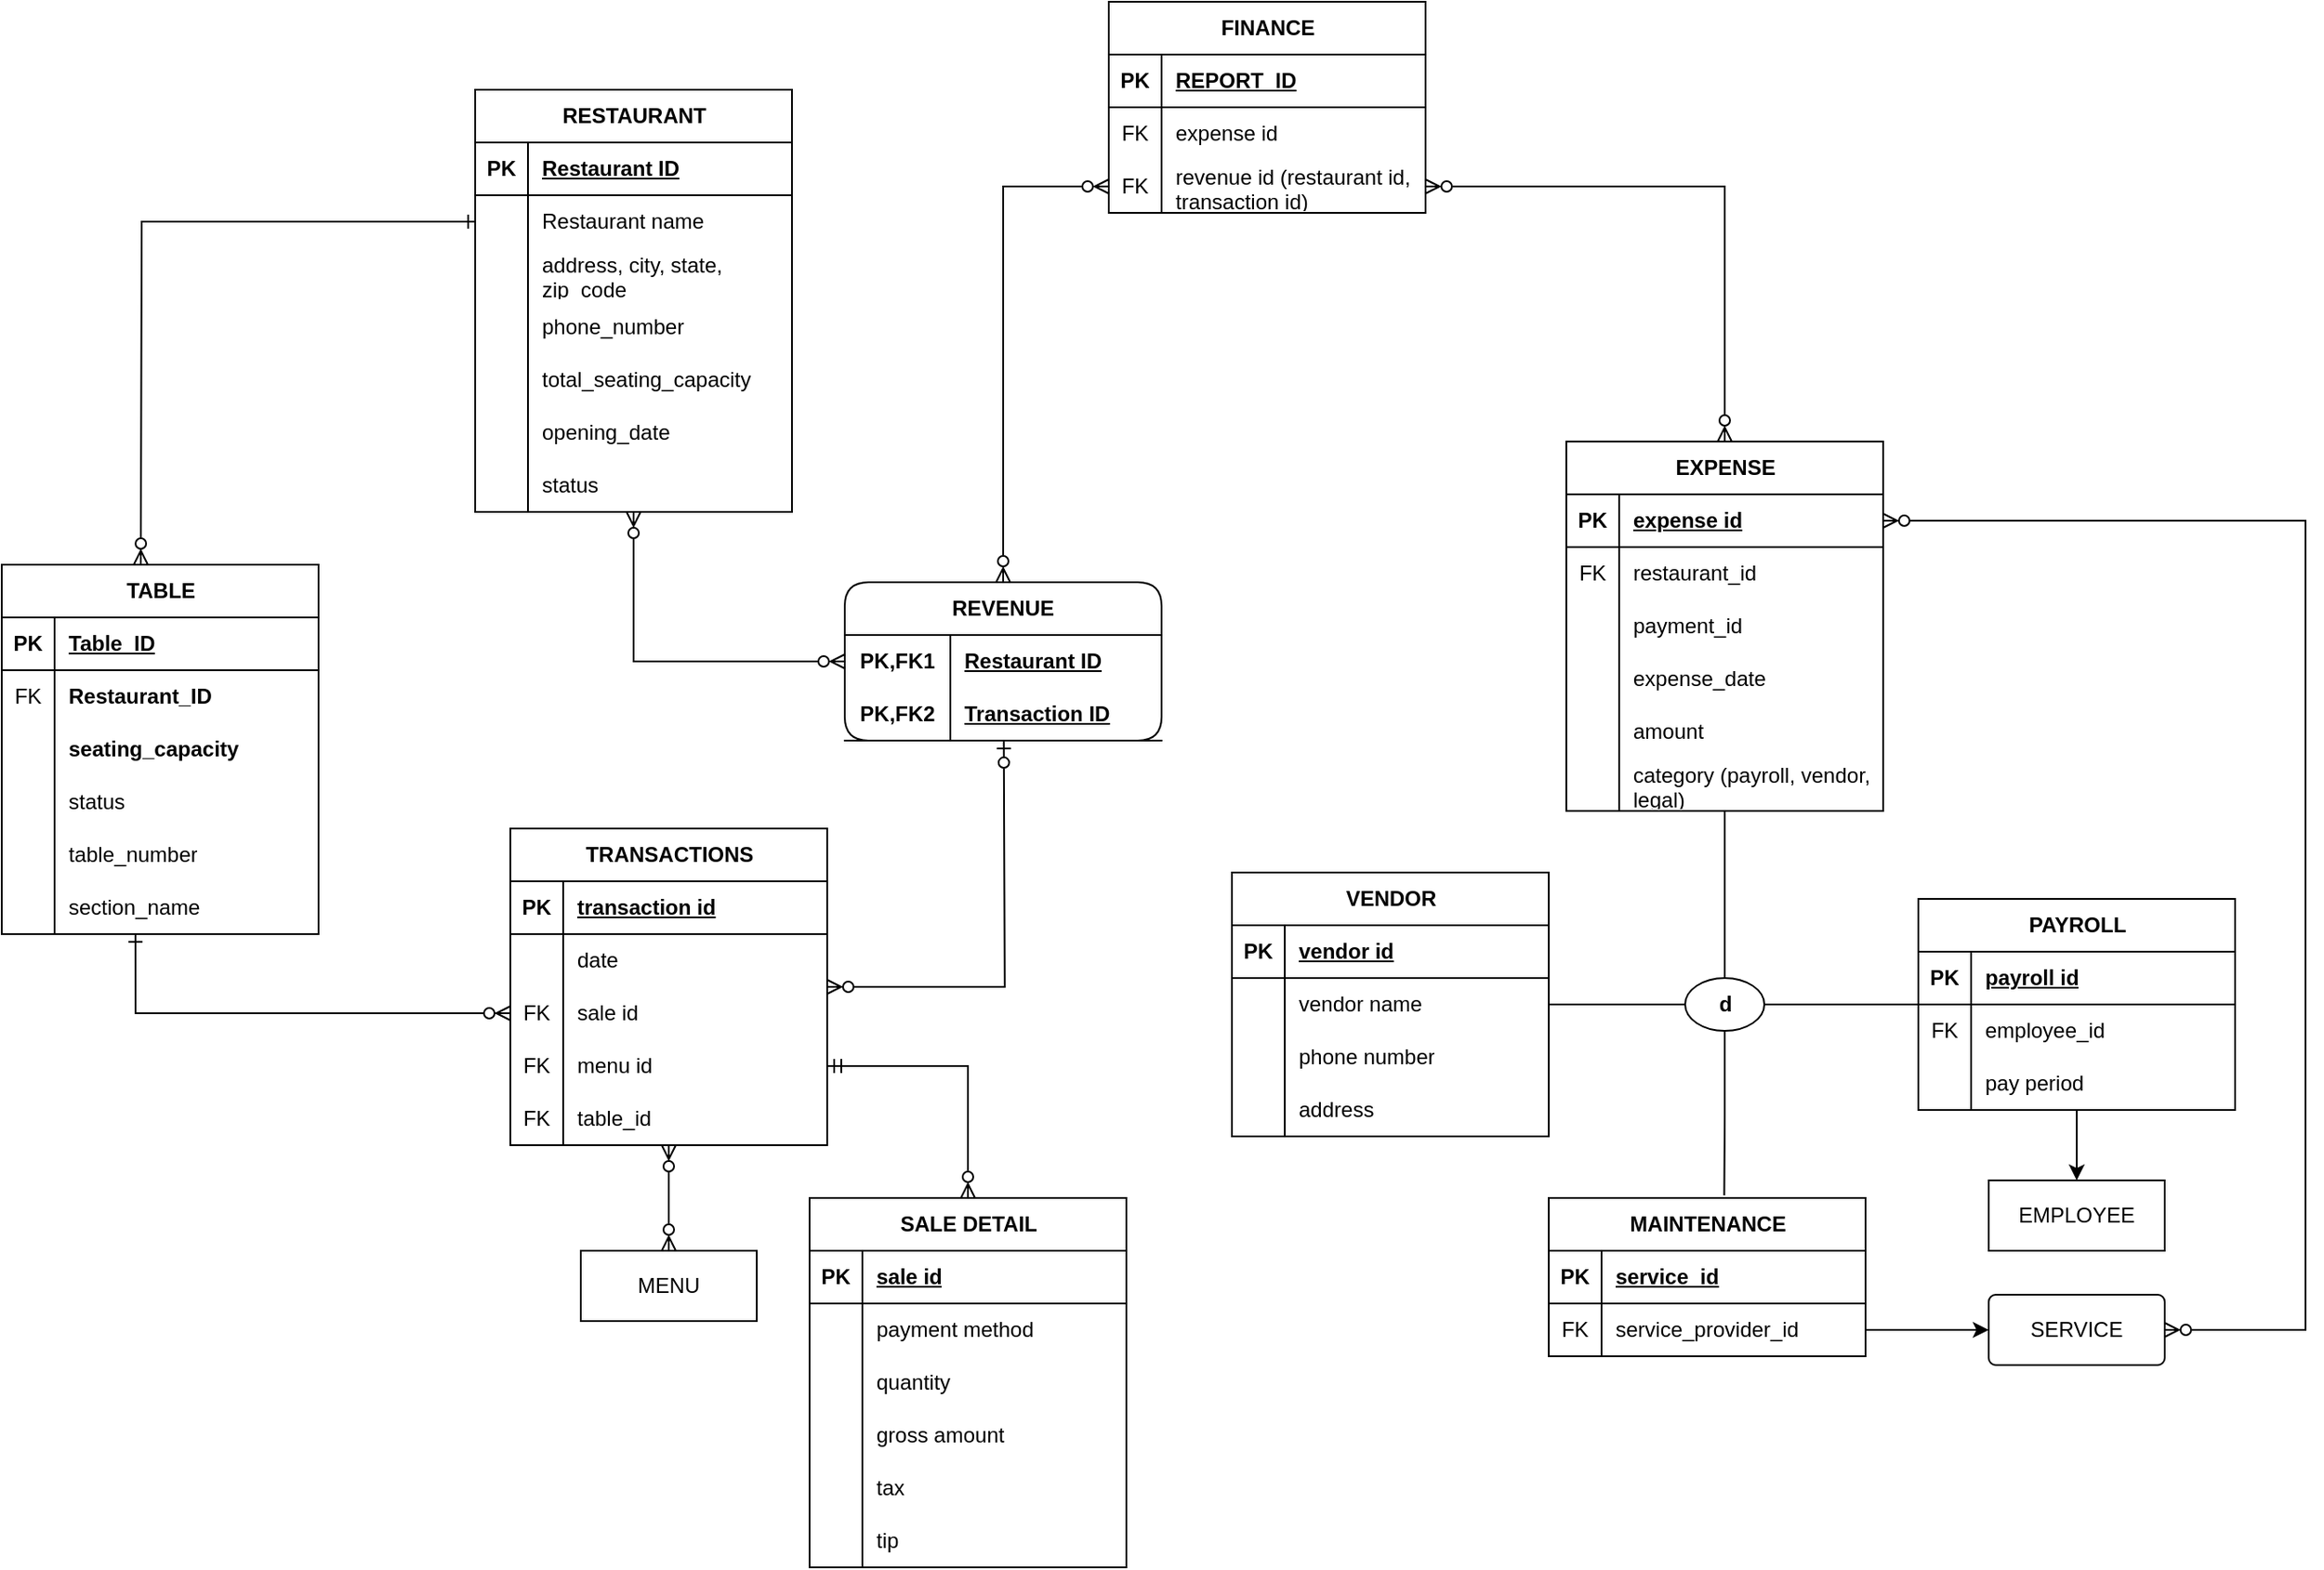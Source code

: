 <mxfile version="28.1.2" pages="5">
  <diagram name="Financial Tracking" id="wdyOCKw-zW7dibB-LuBw">
    <mxGraphModel dx="2073" dy="801" grid="1" gridSize="10" guides="1" tooltips="1" connect="1" arrows="1" fold="1" page="1" pageScale="1" pageWidth="850" pageHeight="1100" math="0" shadow="0">
      <root>
        <mxCell id="0" />
        <mxCell id="1" parent="0" />
        <mxCell id="OKbiCIZBSl4UDu3cUFjN-1" value="FINANCE" style="shape=table;startSize=30;container=1;collapsible=1;childLayout=tableLayout;fixedRows=1;rowLines=0;fontStyle=1;align=center;resizeLast=1;html=1;" parent="1" vertex="1">
          <mxGeometry x="390" y="190" width="180" height="120" as="geometry" />
        </mxCell>
        <mxCell id="OKbiCIZBSl4UDu3cUFjN-2" value="" style="shape=tableRow;horizontal=0;startSize=0;swimlaneHead=0;swimlaneBody=0;fillColor=none;collapsible=0;dropTarget=0;points=[[0,0.5],[1,0.5]];portConstraint=eastwest;top=0;left=0;right=0;bottom=1;" parent="OKbiCIZBSl4UDu3cUFjN-1" vertex="1">
          <mxGeometry y="30" width="180" height="30" as="geometry" />
        </mxCell>
        <mxCell id="OKbiCIZBSl4UDu3cUFjN-3" value="PK" style="shape=partialRectangle;connectable=0;fillColor=none;top=0;left=0;bottom=0;right=0;fontStyle=1;overflow=hidden;whiteSpace=wrap;html=1;" parent="OKbiCIZBSl4UDu3cUFjN-2" vertex="1">
          <mxGeometry width="30" height="30" as="geometry">
            <mxRectangle width="30" height="30" as="alternateBounds" />
          </mxGeometry>
        </mxCell>
        <mxCell id="OKbiCIZBSl4UDu3cUFjN-4" value="REPORT_ID" style="shape=partialRectangle;connectable=0;fillColor=none;top=0;left=0;bottom=0;right=0;align=left;spacingLeft=6;fontStyle=5;overflow=hidden;whiteSpace=wrap;html=1;" parent="OKbiCIZBSl4UDu3cUFjN-2" vertex="1">
          <mxGeometry x="30" width="150" height="30" as="geometry">
            <mxRectangle width="150" height="30" as="alternateBounds" />
          </mxGeometry>
        </mxCell>
        <mxCell id="OKbiCIZBSl4UDu3cUFjN-5" value="" style="shape=tableRow;horizontal=0;startSize=0;swimlaneHead=0;swimlaneBody=0;fillColor=none;collapsible=0;dropTarget=0;points=[[0,0.5],[1,0.5]];portConstraint=eastwest;top=0;left=0;right=0;bottom=0;" parent="OKbiCIZBSl4UDu3cUFjN-1" vertex="1">
          <mxGeometry y="60" width="180" height="30" as="geometry" />
        </mxCell>
        <mxCell id="OKbiCIZBSl4UDu3cUFjN-6" value="FK" style="shape=partialRectangle;connectable=0;fillColor=none;top=0;left=0;bottom=0;right=0;editable=1;overflow=hidden;whiteSpace=wrap;html=1;" parent="OKbiCIZBSl4UDu3cUFjN-5" vertex="1">
          <mxGeometry width="30" height="30" as="geometry">
            <mxRectangle width="30" height="30" as="alternateBounds" />
          </mxGeometry>
        </mxCell>
        <mxCell id="OKbiCIZBSl4UDu3cUFjN-7" value="expense id" style="shape=partialRectangle;connectable=0;fillColor=none;top=0;left=0;bottom=0;right=0;align=left;spacingLeft=6;overflow=hidden;whiteSpace=wrap;html=1;" parent="OKbiCIZBSl4UDu3cUFjN-5" vertex="1">
          <mxGeometry x="30" width="150" height="30" as="geometry">
            <mxRectangle width="150" height="30" as="alternateBounds" />
          </mxGeometry>
        </mxCell>
        <mxCell id="OKbiCIZBSl4UDu3cUFjN-8" value="" style="shape=tableRow;horizontal=0;startSize=0;swimlaneHead=0;swimlaneBody=0;fillColor=none;collapsible=0;dropTarget=0;points=[[0,0.5],[1,0.5]];portConstraint=eastwest;top=0;left=0;right=0;bottom=0;" parent="OKbiCIZBSl4UDu3cUFjN-1" vertex="1">
          <mxGeometry y="90" width="180" height="30" as="geometry" />
        </mxCell>
        <mxCell id="OKbiCIZBSl4UDu3cUFjN-9" value="FK" style="shape=partialRectangle;connectable=0;fillColor=none;top=0;left=0;bottom=0;right=0;editable=1;overflow=hidden;whiteSpace=wrap;html=1;" parent="OKbiCIZBSl4UDu3cUFjN-8" vertex="1">
          <mxGeometry width="30" height="30" as="geometry">
            <mxRectangle width="30" height="30" as="alternateBounds" />
          </mxGeometry>
        </mxCell>
        <mxCell id="OKbiCIZBSl4UDu3cUFjN-10" value="revenue id (restaurant id, transaction id)" style="shape=partialRectangle;connectable=0;fillColor=none;top=0;left=0;bottom=0;right=0;align=left;spacingLeft=6;overflow=hidden;whiteSpace=wrap;html=1;" parent="OKbiCIZBSl4UDu3cUFjN-8" vertex="1">
          <mxGeometry x="30" width="150" height="30" as="geometry">
            <mxRectangle width="150" height="30" as="alternateBounds" />
          </mxGeometry>
        </mxCell>
        <mxCell id="OKbiCIZBSl4UDu3cUFjN-11" style="edgeStyle=orthogonalEdgeStyle;rounded=0;orthogonalLoop=1;jettySize=auto;html=1;entryX=0.502;entryY=1.018;entryDx=0;entryDy=0;entryPerimeter=0;endArrow=ERzeroToOne;endFill=0;startArrow=ERzeroToMany;startFill=0;" parent="1" source="OKbiCIZBSl4UDu3cUFjN-12" edge="1">
          <mxGeometry relative="1" as="geometry">
            <mxPoint x="330.36" y="610.54" as="targetPoint" />
          </mxGeometry>
        </mxCell>
        <mxCell id="OKbiCIZBSl4UDu3cUFjN-12" value="TRANSACTIONS" style="shape=table;startSize=30;container=1;collapsible=1;childLayout=tableLayout;fixedRows=1;rowLines=0;fontStyle=1;align=center;resizeLast=1;html=1;" parent="1" vertex="1">
          <mxGeometry x="50" y="660" width="180" height="180" as="geometry" />
        </mxCell>
        <mxCell id="OKbiCIZBSl4UDu3cUFjN-13" value="" style="shape=tableRow;horizontal=0;startSize=0;swimlaneHead=0;swimlaneBody=0;fillColor=none;collapsible=0;dropTarget=0;points=[[0,0.5],[1,0.5]];portConstraint=eastwest;top=0;left=0;right=0;bottom=1;" parent="OKbiCIZBSl4UDu3cUFjN-12" vertex="1">
          <mxGeometry y="30" width="180" height="30" as="geometry" />
        </mxCell>
        <mxCell id="OKbiCIZBSl4UDu3cUFjN-14" value="PK" style="shape=partialRectangle;connectable=0;fillColor=none;top=0;left=0;bottom=0;right=0;fontStyle=1;overflow=hidden;whiteSpace=wrap;html=1;" parent="OKbiCIZBSl4UDu3cUFjN-13" vertex="1">
          <mxGeometry width="30" height="30" as="geometry">
            <mxRectangle width="30" height="30" as="alternateBounds" />
          </mxGeometry>
        </mxCell>
        <mxCell id="OKbiCIZBSl4UDu3cUFjN-15" value="transaction id" style="shape=partialRectangle;connectable=0;fillColor=none;top=0;left=0;bottom=0;right=0;align=left;spacingLeft=6;fontStyle=5;overflow=hidden;whiteSpace=wrap;html=1;" parent="OKbiCIZBSl4UDu3cUFjN-13" vertex="1">
          <mxGeometry x="30" width="150" height="30" as="geometry">
            <mxRectangle width="150" height="30" as="alternateBounds" />
          </mxGeometry>
        </mxCell>
        <mxCell id="OKbiCIZBSl4UDu3cUFjN-16" value="" style="shape=tableRow;horizontal=0;startSize=0;swimlaneHead=0;swimlaneBody=0;fillColor=none;collapsible=0;dropTarget=0;points=[[0,0.5],[1,0.5]];portConstraint=eastwest;top=0;left=0;right=0;bottom=0;" parent="OKbiCIZBSl4UDu3cUFjN-12" vertex="1">
          <mxGeometry y="60" width="180" height="30" as="geometry" />
        </mxCell>
        <mxCell id="OKbiCIZBSl4UDu3cUFjN-17" value="" style="shape=partialRectangle;connectable=0;fillColor=none;top=0;left=0;bottom=0;right=0;editable=1;overflow=hidden;whiteSpace=wrap;html=1;" parent="OKbiCIZBSl4UDu3cUFjN-16" vertex="1">
          <mxGeometry width="30" height="30" as="geometry">
            <mxRectangle width="30" height="30" as="alternateBounds" />
          </mxGeometry>
        </mxCell>
        <mxCell id="OKbiCIZBSl4UDu3cUFjN-18" value="date" style="shape=partialRectangle;connectable=0;fillColor=none;top=0;left=0;bottom=0;right=0;align=left;spacingLeft=6;overflow=hidden;whiteSpace=wrap;html=1;" parent="OKbiCIZBSl4UDu3cUFjN-16" vertex="1">
          <mxGeometry x="30" width="150" height="30" as="geometry">
            <mxRectangle width="150" height="30" as="alternateBounds" />
          </mxGeometry>
        </mxCell>
        <mxCell id="OKbiCIZBSl4UDu3cUFjN-19" value="" style="shape=tableRow;horizontal=0;startSize=0;swimlaneHead=0;swimlaneBody=0;fillColor=none;collapsible=0;dropTarget=0;points=[[0,0.5],[1,0.5]];portConstraint=eastwest;top=0;left=0;right=0;bottom=0;" parent="OKbiCIZBSl4UDu3cUFjN-12" vertex="1">
          <mxGeometry y="90" width="180" height="30" as="geometry" />
        </mxCell>
        <mxCell id="OKbiCIZBSl4UDu3cUFjN-20" value="FK" style="shape=partialRectangle;connectable=0;fillColor=none;top=0;left=0;bottom=0;right=0;editable=1;overflow=hidden;whiteSpace=wrap;html=1;" parent="OKbiCIZBSl4UDu3cUFjN-19" vertex="1">
          <mxGeometry width="30" height="30" as="geometry">
            <mxRectangle width="30" height="30" as="alternateBounds" />
          </mxGeometry>
        </mxCell>
        <mxCell id="OKbiCIZBSl4UDu3cUFjN-21" value="sale id" style="shape=partialRectangle;connectable=0;fillColor=none;top=0;left=0;bottom=0;right=0;align=left;spacingLeft=6;overflow=hidden;whiteSpace=wrap;html=1;" parent="OKbiCIZBSl4UDu3cUFjN-19" vertex="1">
          <mxGeometry x="30" width="150" height="30" as="geometry">
            <mxRectangle width="150" height="30" as="alternateBounds" />
          </mxGeometry>
        </mxCell>
        <mxCell id="OKbiCIZBSl4UDu3cUFjN-22" style="shape=tableRow;horizontal=0;startSize=0;swimlaneHead=0;swimlaneBody=0;fillColor=none;collapsible=0;dropTarget=0;points=[[0,0.5],[1,0.5]];portConstraint=eastwest;top=0;left=0;right=0;bottom=0;" parent="OKbiCIZBSl4UDu3cUFjN-12" vertex="1">
          <mxGeometry y="120" width="180" height="30" as="geometry" />
        </mxCell>
        <mxCell id="OKbiCIZBSl4UDu3cUFjN-23" value="FK" style="shape=partialRectangle;connectable=0;fillColor=none;top=0;left=0;bottom=0;right=0;editable=1;overflow=hidden;whiteSpace=wrap;html=1;" parent="OKbiCIZBSl4UDu3cUFjN-22" vertex="1">
          <mxGeometry width="30" height="30" as="geometry">
            <mxRectangle width="30" height="30" as="alternateBounds" />
          </mxGeometry>
        </mxCell>
        <mxCell id="OKbiCIZBSl4UDu3cUFjN-24" value="menu id" style="shape=partialRectangle;connectable=0;fillColor=none;top=0;left=0;bottom=0;right=0;align=left;spacingLeft=6;overflow=hidden;whiteSpace=wrap;html=1;" parent="OKbiCIZBSl4UDu3cUFjN-22" vertex="1">
          <mxGeometry x="30" width="150" height="30" as="geometry">
            <mxRectangle width="150" height="30" as="alternateBounds" />
          </mxGeometry>
        </mxCell>
        <mxCell id="OKbiCIZBSl4UDu3cUFjN-178" style="shape=tableRow;horizontal=0;startSize=0;swimlaneHead=0;swimlaneBody=0;fillColor=none;collapsible=0;dropTarget=0;points=[[0,0.5],[1,0.5]];portConstraint=eastwest;top=0;left=0;right=0;bottom=0;" parent="OKbiCIZBSl4UDu3cUFjN-12" vertex="1">
          <mxGeometry y="150" width="180" height="30" as="geometry" />
        </mxCell>
        <mxCell id="OKbiCIZBSl4UDu3cUFjN-179" value="FK" style="shape=partialRectangle;connectable=0;fillColor=none;top=0;left=0;bottom=0;right=0;editable=1;overflow=hidden;whiteSpace=wrap;html=1;" parent="OKbiCIZBSl4UDu3cUFjN-178" vertex="1">
          <mxGeometry width="30" height="30" as="geometry">
            <mxRectangle width="30" height="30" as="alternateBounds" />
          </mxGeometry>
        </mxCell>
        <mxCell id="OKbiCIZBSl4UDu3cUFjN-180" value="table_id" style="shape=partialRectangle;connectable=0;fillColor=none;top=0;left=0;bottom=0;right=0;align=left;spacingLeft=6;overflow=hidden;whiteSpace=wrap;html=1;" parent="OKbiCIZBSl4UDu3cUFjN-178" vertex="1">
          <mxGeometry x="30" width="150" height="30" as="geometry">
            <mxRectangle width="150" height="30" as="alternateBounds" />
          </mxGeometry>
        </mxCell>
        <mxCell id="OKbiCIZBSl4UDu3cUFjN-25" value="REVENUE" style="shape=table;startSize=30;container=1;collapsible=1;childLayout=tableLayout;fixedRows=1;rowLines=0;fontStyle=1;align=center;resizeLast=1;html=1;whiteSpace=wrap;rounded=1;" parent="1" vertex="1">
          <mxGeometry x="240" y="520" width="180" height="90" as="geometry" />
        </mxCell>
        <mxCell id="OKbiCIZBSl4UDu3cUFjN-26" value="" style="shape=tableRow;horizontal=0;startSize=0;swimlaneHead=0;swimlaneBody=0;fillColor=none;collapsible=0;dropTarget=0;points=[[0,0.5],[1,0.5]];portConstraint=eastwest;top=0;left=0;right=0;bottom=0;html=1;" parent="OKbiCIZBSl4UDu3cUFjN-25" vertex="1">
          <mxGeometry y="30" width="180" height="30" as="geometry" />
        </mxCell>
        <mxCell id="OKbiCIZBSl4UDu3cUFjN-27" value="PK,FK1" style="shape=partialRectangle;connectable=0;fillColor=none;top=0;left=0;bottom=0;right=0;fontStyle=1;overflow=hidden;html=1;whiteSpace=wrap;" parent="OKbiCIZBSl4UDu3cUFjN-26" vertex="1">
          <mxGeometry width="60" height="30" as="geometry">
            <mxRectangle width="60" height="30" as="alternateBounds" />
          </mxGeometry>
        </mxCell>
        <mxCell id="OKbiCIZBSl4UDu3cUFjN-28" value="Restaurant ID" style="shape=partialRectangle;connectable=0;fillColor=none;top=0;left=0;bottom=0;right=0;align=left;spacingLeft=6;fontStyle=5;overflow=hidden;html=1;whiteSpace=wrap;" parent="OKbiCIZBSl4UDu3cUFjN-26" vertex="1">
          <mxGeometry x="60" width="120" height="30" as="geometry">
            <mxRectangle width="120" height="30" as="alternateBounds" />
          </mxGeometry>
        </mxCell>
        <mxCell id="OKbiCIZBSl4UDu3cUFjN-29" value="" style="shape=tableRow;horizontal=0;startSize=0;swimlaneHead=0;swimlaneBody=0;fillColor=none;collapsible=0;dropTarget=0;points=[[0,0.5],[1,0.5]];portConstraint=eastwest;top=0;left=0;right=0;bottom=1;html=1;" parent="OKbiCIZBSl4UDu3cUFjN-25" vertex="1">
          <mxGeometry y="60" width="180" height="30" as="geometry" />
        </mxCell>
        <mxCell id="OKbiCIZBSl4UDu3cUFjN-30" value="PK,FK2" style="shape=partialRectangle;connectable=0;fillColor=none;top=0;left=0;bottom=0;right=0;fontStyle=1;overflow=hidden;html=1;whiteSpace=wrap;" parent="OKbiCIZBSl4UDu3cUFjN-29" vertex="1">
          <mxGeometry width="60" height="30" as="geometry">
            <mxRectangle width="60" height="30" as="alternateBounds" />
          </mxGeometry>
        </mxCell>
        <mxCell id="OKbiCIZBSl4UDu3cUFjN-31" value="Transaction ID" style="shape=partialRectangle;connectable=0;fillColor=none;top=0;left=0;bottom=0;right=0;align=left;spacingLeft=6;fontStyle=5;overflow=hidden;html=1;whiteSpace=wrap;" parent="OKbiCIZBSl4UDu3cUFjN-29" vertex="1">
          <mxGeometry x="60" width="120" height="30" as="geometry">
            <mxRectangle width="120" height="30" as="alternateBounds" />
          </mxGeometry>
        </mxCell>
        <mxCell id="OKbiCIZBSl4UDu3cUFjN-32" value="" style="edgeStyle=orthogonalEdgeStyle;rounded=0;orthogonalLoop=1;jettySize=auto;html=1;endArrow=none;endFill=0;" parent="1" source="OKbiCIZBSl4UDu3cUFjN-33" target="OKbiCIZBSl4UDu3cUFjN-108" edge="1">
          <mxGeometry relative="1" as="geometry" />
        </mxCell>
        <mxCell id="OKbiCIZBSl4UDu3cUFjN-33" value="EXPENSE" style="shape=table;startSize=30;container=1;collapsible=1;childLayout=tableLayout;fixedRows=1;rowLines=0;fontStyle=1;align=center;resizeLast=1;html=1;" parent="1" vertex="1">
          <mxGeometry x="650" y="440" width="180" height="210" as="geometry" />
        </mxCell>
        <mxCell id="OKbiCIZBSl4UDu3cUFjN-34" value="" style="shape=tableRow;horizontal=0;startSize=0;swimlaneHead=0;swimlaneBody=0;fillColor=none;collapsible=0;dropTarget=0;points=[[0,0.5],[1,0.5]];portConstraint=eastwest;top=0;left=0;right=0;bottom=1;" parent="OKbiCIZBSl4UDu3cUFjN-33" vertex="1">
          <mxGeometry y="30" width="180" height="30" as="geometry" />
        </mxCell>
        <mxCell id="OKbiCIZBSl4UDu3cUFjN-35" value="PK" style="shape=partialRectangle;connectable=0;fillColor=none;top=0;left=0;bottom=0;right=0;fontStyle=1;overflow=hidden;whiteSpace=wrap;html=1;" parent="OKbiCIZBSl4UDu3cUFjN-34" vertex="1">
          <mxGeometry width="30" height="30" as="geometry">
            <mxRectangle width="30" height="30" as="alternateBounds" />
          </mxGeometry>
        </mxCell>
        <mxCell id="OKbiCIZBSl4UDu3cUFjN-36" value="expense id" style="shape=partialRectangle;connectable=0;fillColor=none;top=0;left=0;bottom=0;right=0;align=left;spacingLeft=6;fontStyle=5;overflow=hidden;whiteSpace=wrap;html=1;" parent="OKbiCIZBSl4UDu3cUFjN-34" vertex="1">
          <mxGeometry x="30" width="150" height="30" as="geometry">
            <mxRectangle width="150" height="30" as="alternateBounds" />
          </mxGeometry>
        </mxCell>
        <mxCell id="OKbiCIZBSl4UDu3cUFjN-37" value="" style="shape=tableRow;horizontal=0;startSize=0;swimlaneHead=0;swimlaneBody=0;fillColor=none;collapsible=0;dropTarget=0;points=[[0,0.5],[1,0.5]];portConstraint=eastwest;top=0;left=0;right=0;bottom=0;" parent="OKbiCIZBSl4UDu3cUFjN-33" vertex="1">
          <mxGeometry y="60" width="180" height="30" as="geometry" />
        </mxCell>
        <mxCell id="OKbiCIZBSl4UDu3cUFjN-38" value="FK" style="shape=partialRectangle;connectable=0;fillColor=none;top=0;left=0;bottom=0;right=0;editable=1;overflow=hidden;whiteSpace=wrap;html=1;" parent="OKbiCIZBSl4UDu3cUFjN-37" vertex="1">
          <mxGeometry width="30" height="30" as="geometry">
            <mxRectangle width="30" height="30" as="alternateBounds" />
          </mxGeometry>
        </mxCell>
        <mxCell id="OKbiCIZBSl4UDu3cUFjN-39" value="restaurant_id" style="shape=partialRectangle;connectable=0;fillColor=none;top=0;left=0;bottom=0;right=0;align=left;spacingLeft=6;overflow=hidden;whiteSpace=wrap;html=1;" parent="OKbiCIZBSl4UDu3cUFjN-37" vertex="1">
          <mxGeometry x="30" width="150" height="30" as="geometry">
            <mxRectangle width="150" height="30" as="alternateBounds" />
          </mxGeometry>
        </mxCell>
        <mxCell id="OKbiCIZBSl4UDu3cUFjN-40" value="" style="shape=tableRow;horizontal=0;startSize=0;swimlaneHead=0;swimlaneBody=0;fillColor=none;collapsible=0;dropTarget=0;points=[[0,0.5],[1,0.5]];portConstraint=eastwest;top=0;left=0;right=0;bottom=0;" parent="OKbiCIZBSl4UDu3cUFjN-33" vertex="1">
          <mxGeometry y="90" width="180" height="30" as="geometry" />
        </mxCell>
        <mxCell id="OKbiCIZBSl4UDu3cUFjN-41" value="" style="shape=partialRectangle;connectable=0;fillColor=none;top=0;left=0;bottom=0;right=0;editable=1;overflow=hidden;whiteSpace=wrap;html=1;" parent="OKbiCIZBSl4UDu3cUFjN-40" vertex="1">
          <mxGeometry width="30" height="30" as="geometry">
            <mxRectangle width="30" height="30" as="alternateBounds" />
          </mxGeometry>
        </mxCell>
        <mxCell id="OKbiCIZBSl4UDu3cUFjN-42" value="payment_id" style="shape=partialRectangle;connectable=0;fillColor=none;top=0;left=0;bottom=0;right=0;align=left;spacingLeft=6;overflow=hidden;whiteSpace=wrap;html=1;" parent="OKbiCIZBSl4UDu3cUFjN-40" vertex="1">
          <mxGeometry x="30" width="150" height="30" as="geometry">
            <mxRectangle width="150" height="30" as="alternateBounds" />
          </mxGeometry>
        </mxCell>
        <mxCell id="OKbiCIZBSl4UDu3cUFjN-43" style="shape=tableRow;horizontal=0;startSize=0;swimlaneHead=0;swimlaneBody=0;fillColor=none;collapsible=0;dropTarget=0;points=[[0,0.5],[1,0.5]];portConstraint=eastwest;top=0;left=0;right=0;bottom=0;" parent="OKbiCIZBSl4UDu3cUFjN-33" vertex="1">
          <mxGeometry y="120" width="180" height="30" as="geometry" />
        </mxCell>
        <mxCell id="OKbiCIZBSl4UDu3cUFjN-44" style="shape=partialRectangle;connectable=0;fillColor=none;top=0;left=0;bottom=0;right=0;editable=1;overflow=hidden;whiteSpace=wrap;html=1;" parent="OKbiCIZBSl4UDu3cUFjN-43" vertex="1">
          <mxGeometry width="30" height="30" as="geometry">
            <mxRectangle width="30" height="30" as="alternateBounds" />
          </mxGeometry>
        </mxCell>
        <mxCell id="OKbiCIZBSl4UDu3cUFjN-45" value="expense_date" style="shape=partialRectangle;connectable=0;fillColor=none;top=0;left=0;bottom=0;right=0;align=left;spacingLeft=6;overflow=hidden;whiteSpace=wrap;html=1;" parent="OKbiCIZBSl4UDu3cUFjN-43" vertex="1">
          <mxGeometry x="30" width="150" height="30" as="geometry">
            <mxRectangle width="150" height="30" as="alternateBounds" />
          </mxGeometry>
        </mxCell>
        <mxCell id="OKbiCIZBSl4UDu3cUFjN-46" value="" style="shape=tableRow;horizontal=0;startSize=0;swimlaneHead=0;swimlaneBody=0;fillColor=none;collapsible=0;dropTarget=0;points=[[0,0.5],[1,0.5]];portConstraint=eastwest;top=0;left=0;right=0;bottom=0;" parent="OKbiCIZBSl4UDu3cUFjN-33" vertex="1">
          <mxGeometry y="150" width="180" height="30" as="geometry" />
        </mxCell>
        <mxCell id="OKbiCIZBSl4UDu3cUFjN-47" value="" style="shape=partialRectangle;connectable=0;fillColor=none;top=0;left=0;bottom=0;right=0;editable=1;overflow=hidden;whiteSpace=wrap;html=1;" parent="OKbiCIZBSl4UDu3cUFjN-46" vertex="1">
          <mxGeometry width="30" height="30" as="geometry">
            <mxRectangle width="30" height="30" as="alternateBounds" />
          </mxGeometry>
        </mxCell>
        <mxCell id="OKbiCIZBSl4UDu3cUFjN-48" value="amount" style="shape=partialRectangle;connectable=0;fillColor=none;top=0;left=0;bottom=0;right=0;align=left;spacingLeft=6;overflow=hidden;whiteSpace=wrap;html=1;" parent="OKbiCIZBSl4UDu3cUFjN-46" vertex="1">
          <mxGeometry x="30" width="150" height="30" as="geometry">
            <mxRectangle width="150" height="30" as="alternateBounds" />
          </mxGeometry>
        </mxCell>
        <mxCell id="OKbiCIZBSl4UDu3cUFjN-49" style="shape=tableRow;horizontal=0;startSize=0;swimlaneHead=0;swimlaneBody=0;fillColor=none;collapsible=0;dropTarget=0;points=[[0,0.5],[1,0.5]];portConstraint=eastwest;top=0;left=0;right=0;bottom=0;" parent="OKbiCIZBSl4UDu3cUFjN-33" vertex="1">
          <mxGeometry y="180" width="180" height="30" as="geometry" />
        </mxCell>
        <mxCell id="OKbiCIZBSl4UDu3cUFjN-50" style="shape=partialRectangle;connectable=0;fillColor=none;top=0;left=0;bottom=0;right=0;editable=1;overflow=hidden;whiteSpace=wrap;html=1;" parent="OKbiCIZBSl4UDu3cUFjN-49" vertex="1">
          <mxGeometry width="30" height="30" as="geometry">
            <mxRectangle width="30" height="30" as="alternateBounds" />
          </mxGeometry>
        </mxCell>
        <mxCell id="OKbiCIZBSl4UDu3cUFjN-51" value="category (payroll, vendor, legal)" style="shape=partialRectangle;connectable=0;fillColor=none;top=0;left=0;bottom=0;right=0;align=left;spacingLeft=6;overflow=hidden;whiteSpace=wrap;html=1;" parent="OKbiCIZBSl4UDu3cUFjN-49" vertex="1">
          <mxGeometry x="30" width="150" height="30" as="geometry">
            <mxRectangle width="150" height="30" as="alternateBounds" />
          </mxGeometry>
        </mxCell>
        <mxCell id="OKbiCIZBSl4UDu3cUFjN-52" value="MENU" style="whiteSpace=wrap;html=1;align=center;" parent="1" vertex="1">
          <mxGeometry x="90" y="900" width="100" height="40" as="geometry" />
        </mxCell>
        <mxCell id="OKbiCIZBSl4UDu3cUFjN-53" value="SALE DETAIL" style="shape=table;startSize=30;container=1;collapsible=1;childLayout=tableLayout;fixedRows=1;rowLines=0;fontStyle=1;align=center;resizeLast=1;html=1;" parent="1" vertex="1">
          <mxGeometry x="220" y="870" width="180" height="210" as="geometry" />
        </mxCell>
        <mxCell id="OKbiCIZBSl4UDu3cUFjN-54" value="" style="shape=tableRow;horizontal=0;startSize=0;swimlaneHead=0;swimlaneBody=0;fillColor=none;collapsible=0;dropTarget=0;points=[[0,0.5],[1,0.5]];portConstraint=eastwest;top=0;left=0;right=0;bottom=1;" parent="OKbiCIZBSl4UDu3cUFjN-53" vertex="1">
          <mxGeometry y="30" width="180" height="30" as="geometry" />
        </mxCell>
        <mxCell id="OKbiCIZBSl4UDu3cUFjN-55" value="PK" style="shape=partialRectangle;connectable=0;fillColor=none;top=0;left=0;bottom=0;right=0;fontStyle=1;overflow=hidden;whiteSpace=wrap;html=1;" parent="OKbiCIZBSl4UDu3cUFjN-54" vertex="1">
          <mxGeometry width="30" height="30" as="geometry">
            <mxRectangle width="30" height="30" as="alternateBounds" />
          </mxGeometry>
        </mxCell>
        <mxCell id="OKbiCIZBSl4UDu3cUFjN-56" value="sale id" style="shape=partialRectangle;connectable=0;fillColor=none;top=0;left=0;bottom=0;right=0;align=left;spacingLeft=6;fontStyle=5;overflow=hidden;whiteSpace=wrap;html=1;" parent="OKbiCIZBSl4UDu3cUFjN-54" vertex="1">
          <mxGeometry x="30" width="150" height="30" as="geometry">
            <mxRectangle width="150" height="30" as="alternateBounds" />
          </mxGeometry>
        </mxCell>
        <mxCell id="OKbiCIZBSl4UDu3cUFjN-57" style="shape=tableRow;horizontal=0;startSize=0;swimlaneHead=0;swimlaneBody=0;fillColor=none;collapsible=0;dropTarget=0;points=[[0,0.5],[1,0.5]];portConstraint=eastwest;top=0;left=0;right=0;bottom=0;" parent="OKbiCIZBSl4UDu3cUFjN-53" vertex="1">
          <mxGeometry y="60" width="180" height="30" as="geometry" />
        </mxCell>
        <mxCell id="OKbiCIZBSl4UDu3cUFjN-58" style="shape=partialRectangle;connectable=0;fillColor=none;top=0;left=0;bottom=0;right=0;editable=1;overflow=hidden;whiteSpace=wrap;html=1;" parent="OKbiCIZBSl4UDu3cUFjN-57" vertex="1">
          <mxGeometry width="30" height="30" as="geometry">
            <mxRectangle width="30" height="30" as="alternateBounds" />
          </mxGeometry>
        </mxCell>
        <mxCell id="OKbiCIZBSl4UDu3cUFjN-59" value="payment method" style="shape=partialRectangle;connectable=0;fillColor=none;top=0;left=0;bottom=0;right=0;align=left;spacingLeft=6;overflow=hidden;whiteSpace=wrap;html=1;" parent="OKbiCIZBSl4UDu3cUFjN-57" vertex="1">
          <mxGeometry x="30" width="150" height="30" as="geometry">
            <mxRectangle width="150" height="30" as="alternateBounds" />
          </mxGeometry>
        </mxCell>
        <mxCell id="OKbiCIZBSl4UDu3cUFjN-60" value="" style="shape=tableRow;horizontal=0;startSize=0;swimlaneHead=0;swimlaneBody=0;fillColor=none;collapsible=0;dropTarget=0;points=[[0,0.5],[1,0.5]];portConstraint=eastwest;top=0;left=0;right=0;bottom=0;" parent="OKbiCIZBSl4UDu3cUFjN-53" vertex="1">
          <mxGeometry y="90" width="180" height="30" as="geometry" />
        </mxCell>
        <mxCell id="OKbiCIZBSl4UDu3cUFjN-61" value="" style="shape=partialRectangle;connectable=0;fillColor=none;top=0;left=0;bottom=0;right=0;editable=1;overflow=hidden;whiteSpace=wrap;html=1;" parent="OKbiCIZBSl4UDu3cUFjN-60" vertex="1">
          <mxGeometry width="30" height="30" as="geometry">
            <mxRectangle width="30" height="30" as="alternateBounds" />
          </mxGeometry>
        </mxCell>
        <mxCell id="OKbiCIZBSl4UDu3cUFjN-62" value="quantity" style="shape=partialRectangle;connectable=0;fillColor=none;top=0;left=0;bottom=0;right=0;align=left;spacingLeft=6;overflow=hidden;whiteSpace=wrap;html=1;" parent="OKbiCIZBSl4UDu3cUFjN-60" vertex="1">
          <mxGeometry x="30" width="150" height="30" as="geometry">
            <mxRectangle width="150" height="30" as="alternateBounds" />
          </mxGeometry>
        </mxCell>
        <mxCell id="OKbiCIZBSl4UDu3cUFjN-63" value="" style="shape=tableRow;horizontal=0;startSize=0;swimlaneHead=0;swimlaneBody=0;fillColor=none;collapsible=0;dropTarget=0;points=[[0,0.5],[1,0.5]];portConstraint=eastwest;top=0;left=0;right=0;bottom=0;" parent="OKbiCIZBSl4UDu3cUFjN-53" vertex="1">
          <mxGeometry y="120" width="180" height="30" as="geometry" />
        </mxCell>
        <mxCell id="OKbiCIZBSl4UDu3cUFjN-64" value="" style="shape=partialRectangle;connectable=0;fillColor=none;top=0;left=0;bottom=0;right=0;editable=1;overflow=hidden;whiteSpace=wrap;html=1;" parent="OKbiCIZBSl4UDu3cUFjN-63" vertex="1">
          <mxGeometry width="30" height="30" as="geometry">
            <mxRectangle width="30" height="30" as="alternateBounds" />
          </mxGeometry>
        </mxCell>
        <mxCell id="OKbiCIZBSl4UDu3cUFjN-65" value="gross amount" style="shape=partialRectangle;connectable=0;fillColor=none;top=0;left=0;bottom=0;right=0;align=left;spacingLeft=6;overflow=hidden;whiteSpace=wrap;html=1;" parent="OKbiCIZBSl4UDu3cUFjN-63" vertex="1">
          <mxGeometry x="30" width="150" height="30" as="geometry">
            <mxRectangle width="150" height="30" as="alternateBounds" />
          </mxGeometry>
        </mxCell>
        <mxCell id="OKbiCIZBSl4UDu3cUFjN-66" value="" style="shape=tableRow;horizontal=0;startSize=0;swimlaneHead=0;swimlaneBody=0;fillColor=none;collapsible=0;dropTarget=0;points=[[0,0.5],[1,0.5]];portConstraint=eastwest;top=0;left=0;right=0;bottom=0;" parent="OKbiCIZBSl4UDu3cUFjN-53" vertex="1">
          <mxGeometry y="150" width="180" height="30" as="geometry" />
        </mxCell>
        <mxCell id="OKbiCIZBSl4UDu3cUFjN-67" value="" style="shape=partialRectangle;connectable=0;fillColor=none;top=0;left=0;bottom=0;right=0;editable=1;overflow=hidden;whiteSpace=wrap;html=1;" parent="OKbiCIZBSl4UDu3cUFjN-66" vertex="1">
          <mxGeometry width="30" height="30" as="geometry">
            <mxRectangle width="30" height="30" as="alternateBounds" />
          </mxGeometry>
        </mxCell>
        <mxCell id="OKbiCIZBSl4UDu3cUFjN-68" value="tax" style="shape=partialRectangle;connectable=0;fillColor=none;top=0;left=0;bottom=0;right=0;align=left;spacingLeft=6;overflow=hidden;whiteSpace=wrap;html=1;" parent="OKbiCIZBSl4UDu3cUFjN-66" vertex="1">
          <mxGeometry x="30" width="150" height="30" as="geometry">
            <mxRectangle width="150" height="30" as="alternateBounds" />
          </mxGeometry>
        </mxCell>
        <mxCell id="OKbiCIZBSl4UDu3cUFjN-69" style="shape=tableRow;horizontal=0;startSize=0;swimlaneHead=0;swimlaneBody=0;fillColor=none;collapsible=0;dropTarget=0;points=[[0,0.5],[1,0.5]];portConstraint=eastwest;top=0;left=0;right=0;bottom=0;" parent="OKbiCIZBSl4UDu3cUFjN-53" vertex="1">
          <mxGeometry y="180" width="180" height="30" as="geometry" />
        </mxCell>
        <mxCell id="OKbiCIZBSl4UDu3cUFjN-70" style="shape=partialRectangle;connectable=0;fillColor=none;top=0;left=0;bottom=0;right=0;editable=1;overflow=hidden;whiteSpace=wrap;html=1;" parent="OKbiCIZBSl4UDu3cUFjN-69" vertex="1">
          <mxGeometry width="30" height="30" as="geometry">
            <mxRectangle width="30" height="30" as="alternateBounds" />
          </mxGeometry>
        </mxCell>
        <mxCell id="OKbiCIZBSl4UDu3cUFjN-71" value="tip" style="shape=partialRectangle;connectable=0;fillColor=none;top=0;left=0;bottom=0;right=0;align=left;spacingLeft=6;overflow=hidden;whiteSpace=wrap;html=1;" parent="OKbiCIZBSl4UDu3cUFjN-69" vertex="1">
          <mxGeometry x="30" width="150" height="30" as="geometry">
            <mxRectangle width="150" height="30" as="alternateBounds" />
          </mxGeometry>
        </mxCell>
        <mxCell id="OKbiCIZBSl4UDu3cUFjN-72" style="edgeStyle=orthogonalEdgeStyle;rounded=0;orthogonalLoop=1;jettySize=auto;html=1;entryX=0.5;entryY=0;entryDx=0;entryDy=0;endArrow=ERzeroToMany;endFill=0;startArrow=ERzeroToMany;startFill=0;" parent="1" source="OKbiCIZBSl4UDu3cUFjN-12" target="OKbiCIZBSl4UDu3cUFjN-52" edge="1">
          <mxGeometry relative="1" as="geometry">
            <Array as="points" />
          </mxGeometry>
        </mxCell>
        <mxCell id="OKbiCIZBSl4UDu3cUFjN-73" style="edgeStyle=orthogonalEdgeStyle;rounded=0;orthogonalLoop=1;jettySize=auto;html=1;entryX=0.5;entryY=0;entryDx=0;entryDy=0;endArrow=ERzeroToMany;endFill=0;startArrow=ERmandOne;startFill=0;" parent="1" source="OKbiCIZBSl4UDu3cUFjN-22" target="OKbiCIZBSl4UDu3cUFjN-53" edge="1">
          <mxGeometry relative="1" as="geometry" />
        </mxCell>
        <mxCell id="OKbiCIZBSl4UDu3cUFjN-74" style="edgeStyle=orthogonalEdgeStyle;rounded=0;orthogonalLoop=1;jettySize=auto;html=1;startArrow=ERzeroToMany;startFill=0;endArrow=ERzeroToMany;endFill=0;entryX=0.5;entryY=1;entryDx=0;entryDy=0;entryPerimeter=0;" parent="1" source="OKbiCIZBSl4UDu3cUFjN-26" target="OKbiCIZBSl4UDu3cUFjN-144" edge="1">
          <mxGeometry relative="1" as="geometry">
            <mxPoint x="120" y="500" as="targetPoint" />
          </mxGeometry>
        </mxCell>
        <mxCell id="OKbiCIZBSl4UDu3cUFjN-76" value="VENDOR" style="shape=table;startSize=30;container=1;collapsible=1;childLayout=tableLayout;fixedRows=1;rowLines=0;fontStyle=1;align=center;resizeLast=1;html=1;" parent="1" vertex="1">
          <mxGeometry x="460" y="685" width="180" height="150" as="geometry" />
        </mxCell>
        <mxCell id="OKbiCIZBSl4UDu3cUFjN-77" value="" style="shape=tableRow;horizontal=0;startSize=0;swimlaneHead=0;swimlaneBody=0;fillColor=none;collapsible=0;dropTarget=0;points=[[0,0.5],[1,0.5]];portConstraint=eastwest;top=0;left=0;right=0;bottom=1;" parent="OKbiCIZBSl4UDu3cUFjN-76" vertex="1">
          <mxGeometry y="30" width="180" height="30" as="geometry" />
        </mxCell>
        <mxCell id="OKbiCIZBSl4UDu3cUFjN-78" value="PK" style="shape=partialRectangle;connectable=0;fillColor=none;top=0;left=0;bottom=0;right=0;fontStyle=1;overflow=hidden;whiteSpace=wrap;html=1;" parent="OKbiCIZBSl4UDu3cUFjN-77" vertex="1">
          <mxGeometry width="30" height="30" as="geometry">
            <mxRectangle width="30" height="30" as="alternateBounds" />
          </mxGeometry>
        </mxCell>
        <mxCell id="OKbiCIZBSl4UDu3cUFjN-79" value="vendor id" style="shape=partialRectangle;connectable=0;fillColor=none;top=0;left=0;bottom=0;right=0;align=left;spacingLeft=6;fontStyle=5;overflow=hidden;whiteSpace=wrap;html=1;" parent="OKbiCIZBSl4UDu3cUFjN-77" vertex="1">
          <mxGeometry x="30" width="150" height="30" as="geometry">
            <mxRectangle width="150" height="30" as="alternateBounds" />
          </mxGeometry>
        </mxCell>
        <mxCell id="OKbiCIZBSl4UDu3cUFjN-80" value="" style="shape=tableRow;horizontal=0;startSize=0;swimlaneHead=0;swimlaneBody=0;fillColor=none;collapsible=0;dropTarget=0;points=[[0,0.5],[1,0.5]];portConstraint=eastwest;top=0;left=0;right=0;bottom=0;" parent="OKbiCIZBSl4UDu3cUFjN-76" vertex="1">
          <mxGeometry y="60" width="180" height="30" as="geometry" />
        </mxCell>
        <mxCell id="OKbiCIZBSl4UDu3cUFjN-81" value="" style="shape=partialRectangle;connectable=0;fillColor=none;top=0;left=0;bottom=0;right=0;editable=1;overflow=hidden;whiteSpace=wrap;html=1;" parent="OKbiCIZBSl4UDu3cUFjN-80" vertex="1">
          <mxGeometry width="30" height="30" as="geometry">
            <mxRectangle width="30" height="30" as="alternateBounds" />
          </mxGeometry>
        </mxCell>
        <mxCell id="OKbiCIZBSl4UDu3cUFjN-82" value="vendor name" style="shape=partialRectangle;connectable=0;fillColor=none;top=0;left=0;bottom=0;right=0;align=left;spacingLeft=6;overflow=hidden;whiteSpace=wrap;html=1;" parent="OKbiCIZBSl4UDu3cUFjN-80" vertex="1">
          <mxGeometry x="30" width="150" height="30" as="geometry">
            <mxRectangle width="150" height="30" as="alternateBounds" />
          </mxGeometry>
        </mxCell>
        <mxCell id="OKbiCIZBSl4UDu3cUFjN-83" value="" style="shape=tableRow;horizontal=0;startSize=0;swimlaneHead=0;swimlaneBody=0;fillColor=none;collapsible=0;dropTarget=0;points=[[0,0.5],[1,0.5]];portConstraint=eastwest;top=0;left=0;right=0;bottom=0;" parent="OKbiCIZBSl4UDu3cUFjN-76" vertex="1">
          <mxGeometry y="90" width="180" height="30" as="geometry" />
        </mxCell>
        <mxCell id="OKbiCIZBSl4UDu3cUFjN-84" value="" style="shape=partialRectangle;connectable=0;fillColor=none;top=0;left=0;bottom=0;right=0;editable=1;overflow=hidden;whiteSpace=wrap;html=1;" parent="OKbiCIZBSl4UDu3cUFjN-83" vertex="1">
          <mxGeometry width="30" height="30" as="geometry">
            <mxRectangle width="30" height="30" as="alternateBounds" />
          </mxGeometry>
        </mxCell>
        <mxCell id="OKbiCIZBSl4UDu3cUFjN-85" value="phone number" style="shape=partialRectangle;connectable=0;fillColor=none;top=0;left=0;bottom=0;right=0;align=left;spacingLeft=6;overflow=hidden;whiteSpace=wrap;html=1;" parent="OKbiCIZBSl4UDu3cUFjN-83" vertex="1">
          <mxGeometry x="30" width="150" height="30" as="geometry">
            <mxRectangle width="150" height="30" as="alternateBounds" />
          </mxGeometry>
        </mxCell>
        <mxCell id="OKbiCIZBSl4UDu3cUFjN-86" style="shape=tableRow;horizontal=0;startSize=0;swimlaneHead=0;swimlaneBody=0;fillColor=none;collapsible=0;dropTarget=0;points=[[0,0.5],[1,0.5]];portConstraint=eastwest;top=0;left=0;right=0;bottom=0;" parent="OKbiCIZBSl4UDu3cUFjN-76" vertex="1">
          <mxGeometry y="120" width="180" height="30" as="geometry" />
        </mxCell>
        <mxCell id="OKbiCIZBSl4UDu3cUFjN-87" style="shape=partialRectangle;connectable=0;fillColor=none;top=0;left=0;bottom=0;right=0;editable=1;overflow=hidden;whiteSpace=wrap;html=1;" parent="OKbiCIZBSl4UDu3cUFjN-86" vertex="1">
          <mxGeometry width="30" height="30" as="geometry">
            <mxRectangle width="30" height="30" as="alternateBounds" />
          </mxGeometry>
        </mxCell>
        <mxCell id="OKbiCIZBSl4UDu3cUFjN-88" value="address" style="shape=partialRectangle;connectable=0;fillColor=none;top=0;left=0;bottom=0;right=0;align=left;spacingLeft=6;overflow=hidden;whiteSpace=wrap;html=1;" parent="OKbiCIZBSl4UDu3cUFjN-86" vertex="1">
          <mxGeometry x="30" width="150" height="30" as="geometry">
            <mxRectangle width="150" height="30" as="alternateBounds" />
          </mxGeometry>
        </mxCell>
        <mxCell id="OKbiCIZBSl4UDu3cUFjN-89" value="MAINTENANCE" style="shape=table;startSize=30;container=1;collapsible=1;childLayout=tableLayout;fixedRows=1;rowLines=0;fontStyle=1;align=center;resizeLast=1;html=1;" parent="1" vertex="1">
          <mxGeometry x="640" y="870" width="180" height="90" as="geometry" />
        </mxCell>
        <mxCell id="OKbiCIZBSl4UDu3cUFjN-90" value="" style="shape=tableRow;horizontal=0;startSize=0;swimlaneHead=0;swimlaneBody=0;fillColor=none;collapsible=0;dropTarget=0;points=[[0,0.5],[1,0.5]];portConstraint=eastwest;top=0;left=0;right=0;bottom=1;" parent="OKbiCIZBSl4UDu3cUFjN-89" vertex="1">
          <mxGeometry y="30" width="180" height="30" as="geometry" />
        </mxCell>
        <mxCell id="OKbiCIZBSl4UDu3cUFjN-91" value="PK" style="shape=partialRectangle;connectable=0;fillColor=none;top=0;left=0;bottom=0;right=0;fontStyle=1;overflow=hidden;whiteSpace=wrap;html=1;" parent="OKbiCIZBSl4UDu3cUFjN-90" vertex="1">
          <mxGeometry width="30" height="30" as="geometry">
            <mxRectangle width="30" height="30" as="alternateBounds" />
          </mxGeometry>
        </mxCell>
        <mxCell id="OKbiCIZBSl4UDu3cUFjN-92" value="service_id" style="shape=partialRectangle;connectable=0;fillColor=none;top=0;left=0;bottom=0;right=0;align=left;spacingLeft=6;fontStyle=5;overflow=hidden;whiteSpace=wrap;html=1;" parent="OKbiCIZBSl4UDu3cUFjN-90" vertex="1">
          <mxGeometry x="30" width="150" height="30" as="geometry">
            <mxRectangle width="150" height="30" as="alternateBounds" />
          </mxGeometry>
        </mxCell>
        <mxCell id="OKbiCIZBSl4UDu3cUFjN-93" value="" style="shape=tableRow;horizontal=0;startSize=0;swimlaneHead=0;swimlaneBody=0;fillColor=none;collapsible=0;dropTarget=0;points=[[0,0.5],[1,0.5]];portConstraint=eastwest;top=0;left=0;right=0;bottom=0;" parent="OKbiCIZBSl4UDu3cUFjN-89" vertex="1">
          <mxGeometry y="60" width="180" height="30" as="geometry" />
        </mxCell>
        <mxCell id="OKbiCIZBSl4UDu3cUFjN-94" value="FK" style="shape=partialRectangle;connectable=0;fillColor=none;top=0;left=0;bottom=0;right=0;editable=1;overflow=hidden;whiteSpace=wrap;html=1;" parent="OKbiCIZBSl4UDu3cUFjN-93" vertex="1">
          <mxGeometry width="30" height="30" as="geometry">
            <mxRectangle width="30" height="30" as="alternateBounds" />
          </mxGeometry>
        </mxCell>
        <mxCell id="OKbiCIZBSl4UDu3cUFjN-95" value="service_provider_id" style="shape=partialRectangle;connectable=0;fillColor=none;top=0;left=0;bottom=0;right=0;align=left;spacingLeft=6;overflow=hidden;whiteSpace=wrap;html=1;" parent="OKbiCIZBSl4UDu3cUFjN-93" vertex="1">
          <mxGeometry x="30" width="150" height="30" as="geometry">
            <mxRectangle width="150" height="30" as="alternateBounds" />
          </mxGeometry>
        </mxCell>
        <mxCell id="OKbiCIZBSl4UDu3cUFjN-96" style="edgeStyle=orthogonalEdgeStyle;rounded=0;orthogonalLoop=1;jettySize=auto;html=1;" parent="1" source="OKbiCIZBSl4UDu3cUFjN-97" target="OKbiCIZBSl4UDu3cUFjN-114" edge="1">
          <mxGeometry relative="1" as="geometry">
            <mxPoint x="940" y="870" as="targetPoint" />
          </mxGeometry>
        </mxCell>
        <mxCell id="OKbiCIZBSl4UDu3cUFjN-97" value="PAYROLL" style="shape=table;startSize=30;container=1;collapsible=1;childLayout=tableLayout;fixedRows=1;rowLines=0;fontStyle=1;align=center;resizeLast=1;html=1;" parent="1" vertex="1">
          <mxGeometry x="850" y="700" width="180" height="120" as="geometry" />
        </mxCell>
        <mxCell id="OKbiCIZBSl4UDu3cUFjN-98" value="" style="shape=tableRow;horizontal=0;startSize=0;swimlaneHead=0;swimlaneBody=0;fillColor=none;collapsible=0;dropTarget=0;points=[[0,0.5],[1,0.5]];portConstraint=eastwest;top=0;left=0;right=0;bottom=1;" parent="OKbiCIZBSl4UDu3cUFjN-97" vertex="1">
          <mxGeometry y="30" width="180" height="30" as="geometry" />
        </mxCell>
        <mxCell id="OKbiCIZBSl4UDu3cUFjN-99" value="PK" style="shape=partialRectangle;connectable=0;fillColor=none;top=0;left=0;bottom=0;right=0;fontStyle=1;overflow=hidden;whiteSpace=wrap;html=1;" parent="OKbiCIZBSl4UDu3cUFjN-98" vertex="1">
          <mxGeometry width="30" height="30" as="geometry">
            <mxRectangle width="30" height="30" as="alternateBounds" />
          </mxGeometry>
        </mxCell>
        <mxCell id="OKbiCIZBSl4UDu3cUFjN-100" value="payroll id" style="shape=partialRectangle;connectable=0;fillColor=none;top=0;left=0;bottom=0;right=0;align=left;spacingLeft=6;fontStyle=5;overflow=hidden;whiteSpace=wrap;html=1;" parent="OKbiCIZBSl4UDu3cUFjN-98" vertex="1">
          <mxGeometry x="30" width="150" height="30" as="geometry">
            <mxRectangle width="150" height="30" as="alternateBounds" />
          </mxGeometry>
        </mxCell>
        <mxCell id="OKbiCIZBSl4UDu3cUFjN-101" value="" style="shape=tableRow;horizontal=0;startSize=0;swimlaneHead=0;swimlaneBody=0;fillColor=none;collapsible=0;dropTarget=0;points=[[0,0.5],[1,0.5]];portConstraint=eastwest;top=0;left=0;right=0;bottom=0;" parent="OKbiCIZBSl4UDu3cUFjN-97" vertex="1">
          <mxGeometry y="60" width="180" height="30" as="geometry" />
        </mxCell>
        <mxCell id="OKbiCIZBSl4UDu3cUFjN-102" value="FK" style="shape=partialRectangle;connectable=0;fillColor=none;top=0;left=0;bottom=0;right=0;editable=1;overflow=hidden;whiteSpace=wrap;html=1;" parent="OKbiCIZBSl4UDu3cUFjN-101" vertex="1">
          <mxGeometry width="30" height="30" as="geometry">
            <mxRectangle width="30" height="30" as="alternateBounds" />
          </mxGeometry>
        </mxCell>
        <mxCell id="OKbiCIZBSl4UDu3cUFjN-103" value="employee_id" style="shape=partialRectangle;connectable=0;fillColor=none;top=0;left=0;bottom=0;right=0;align=left;spacingLeft=6;overflow=hidden;whiteSpace=wrap;html=1;" parent="OKbiCIZBSl4UDu3cUFjN-101" vertex="1">
          <mxGeometry x="30" width="150" height="30" as="geometry">
            <mxRectangle width="150" height="30" as="alternateBounds" />
          </mxGeometry>
        </mxCell>
        <mxCell id="OKbiCIZBSl4UDu3cUFjN-104" style="shape=tableRow;horizontal=0;startSize=0;swimlaneHead=0;swimlaneBody=0;fillColor=none;collapsible=0;dropTarget=0;points=[[0,0.5],[1,0.5]];portConstraint=eastwest;top=0;left=0;right=0;bottom=0;" parent="OKbiCIZBSl4UDu3cUFjN-97" vertex="1">
          <mxGeometry y="90" width="180" height="30" as="geometry" />
        </mxCell>
        <mxCell id="OKbiCIZBSl4UDu3cUFjN-105" style="shape=partialRectangle;connectable=0;fillColor=none;top=0;left=0;bottom=0;right=0;editable=1;overflow=hidden;whiteSpace=wrap;html=1;" parent="OKbiCIZBSl4UDu3cUFjN-104" vertex="1">
          <mxGeometry width="30" height="30" as="geometry">
            <mxRectangle width="30" height="30" as="alternateBounds" />
          </mxGeometry>
        </mxCell>
        <mxCell id="OKbiCIZBSl4UDu3cUFjN-106" value="pay period" style="shape=partialRectangle;connectable=0;fillColor=none;top=0;left=0;bottom=0;right=0;align=left;spacingLeft=6;overflow=hidden;whiteSpace=wrap;html=1;" parent="OKbiCIZBSl4UDu3cUFjN-104" vertex="1">
          <mxGeometry x="30" width="150" height="30" as="geometry">
            <mxRectangle width="150" height="30" as="alternateBounds" />
          </mxGeometry>
        </mxCell>
        <mxCell id="OKbiCIZBSl4UDu3cUFjN-107" style="edgeStyle=orthogonalEdgeStyle;rounded=0;orthogonalLoop=1;jettySize=auto;html=1;exitX=0;exitY=0.5;exitDx=0;exitDy=0;entryX=1;entryY=0.5;entryDx=0;entryDy=0;endArrow=none;endFill=0;" parent="1" source="OKbiCIZBSl4UDu3cUFjN-108" target="OKbiCIZBSl4UDu3cUFjN-80" edge="1">
          <mxGeometry relative="1" as="geometry" />
        </mxCell>
        <mxCell id="OKbiCIZBSl4UDu3cUFjN-108" value="d" style="ellipse;whiteSpace=wrap;html=1;startSize=30;fontStyle=1;" parent="1" vertex="1">
          <mxGeometry x="717.5" y="745" width="45" height="30" as="geometry" />
        </mxCell>
        <mxCell id="OKbiCIZBSl4UDu3cUFjN-109" style="edgeStyle=orthogonalEdgeStyle;rounded=0;orthogonalLoop=1;jettySize=auto;html=1;endArrow=none;endFill=0;" parent="1" source="OKbiCIZBSl4UDu3cUFjN-108" edge="1">
          <mxGeometry relative="1" as="geometry">
            <mxPoint x="850" y="760" as="targetPoint" />
            <Array as="points">
              <mxPoint x="851" y="760" />
            </Array>
          </mxGeometry>
        </mxCell>
        <mxCell id="OKbiCIZBSl4UDu3cUFjN-110" style="edgeStyle=orthogonalEdgeStyle;rounded=0;orthogonalLoop=1;jettySize=auto;html=1;entryX=0.554;entryY=-0.016;entryDx=0;entryDy=0;entryPerimeter=0;endArrow=none;endFill=0;" parent="1" source="OKbiCIZBSl4UDu3cUFjN-108" target="OKbiCIZBSl4UDu3cUFjN-89" edge="1">
          <mxGeometry relative="1" as="geometry" />
        </mxCell>
        <mxCell id="OKbiCIZBSl4UDu3cUFjN-111" style="edgeStyle=orthogonalEdgeStyle;rounded=0;orthogonalLoop=1;jettySize=auto;html=1;" parent="1" source="OKbiCIZBSl4UDu3cUFjN-93" target="OKbiCIZBSl4UDu3cUFjN-113" edge="1">
          <mxGeometry relative="1" as="geometry">
            <mxPoint x="890" y="945" as="targetPoint" />
          </mxGeometry>
        </mxCell>
        <mxCell id="OKbiCIZBSl4UDu3cUFjN-112" style="edgeStyle=orthogonalEdgeStyle;rounded=0;orthogonalLoop=1;jettySize=auto;html=1;entryX=1;entryY=0.5;entryDx=0;entryDy=0;endArrow=ERzeroToMany;endFill=0;startArrow=ERzeroToMany;startFill=0;" parent="1" source="OKbiCIZBSl4UDu3cUFjN-113" target="OKbiCIZBSl4UDu3cUFjN-34" edge="1">
          <mxGeometry relative="1" as="geometry">
            <Array as="points">
              <mxPoint x="1070" y="945" />
              <mxPoint x="1070" y="485" />
            </Array>
          </mxGeometry>
        </mxCell>
        <mxCell id="OKbiCIZBSl4UDu3cUFjN-113" value="SERVICE" style="rounded=1;arcSize=10;whiteSpace=wrap;html=1;align=center;" parent="1" vertex="1">
          <mxGeometry x="890" y="925" width="100" height="40" as="geometry" />
        </mxCell>
        <mxCell id="OKbiCIZBSl4UDu3cUFjN-114" value="EMPLOYEE" style="whiteSpace=wrap;html=1;align=center;" parent="1" vertex="1">
          <mxGeometry x="890" y="860" width="100" height="40" as="geometry" />
        </mxCell>
        <mxCell id="OKbiCIZBSl4UDu3cUFjN-115" style="edgeStyle=orthogonalEdgeStyle;rounded=0;orthogonalLoop=1;jettySize=auto;html=1;entryX=0.5;entryY=0;entryDx=0;entryDy=0;endArrow=ERzeroToMany;endFill=0;startArrow=ERzeroToMany;startFill=0;" parent="1" source="OKbiCIZBSl4UDu3cUFjN-8" target="OKbiCIZBSl4UDu3cUFjN-25" edge="1">
          <mxGeometry relative="1" as="geometry" />
        </mxCell>
        <mxCell id="OKbiCIZBSl4UDu3cUFjN-116" style="edgeStyle=orthogonalEdgeStyle;rounded=0;orthogonalLoop=1;jettySize=auto;html=1;entryX=0.5;entryY=0;entryDx=0;entryDy=0;endArrow=ERzeroToMany;endFill=0;startArrow=ERzeroToMany;startFill=0;" parent="1" source="OKbiCIZBSl4UDu3cUFjN-8" target="OKbiCIZBSl4UDu3cUFjN-33" edge="1">
          <mxGeometry relative="1" as="geometry" />
        </mxCell>
        <mxCell id="OKbiCIZBSl4UDu3cUFjN-117" value="RESTAURANT" style="shape=table;startSize=30;container=1;collapsible=1;childLayout=tableLayout;fixedRows=1;rowLines=0;fontStyle=1;align=center;resizeLast=1;html=1;" parent="1" vertex="1">
          <mxGeometry x="30" y="240" width="180" height="240" as="geometry">
            <mxRectangle x="40" y="300" width="120" height="30" as="alternateBounds" />
          </mxGeometry>
        </mxCell>
        <mxCell id="OKbiCIZBSl4UDu3cUFjN-118" value="" style="shape=tableRow;horizontal=0;startSize=0;swimlaneHead=0;swimlaneBody=0;fillColor=none;collapsible=0;dropTarget=0;points=[[0,0.5],[1,0.5]];portConstraint=eastwest;top=0;left=0;right=0;bottom=1;" parent="OKbiCIZBSl4UDu3cUFjN-117" vertex="1">
          <mxGeometry y="30" width="180" height="30" as="geometry" />
        </mxCell>
        <mxCell id="OKbiCIZBSl4UDu3cUFjN-119" value="PK" style="shape=partialRectangle;connectable=0;fillColor=none;top=0;left=0;bottom=0;right=0;fontStyle=1;overflow=hidden;whiteSpace=wrap;html=1;" parent="OKbiCIZBSl4UDu3cUFjN-118" vertex="1">
          <mxGeometry width="30" height="30" as="geometry">
            <mxRectangle width="30" height="30" as="alternateBounds" />
          </mxGeometry>
        </mxCell>
        <mxCell id="OKbiCIZBSl4UDu3cUFjN-120" value="Restaurant ID" style="shape=partialRectangle;connectable=0;fillColor=none;top=0;left=0;bottom=0;right=0;align=left;spacingLeft=6;fontStyle=5;overflow=hidden;whiteSpace=wrap;html=1;" parent="OKbiCIZBSl4UDu3cUFjN-118" vertex="1">
          <mxGeometry x="30" width="150" height="30" as="geometry">
            <mxRectangle width="150" height="30" as="alternateBounds" />
          </mxGeometry>
        </mxCell>
        <mxCell id="OKbiCIZBSl4UDu3cUFjN-121" value="" style="shape=tableRow;horizontal=0;startSize=0;swimlaneHead=0;swimlaneBody=0;fillColor=none;collapsible=0;dropTarget=0;points=[[0,0.5],[1,0.5]];portConstraint=eastwest;top=0;left=0;right=0;bottom=0;" parent="OKbiCIZBSl4UDu3cUFjN-117" vertex="1">
          <mxGeometry y="60" width="180" height="30" as="geometry" />
        </mxCell>
        <mxCell id="OKbiCIZBSl4UDu3cUFjN-122" value="" style="shape=partialRectangle;connectable=0;fillColor=none;top=0;left=0;bottom=0;right=0;editable=1;overflow=hidden;whiteSpace=wrap;html=1;" parent="OKbiCIZBSl4UDu3cUFjN-121" vertex="1">
          <mxGeometry width="30" height="30" as="geometry">
            <mxRectangle width="30" height="30" as="alternateBounds" />
          </mxGeometry>
        </mxCell>
        <mxCell id="OKbiCIZBSl4UDu3cUFjN-123" value="Restaurant name" style="shape=partialRectangle;connectable=0;fillColor=none;top=0;left=0;bottom=0;right=0;align=left;spacingLeft=6;overflow=hidden;whiteSpace=wrap;html=1;" parent="OKbiCIZBSl4UDu3cUFjN-121" vertex="1">
          <mxGeometry x="30" width="150" height="30" as="geometry">
            <mxRectangle width="150" height="30" as="alternateBounds" />
          </mxGeometry>
        </mxCell>
        <mxCell id="OKbiCIZBSl4UDu3cUFjN-124" value="" style="shape=tableRow;horizontal=0;startSize=0;swimlaneHead=0;swimlaneBody=0;fillColor=none;collapsible=0;dropTarget=0;points=[[0,0.5],[1,0.5]];portConstraint=eastwest;top=0;left=0;right=0;bottom=0;" parent="OKbiCIZBSl4UDu3cUFjN-117" vertex="1">
          <mxGeometry y="90" width="180" height="30" as="geometry" />
        </mxCell>
        <mxCell id="OKbiCIZBSl4UDu3cUFjN-125" value="" style="shape=partialRectangle;connectable=0;fillColor=none;top=0;left=0;bottom=0;right=0;editable=1;overflow=hidden;whiteSpace=wrap;html=1;" parent="OKbiCIZBSl4UDu3cUFjN-124" vertex="1">
          <mxGeometry width="30" height="30" as="geometry">
            <mxRectangle width="30" height="30" as="alternateBounds" />
          </mxGeometry>
        </mxCell>
        <mxCell id="OKbiCIZBSl4UDu3cUFjN-126" value="address, city, state, zip_code" style="shape=partialRectangle;connectable=0;fillColor=none;top=0;left=0;bottom=0;right=0;align=left;spacingLeft=6;overflow=hidden;whiteSpace=wrap;html=1;" parent="OKbiCIZBSl4UDu3cUFjN-124" vertex="1">
          <mxGeometry x="30" width="150" height="30" as="geometry">
            <mxRectangle width="150" height="30" as="alternateBounds" />
          </mxGeometry>
        </mxCell>
        <mxCell id="OKbiCIZBSl4UDu3cUFjN-127" value="" style="shape=tableRow;horizontal=0;startSize=0;swimlaneHead=0;swimlaneBody=0;fillColor=none;collapsible=0;dropTarget=0;points=[[0,0.5],[1,0.5]];portConstraint=eastwest;top=0;left=0;right=0;bottom=0;" parent="OKbiCIZBSl4UDu3cUFjN-117" vertex="1">
          <mxGeometry y="120" width="180" height="30" as="geometry" />
        </mxCell>
        <mxCell id="OKbiCIZBSl4UDu3cUFjN-128" value="" style="shape=partialRectangle;connectable=0;fillColor=none;top=0;left=0;bottom=0;right=0;editable=1;overflow=hidden;whiteSpace=wrap;html=1;" parent="OKbiCIZBSl4UDu3cUFjN-127" vertex="1">
          <mxGeometry width="30" height="30" as="geometry">
            <mxRectangle width="30" height="30" as="alternateBounds" />
          </mxGeometry>
        </mxCell>
        <mxCell id="OKbiCIZBSl4UDu3cUFjN-129" value="phone_number" style="shape=partialRectangle;connectable=0;fillColor=none;top=0;left=0;bottom=0;right=0;align=left;spacingLeft=6;overflow=hidden;whiteSpace=wrap;html=1;" parent="OKbiCIZBSl4UDu3cUFjN-127" vertex="1">
          <mxGeometry x="30" width="150" height="30" as="geometry">
            <mxRectangle width="150" height="30" as="alternateBounds" />
          </mxGeometry>
        </mxCell>
        <mxCell id="OKbiCIZBSl4UDu3cUFjN-138" style="shape=tableRow;horizontal=0;startSize=0;swimlaneHead=0;swimlaneBody=0;fillColor=none;collapsible=0;dropTarget=0;points=[[0,0.5],[1,0.5]];portConstraint=eastwest;top=0;left=0;right=0;bottom=0;" parent="OKbiCIZBSl4UDu3cUFjN-117" vertex="1">
          <mxGeometry y="150" width="180" height="30" as="geometry" />
        </mxCell>
        <mxCell id="OKbiCIZBSl4UDu3cUFjN-139" style="shape=partialRectangle;connectable=0;fillColor=none;top=0;left=0;bottom=0;right=0;editable=1;overflow=hidden;whiteSpace=wrap;html=1;" parent="OKbiCIZBSl4UDu3cUFjN-138" vertex="1">
          <mxGeometry width="30" height="30" as="geometry">
            <mxRectangle width="30" height="30" as="alternateBounds" />
          </mxGeometry>
        </mxCell>
        <mxCell id="OKbiCIZBSl4UDu3cUFjN-140" value="total_seating_capacity" style="shape=partialRectangle;connectable=0;fillColor=none;top=0;left=0;bottom=0;right=0;align=left;spacingLeft=6;overflow=hidden;whiteSpace=wrap;html=1;" parent="OKbiCIZBSl4UDu3cUFjN-138" vertex="1">
          <mxGeometry x="30" width="150" height="30" as="geometry">
            <mxRectangle width="150" height="30" as="alternateBounds" />
          </mxGeometry>
        </mxCell>
        <mxCell id="OKbiCIZBSl4UDu3cUFjN-141" style="shape=tableRow;horizontal=0;startSize=0;swimlaneHead=0;swimlaneBody=0;fillColor=none;collapsible=0;dropTarget=0;points=[[0,0.5],[1,0.5]];portConstraint=eastwest;top=0;left=0;right=0;bottom=0;" parent="OKbiCIZBSl4UDu3cUFjN-117" vertex="1">
          <mxGeometry y="180" width="180" height="30" as="geometry" />
        </mxCell>
        <mxCell id="OKbiCIZBSl4UDu3cUFjN-142" style="shape=partialRectangle;connectable=0;fillColor=none;top=0;left=0;bottom=0;right=0;editable=1;overflow=hidden;whiteSpace=wrap;html=1;" parent="OKbiCIZBSl4UDu3cUFjN-141" vertex="1">
          <mxGeometry width="30" height="30" as="geometry">
            <mxRectangle width="30" height="30" as="alternateBounds" />
          </mxGeometry>
        </mxCell>
        <mxCell id="OKbiCIZBSl4UDu3cUFjN-143" value="opening_date" style="shape=partialRectangle;connectable=0;fillColor=none;top=0;left=0;bottom=0;right=0;align=left;spacingLeft=6;overflow=hidden;whiteSpace=wrap;html=1;" parent="OKbiCIZBSl4UDu3cUFjN-141" vertex="1">
          <mxGeometry x="30" width="150" height="30" as="geometry">
            <mxRectangle width="150" height="30" as="alternateBounds" />
          </mxGeometry>
        </mxCell>
        <mxCell id="OKbiCIZBSl4UDu3cUFjN-144" style="shape=tableRow;horizontal=0;startSize=0;swimlaneHead=0;swimlaneBody=0;fillColor=none;collapsible=0;dropTarget=0;points=[[0,0.5],[1,0.5]];portConstraint=eastwest;top=0;left=0;right=0;bottom=0;" parent="OKbiCIZBSl4UDu3cUFjN-117" vertex="1">
          <mxGeometry y="210" width="180" height="30" as="geometry" />
        </mxCell>
        <mxCell id="OKbiCIZBSl4UDu3cUFjN-145" style="shape=partialRectangle;connectable=0;fillColor=none;top=0;left=0;bottom=0;right=0;editable=1;overflow=hidden;whiteSpace=wrap;html=1;" parent="OKbiCIZBSl4UDu3cUFjN-144" vertex="1">
          <mxGeometry width="30" height="30" as="geometry">
            <mxRectangle width="30" height="30" as="alternateBounds" />
          </mxGeometry>
        </mxCell>
        <mxCell id="OKbiCIZBSl4UDu3cUFjN-146" value="status" style="shape=partialRectangle;connectable=0;fillColor=none;top=0;left=0;bottom=0;right=0;align=left;spacingLeft=6;overflow=hidden;whiteSpace=wrap;html=1;" parent="OKbiCIZBSl4UDu3cUFjN-144" vertex="1">
          <mxGeometry x="30" width="150" height="30" as="geometry">
            <mxRectangle width="150" height="30" as="alternateBounds" />
          </mxGeometry>
        </mxCell>
        <mxCell id="OKbiCIZBSl4UDu3cUFjN-147" value="TABLE" style="shape=table;startSize=30;container=1;collapsible=1;childLayout=tableLayout;fixedRows=1;rowLines=0;fontStyle=1;align=center;resizeLast=1;html=1;" parent="1" vertex="1">
          <mxGeometry x="-239" y="510" width="180" height="210.0" as="geometry" />
        </mxCell>
        <mxCell id="OKbiCIZBSl4UDu3cUFjN-148" value="" style="shape=tableRow;horizontal=0;startSize=0;swimlaneHead=0;swimlaneBody=0;fillColor=none;collapsible=0;dropTarget=0;points=[[0,0.5],[1,0.5]];portConstraint=eastwest;top=0;left=0;right=0;bottom=1;" parent="OKbiCIZBSl4UDu3cUFjN-147" vertex="1">
          <mxGeometry y="30" width="180" height="30" as="geometry" />
        </mxCell>
        <mxCell id="OKbiCIZBSl4UDu3cUFjN-149" value="PK" style="shape=partialRectangle;connectable=0;fillColor=none;top=0;left=0;bottom=0;right=0;fontStyle=1;overflow=hidden;whiteSpace=wrap;html=1;" parent="OKbiCIZBSl4UDu3cUFjN-148" vertex="1">
          <mxGeometry width="30" height="30" as="geometry">
            <mxRectangle width="30" height="30" as="alternateBounds" />
          </mxGeometry>
        </mxCell>
        <mxCell id="OKbiCIZBSl4UDu3cUFjN-150" value="Table_ID" style="shape=partialRectangle;connectable=0;fillColor=none;top=0;left=0;bottom=0;right=0;align=left;spacingLeft=6;fontStyle=5;overflow=hidden;whiteSpace=wrap;html=1;" parent="OKbiCIZBSl4UDu3cUFjN-148" vertex="1">
          <mxGeometry x="30" width="150" height="30" as="geometry">
            <mxRectangle width="150" height="30" as="alternateBounds" />
          </mxGeometry>
        </mxCell>
        <mxCell id="OKbiCIZBSl4UDu3cUFjN-151" value="" style="shape=tableRow;horizontal=0;startSize=0;swimlaneHead=0;swimlaneBody=0;fillColor=none;collapsible=0;dropTarget=0;points=[[0,0.5],[1,0.5]];portConstraint=eastwest;top=0;left=0;right=0;bottom=0;" parent="OKbiCIZBSl4UDu3cUFjN-147" vertex="1">
          <mxGeometry y="60" width="180" height="30" as="geometry" />
        </mxCell>
        <mxCell id="OKbiCIZBSl4UDu3cUFjN-152" value="FK" style="shape=partialRectangle;connectable=0;fillColor=none;top=0;left=0;bottom=0;right=0;editable=1;overflow=hidden;whiteSpace=wrap;html=1;" parent="OKbiCIZBSl4UDu3cUFjN-151" vertex="1">
          <mxGeometry width="30" height="30" as="geometry">
            <mxRectangle width="30" height="30" as="alternateBounds" />
          </mxGeometry>
        </mxCell>
        <mxCell id="OKbiCIZBSl4UDu3cUFjN-153" value="&lt;strong&gt;Restaurant_ID&lt;/strong&gt;" style="shape=partialRectangle;connectable=0;fillColor=none;top=0;left=0;bottom=0;right=0;align=left;spacingLeft=6;overflow=hidden;whiteSpace=wrap;html=1;" parent="OKbiCIZBSl4UDu3cUFjN-151" vertex="1">
          <mxGeometry x="30" width="150" height="30" as="geometry">
            <mxRectangle width="150" height="30" as="alternateBounds" />
          </mxGeometry>
        </mxCell>
        <mxCell id="OKbiCIZBSl4UDu3cUFjN-154" value="" style="shape=tableRow;horizontal=0;startSize=0;swimlaneHead=0;swimlaneBody=0;fillColor=none;collapsible=0;dropTarget=0;points=[[0,0.5],[1,0.5]];portConstraint=eastwest;top=0;left=0;right=0;bottom=0;" parent="OKbiCIZBSl4UDu3cUFjN-147" vertex="1">
          <mxGeometry y="90" width="180" height="30" as="geometry" />
        </mxCell>
        <mxCell id="OKbiCIZBSl4UDu3cUFjN-155" value="" style="shape=partialRectangle;connectable=0;fillColor=none;top=0;left=0;bottom=0;right=0;editable=1;overflow=hidden;whiteSpace=wrap;html=1;" parent="OKbiCIZBSl4UDu3cUFjN-154" vertex="1">
          <mxGeometry width="30" height="30" as="geometry">
            <mxRectangle width="30" height="30" as="alternateBounds" />
          </mxGeometry>
        </mxCell>
        <mxCell id="OKbiCIZBSl4UDu3cUFjN-156" value="&lt;strong&gt;seating_capacity&lt;/strong&gt;" style="shape=partialRectangle;connectable=0;fillColor=none;top=0;left=0;bottom=0;right=0;align=left;spacingLeft=6;overflow=hidden;whiteSpace=wrap;html=1;" parent="OKbiCIZBSl4UDu3cUFjN-154" vertex="1">
          <mxGeometry x="30" width="150" height="30" as="geometry">
            <mxRectangle width="150" height="30" as="alternateBounds" />
          </mxGeometry>
        </mxCell>
        <mxCell id="OKbiCIZBSl4UDu3cUFjN-166" style="shape=tableRow;horizontal=0;startSize=0;swimlaneHead=0;swimlaneBody=0;fillColor=none;collapsible=0;dropTarget=0;points=[[0,0.5],[1,0.5]];portConstraint=eastwest;top=0;left=0;right=0;bottom=0;" parent="OKbiCIZBSl4UDu3cUFjN-147" vertex="1">
          <mxGeometry y="120" width="180" height="30" as="geometry" />
        </mxCell>
        <mxCell id="OKbiCIZBSl4UDu3cUFjN-167" style="shape=partialRectangle;connectable=0;fillColor=none;top=0;left=0;bottom=0;right=0;editable=1;overflow=hidden;whiteSpace=wrap;html=1;" parent="OKbiCIZBSl4UDu3cUFjN-166" vertex="1">
          <mxGeometry width="30" height="30" as="geometry">
            <mxRectangle width="30" height="30" as="alternateBounds" />
          </mxGeometry>
        </mxCell>
        <mxCell id="OKbiCIZBSl4UDu3cUFjN-168" value="status" style="shape=partialRectangle;connectable=0;fillColor=none;top=0;left=0;bottom=0;right=0;align=left;spacingLeft=6;overflow=hidden;whiteSpace=wrap;html=1;" parent="OKbiCIZBSl4UDu3cUFjN-166" vertex="1">
          <mxGeometry x="30" width="150" height="30" as="geometry">
            <mxRectangle width="150" height="30" as="alternateBounds" />
          </mxGeometry>
        </mxCell>
        <mxCell id="OKbiCIZBSl4UDu3cUFjN-172" style="shape=tableRow;horizontal=0;startSize=0;swimlaneHead=0;swimlaneBody=0;fillColor=none;collapsible=0;dropTarget=0;points=[[0,0.5],[1,0.5]];portConstraint=eastwest;top=0;left=0;right=0;bottom=0;" parent="OKbiCIZBSl4UDu3cUFjN-147" vertex="1">
          <mxGeometry y="150" width="180" height="30" as="geometry" />
        </mxCell>
        <mxCell id="OKbiCIZBSl4UDu3cUFjN-173" style="shape=partialRectangle;connectable=0;fillColor=none;top=0;left=0;bottom=0;right=0;editable=1;overflow=hidden;whiteSpace=wrap;html=1;" parent="OKbiCIZBSl4UDu3cUFjN-172" vertex="1">
          <mxGeometry width="30" height="30" as="geometry">
            <mxRectangle width="30" height="30" as="alternateBounds" />
          </mxGeometry>
        </mxCell>
        <mxCell id="OKbiCIZBSl4UDu3cUFjN-174" value="table_number" style="shape=partialRectangle;connectable=0;fillColor=none;top=0;left=0;bottom=0;right=0;align=left;spacingLeft=6;overflow=hidden;whiteSpace=wrap;html=1;" parent="OKbiCIZBSl4UDu3cUFjN-172" vertex="1">
          <mxGeometry x="30" width="150" height="30" as="geometry">
            <mxRectangle width="150" height="30" as="alternateBounds" />
          </mxGeometry>
        </mxCell>
        <mxCell id="OKbiCIZBSl4UDu3cUFjN-175" style="shape=tableRow;horizontal=0;startSize=0;swimlaneHead=0;swimlaneBody=0;fillColor=none;collapsible=0;dropTarget=0;points=[[0,0.5],[1,0.5]];portConstraint=eastwest;top=0;left=0;right=0;bottom=0;" parent="OKbiCIZBSl4UDu3cUFjN-147" vertex="1">
          <mxGeometry y="180" width="180" height="30" as="geometry" />
        </mxCell>
        <mxCell id="OKbiCIZBSl4UDu3cUFjN-176" style="shape=partialRectangle;connectable=0;fillColor=none;top=0;left=0;bottom=0;right=0;editable=1;overflow=hidden;whiteSpace=wrap;html=1;" parent="OKbiCIZBSl4UDu3cUFjN-175" vertex="1">
          <mxGeometry width="30" height="30" as="geometry">
            <mxRectangle width="30" height="30" as="alternateBounds" />
          </mxGeometry>
        </mxCell>
        <mxCell id="OKbiCIZBSl4UDu3cUFjN-177" value="section_name" style="shape=partialRectangle;connectable=0;fillColor=none;top=0;left=0;bottom=0;right=0;align=left;spacingLeft=6;overflow=hidden;whiteSpace=wrap;html=1;" parent="OKbiCIZBSl4UDu3cUFjN-175" vertex="1">
          <mxGeometry x="30" width="150" height="30" as="geometry">
            <mxRectangle width="150" height="30" as="alternateBounds" />
          </mxGeometry>
        </mxCell>
        <mxCell id="OKbiCIZBSl4UDu3cUFjN-170" value="" style="fontSize=12;html=1;endArrow=ERzeroToMany;startArrow=ERone;rounded=0;edgeStyle=orthogonalEdgeStyle;exitX=0;exitY=0.5;exitDx=0;exitDy=0;startFill=0;" parent="1" source="OKbiCIZBSl4UDu3cUFjN-121" edge="1">
          <mxGeometry width="100" height="100" relative="1" as="geometry">
            <mxPoint x="-160" y="320" as="sourcePoint" />
            <mxPoint x="-160" y="510" as="targetPoint" />
          </mxGeometry>
        </mxCell>
        <mxCell id="OKbiCIZBSl4UDu3cUFjN-182" value="" style="fontSize=12;html=1;endArrow=ERzeroToMany;startArrow=ERone;rounded=0;edgeStyle=orthogonalEdgeStyle;exitX=0.422;exitY=1.013;exitDx=0;exitDy=0;startFill=0;exitPerimeter=0;" parent="1" source="OKbiCIZBSl4UDu3cUFjN-175" target="OKbiCIZBSl4UDu3cUFjN-19" edge="1">
          <mxGeometry width="100" height="100" relative="1" as="geometry">
            <mxPoint x="50" y="750" as="sourcePoint" />
            <mxPoint x="-140" y="945" as="targetPoint" />
          </mxGeometry>
        </mxCell>
      </root>
    </mxGraphModel>
  </diagram>
  <diagram name="Performance Analytics" id="N_0H5FAM06gouvSt-Mbq">
    <mxGraphModel dx="1207" dy="1135" grid="1" gridSize="10" guides="1" tooltips="1" connect="1" arrows="1" fold="1" page="1" pageScale="1" pageWidth="850" pageHeight="1100" math="0" shadow="0">
      <root>
        <mxCell id="0" />
        <mxCell id="1" parent="0" />
      </root>
    </mxGraphModel>
  </diagram>
  <diagram name="Inventory" id="yxq1CzsKAk4EvIyvi9_u">
    <mxGraphModel dx="2707" dy="1518" grid="1" gridSize="10" guides="1" tooltips="1" connect="1" arrows="1" fold="1" page="0" pageScale="1" pageWidth="827" pageHeight="1169" math="0" shadow="0">
      <root>
        <mxCell id="0" />
        <mxCell id="1" parent="0" />
        <mxCell id="LhjTcAhEXlcZ67_7J8bm-5" value="Ingredient" style="shape=table;startSize=30;container=1;collapsible=1;childLayout=tableLayout;fixedRows=1;rowLines=0;fontStyle=1;align=center;resizeLast=1;html=1;rounded=0;" vertex="1" parent="1">
          <mxGeometry x="500" y="-80" width="180" height="180" as="geometry" />
        </mxCell>
        <mxCell id="LhjTcAhEXlcZ67_7J8bm-6" value="" style="shape=tableRow;horizontal=0;startSize=0;swimlaneHead=0;swimlaneBody=0;fillColor=none;collapsible=0;dropTarget=0;points=[[0,0.5],[1,0.5]];portConstraint=eastwest;top=0;left=0;right=0;bottom=1;rounded=0;" vertex="1" parent="LhjTcAhEXlcZ67_7J8bm-5">
          <mxGeometry y="30" width="180" height="30" as="geometry" />
        </mxCell>
        <mxCell id="LhjTcAhEXlcZ67_7J8bm-7" value="PK" style="shape=partialRectangle;connectable=0;fillColor=none;top=0;left=0;bottom=0;right=0;fontStyle=1;overflow=hidden;whiteSpace=wrap;html=1;rounded=0;" vertex="1" parent="LhjTcAhEXlcZ67_7J8bm-6">
          <mxGeometry width="30" height="30" as="geometry">
            <mxRectangle width="30" height="30" as="alternateBounds" />
          </mxGeometry>
        </mxCell>
        <mxCell id="LhjTcAhEXlcZ67_7J8bm-8" value="IngredientID" style="shape=partialRectangle;connectable=0;fillColor=none;top=0;left=0;bottom=0;right=0;align=left;spacingLeft=6;fontStyle=5;overflow=hidden;whiteSpace=wrap;html=1;rounded=0;" vertex="1" parent="LhjTcAhEXlcZ67_7J8bm-6">
          <mxGeometry x="30" width="150" height="30" as="geometry">
            <mxRectangle width="150" height="30" as="alternateBounds" />
          </mxGeometry>
        </mxCell>
        <mxCell id="LhjTcAhEXlcZ67_7J8bm-9" value="" style="shape=tableRow;horizontal=0;startSize=0;swimlaneHead=0;swimlaneBody=0;fillColor=none;collapsible=0;dropTarget=0;points=[[0,0.5],[1,0.5]];portConstraint=eastwest;top=0;left=0;right=0;bottom=0;rounded=0;" vertex="1" parent="LhjTcAhEXlcZ67_7J8bm-5">
          <mxGeometry y="60" width="180" height="30" as="geometry" />
        </mxCell>
        <mxCell id="LhjTcAhEXlcZ67_7J8bm-10" value="" style="shape=partialRectangle;connectable=0;fillColor=none;top=0;left=0;bottom=0;right=0;editable=1;overflow=hidden;whiteSpace=wrap;html=1;rounded=0;" vertex="1" parent="LhjTcAhEXlcZ67_7J8bm-9">
          <mxGeometry width="30" height="30" as="geometry">
            <mxRectangle width="30" height="30" as="alternateBounds" />
          </mxGeometry>
        </mxCell>
        <mxCell id="LhjTcAhEXlcZ67_7J8bm-11" value="Name" style="shape=partialRectangle;connectable=0;fillColor=none;top=0;left=0;bottom=0;right=0;align=left;spacingLeft=6;overflow=hidden;whiteSpace=wrap;html=1;rounded=0;" vertex="1" parent="LhjTcAhEXlcZ67_7J8bm-9">
          <mxGeometry x="30" width="150" height="30" as="geometry">
            <mxRectangle width="150" height="30" as="alternateBounds" />
          </mxGeometry>
        </mxCell>
        <mxCell id="LhjTcAhEXlcZ67_7J8bm-12" value="" style="shape=tableRow;horizontal=0;startSize=0;swimlaneHead=0;swimlaneBody=0;fillColor=none;collapsible=0;dropTarget=0;points=[[0,0.5],[1,0.5]];portConstraint=eastwest;top=0;left=0;right=0;bottom=0;rounded=0;" vertex="1" parent="LhjTcAhEXlcZ67_7J8bm-5">
          <mxGeometry y="90" width="180" height="30" as="geometry" />
        </mxCell>
        <mxCell id="LhjTcAhEXlcZ67_7J8bm-13" value="" style="shape=partialRectangle;connectable=0;fillColor=none;top=0;left=0;bottom=0;right=0;editable=1;overflow=hidden;whiteSpace=wrap;html=1;rounded=0;" vertex="1" parent="LhjTcAhEXlcZ67_7J8bm-12">
          <mxGeometry width="30" height="30" as="geometry">
            <mxRectangle width="30" height="30" as="alternateBounds" />
          </mxGeometry>
        </mxCell>
        <mxCell id="LhjTcAhEXlcZ67_7J8bm-14" value="Unit" style="shape=partialRectangle;connectable=0;fillColor=none;top=0;left=0;bottom=0;right=0;align=left;spacingLeft=6;overflow=hidden;whiteSpace=wrap;html=1;rounded=0;" vertex="1" parent="LhjTcAhEXlcZ67_7J8bm-12">
          <mxGeometry x="30" width="150" height="30" as="geometry">
            <mxRectangle width="150" height="30" as="alternateBounds" />
          </mxGeometry>
        </mxCell>
        <mxCell id="LhjTcAhEXlcZ67_7J8bm-15" value="" style="shape=tableRow;horizontal=0;startSize=0;swimlaneHead=0;swimlaneBody=0;fillColor=none;collapsible=0;dropTarget=0;points=[[0,0.5],[1,0.5]];portConstraint=eastwest;top=0;left=0;right=0;bottom=0;rounded=0;" vertex="1" parent="LhjTcAhEXlcZ67_7J8bm-5">
          <mxGeometry y="120" width="180" height="30" as="geometry" />
        </mxCell>
        <mxCell id="LhjTcAhEXlcZ67_7J8bm-16" value="" style="shape=partialRectangle;connectable=0;fillColor=none;top=0;left=0;bottom=0;right=0;editable=1;overflow=hidden;whiteSpace=wrap;html=1;rounded=0;" vertex="1" parent="LhjTcAhEXlcZ67_7J8bm-15">
          <mxGeometry width="30" height="30" as="geometry">
            <mxRectangle width="30" height="30" as="alternateBounds" />
          </mxGeometry>
        </mxCell>
        <mxCell id="LhjTcAhEXlcZ67_7J8bm-17" value="CurrentQuantity" style="shape=partialRectangle;connectable=0;fillColor=none;top=0;left=0;bottom=0;right=0;align=left;spacingLeft=6;overflow=hidden;whiteSpace=wrap;html=1;rounded=0;" vertex="1" parent="LhjTcAhEXlcZ67_7J8bm-15">
          <mxGeometry x="30" width="150" height="30" as="geometry">
            <mxRectangle width="150" height="30" as="alternateBounds" />
          </mxGeometry>
        </mxCell>
        <mxCell id="LhjTcAhEXlcZ67_7J8bm-18" value="" style="shape=tableRow;horizontal=0;startSize=0;swimlaneHead=0;swimlaneBody=0;fillColor=none;collapsible=0;dropTarget=0;points=[[0,0.5],[1,0.5]];portConstraint=eastwest;top=0;left=0;right=0;bottom=0;rounded=0;" vertex="1" parent="LhjTcAhEXlcZ67_7J8bm-5">
          <mxGeometry y="150" width="180" height="30" as="geometry" />
        </mxCell>
        <mxCell id="LhjTcAhEXlcZ67_7J8bm-19" value="" style="shape=partialRectangle;connectable=0;fillColor=none;top=0;left=0;bottom=0;right=0;editable=1;overflow=hidden;whiteSpace=wrap;html=1;rounded=0;" vertex="1" parent="LhjTcAhEXlcZ67_7J8bm-18">
          <mxGeometry width="30" height="30" as="geometry">
            <mxRectangle width="30" height="30" as="alternateBounds" />
          </mxGeometry>
        </mxCell>
        <mxCell id="LhjTcAhEXlcZ67_7J8bm-20" value="ReorderLevel" style="shape=partialRectangle;connectable=0;fillColor=none;top=0;left=0;bottom=0;right=0;align=left;spacingLeft=6;overflow=hidden;whiteSpace=wrap;html=1;rounded=0;" vertex="1" parent="LhjTcAhEXlcZ67_7J8bm-18">
          <mxGeometry x="30" width="150" height="30" as="geometry">
            <mxRectangle width="150" height="30" as="alternateBounds" />
          </mxGeometry>
        </mxCell>
        <mxCell id="LhjTcAhEXlcZ67_7J8bm-34" value="Supplier" style="shape=table;startSize=30;container=1;collapsible=1;childLayout=tableLayout;fixedRows=1;rowLines=0;fontStyle=1;align=center;resizeLast=1;html=1;rounded=0;" vertex="1" parent="1">
          <mxGeometry x="-420" y="-80" width="180" height="180" as="geometry" />
        </mxCell>
        <mxCell id="LhjTcAhEXlcZ67_7J8bm-35" value="" style="shape=tableRow;horizontal=0;startSize=0;swimlaneHead=0;swimlaneBody=0;fillColor=none;collapsible=0;dropTarget=0;points=[[0,0.5],[1,0.5]];portConstraint=eastwest;top=0;left=0;right=0;bottom=1;rounded=0;" vertex="1" parent="LhjTcAhEXlcZ67_7J8bm-34">
          <mxGeometry y="30" width="180" height="30" as="geometry" />
        </mxCell>
        <mxCell id="LhjTcAhEXlcZ67_7J8bm-36" value="PK" style="shape=partialRectangle;connectable=0;fillColor=none;top=0;left=0;bottom=0;right=0;fontStyle=1;overflow=hidden;whiteSpace=wrap;html=1;rounded=0;" vertex="1" parent="LhjTcAhEXlcZ67_7J8bm-35">
          <mxGeometry width="30" height="30" as="geometry">
            <mxRectangle width="30" height="30" as="alternateBounds" />
          </mxGeometry>
        </mxCell>
        <mxCell id="LhjTcAhEXlcZ67_7J8bm-37" value="SupplierID" style="shape=partialRectangle;connectable=0;fillColor=none;top=0;left=0;bottom=0;right=0;align=left;spacingLeft=6;fontStyle=5;overflow=hidden;whiteSpace=wrap;html=1;rounded=0;" vertex="1" parent="LhjTcAhEXlcZ67_7J8bm-35">
          <mxGeometry x="30" width="150" height="30" as="geometry">
            <mxRectangle width="150" height="30" as="alternateBounds" />
          </mxGeometry>
        </mxCell>
        <mxCell id="LhjTcAhEXlcZ67_7J8bm-38" value="" style="shape=tableRow;horizontal=0;startSize=0;swimlaneHead=0;swimlaneBody=0;fillColor=none;collapsible=0;dropTarget=0;points=[[0,0.5],[1,0.5]];portConstraint=eastwest;top=0;left=0;right=0;bottom=0;rounded=0;" vertex="1" parent="LhjTcAhEXlcZ67_7J8bm-34">
          <mxGeometry y="60" width="180" height="30" as="geometry" />
        </mxCell>
        <mxCell id="LhjTcAhEXlcZ67_7J8bm-39" value="" style="shape=partialRectangle;connectable=0;fillColor=none;top=0;left=0;bottom=0;right=0;editable=1;overflow=hidden;whiteSpace=wrap;html=1;rounded=0;" vertex="1" parent="LhjTcAhEXlcZ67_7J8bm-38">
          <mxGeometry width="30" height="30" as="geometry">
            <mxRectangle width="30" height="30" as="alternateBounds" />
          </mxGeometry>
        </mxCell>
        <mxCell id="LhjTcAhEXlcZ67_7J8bm-40" value="Name" style="shape=partialRectangle;connectable=0;fillColor=none;top=0;left=0;bottom=0;right=0;align=left;spacingLeft=6;overflow=hidden;whiteSpace=wrap;html=1;rounded=0;" vertex="1" parent="LhjTcAhEXlcZ67_7J8bm-38">
          <mxGeometry x="30" width="150" height="30" as="geometry">
            <mxRectangle width="150" height="30" as="alternateBounds" />
          </mxGeometry>
        </mxCell>
        <mxCell id="LhjTcAhEXlcZ67_7J8bm-41" value="" style="shape=tableRow;horizontal=0;startSize=0;swimlaneHead=0;swimlaneBody=0;fillColor=none;collapsible=0;dropTarget=0;points=[[0,0.5],[1,0.5]];portConstraint=eastwest;top=0;left=0;right=0;bottom=0;rounded=0;" vertex="1" parent="LhjTcAhEXlcZ67_7J8bm-34">
          <mxGeometry y="90" width="180" height="30" as="geometry" />
        </mxCell>
        <mxCell id="LhjTcAhEXlcZ67_7J8bm-42" value="" style="shape=partialRectangle;connectable=0;fillColor=none;top=0;left=0;bottom=0;right=0;editable=1;overflow=hidden;whiteSpace=wrap;html=1;rounded=0;" vertex="1" parent="LhjTcAhEXlcZ67_7J8bm-41">
          <mxGeometry width="30" height="30" as="geometry">
            <mxRectangle width="30" height="30" as="alternateBounds" />
          </mxGeometry>
        </mxCell>
        <mxCell id="LhjTcAhEXlcZ67_7J8bm-43" value="ContactInfo" style="shape=partialRectangle;connectable=0;fillColor=none;top=0;left=0;bottom=0;right=0;align=left;spacingLeft=6;overflow=hidden;whiteSpace=wrap;html=1;rounded=0;" vertex="1" parent="LhjTcAhEXlcZ67_7J8bm-41">
          <mxGeometry x="30" width="150" height="30" as="geometry">
            <mxRectangle width="150" height="30" as="alternateBounds" />
          </mxGeometry>
        </mxCell>
        <mxCell id="LhjTcAhEXlcZ67_7J8bm-44" value="" style="shape=tableRow;horizontal=0;startSize=0;swimlaneHead=0;swimlaneBody=0;fillColor=none;collapsible=0;dropTarget=0;points=[[0,0.5],[1,0.5]];portConstraint=eastwest;top=0;left=0;right=0;bottom=0;rounded=0;" vertex="1" parent="LhjTcAhEXlcZ67_7J8bm-34">
          <mxGeometry y="120" width="180" height="30" as="geometry" />
        </mxCell>
        <mxCell id="LhjTcAhEXlcZ67_7J8bm-45" value="" style="shape=partialRectangle;connectable=0;fillColor=none;top=0;left=0;bottom=0;right=0;editable=1;overflow=hidden;whiteSpace=wrap;html=1;rounded=0;" vertex="1" parent="LhjTcAhEXlcZ67_7J8bm-44">
          <mxGeometry width="30" height="30" as="geometry">
            <mxRectangle width="30" height="30" as="alternateBounds" />
          </mxGeometry>
        </mxCell>
        <mxCell id="LhjTcAhEXlcZ67_7J8bm-46" value="Address" style="shape=partialRectangle;connectable=0;fillColor=none;top=0;left=0;bottom=0;right=0;align=left;spacingLeft=6;overflow=hidden;whiteSpace=wrap;html=1;rounded=0;" vertex="1" parent="LhjTcAhEXlcZ67_7J8bm-44">
          <mxGeometry x="30" width="150" height="30" as="geometry">
            <mxRectangle width="150" height="30" as="alternateBounds" />
          </mxGeometry>
        </mxCell>
        <mxCell id="LhjTcAhEXlcZ67_7J8bm-47" value="" style="shape=tableRow;horizontal=0;startSize=0;swimlaneHead=0;swimlaneBody=0;fillColor=none;collapsible=0;dropTarget=0;points=[[0,0.5],[1,0.5]];portConstraint=eastwest;top=0;left=0;right=0;bottom=0;rounded=0;" vertex="1" parent="LhjTcAhEXlcZ67_7J8bm-34">
          <mxGeometry y="150" width="180" height="30" as="geometry" />
        </mxCell>
        <mxCell id="LhjTcAhEXlcZ67_7J8bm-48" value="" style="shape=partialRectangle;connectable=0;fillColor=none;top=0;left=0;bottom=0;right=0;editable=1;overflow=hidden;whiteSpace=wrap;html=1;rounded=0;" vertex="1" parent="LhjTcAhEXlcZ67_7J8bm-47">
          <mxGeometry width="30" height="30" as="geometry">
            <mxRectangle width="30" height="30" as="alternateBounds" />
          </mxGeometry>
        </mxCell>
        <mxCell id="LhjTcAhEXlcZ67_7J8bm-49" value="BankAccount" style="shape=partialRectangle;connectable=0;fillColor=none;top=0;left=0;bottom=0;right=0;align=left;spacingLeft=6;overflow=hidden;whiteSpace=wrap;html=1;rounded=0;" vertex="1" parent="LhjTcAhEXlcZ67_7J8bm-47">
          <mxGeometry x="30" width="150" height="30" as="geometry">
            <mxRectangle width="150" height="30" as="alternateBounds" />
          </mxGeometry>
        </mxCell>
        <mxCell id="LhjTcAhEXlcZ67_7J8bm-63" value="Supplier_Delivery" style="shape=table;startSize=30;container=1;collapsible=1;childLayout=tableLayout;fixedRows=1;rowLines=0;fontStyle=1;align=center;resizeLast=1;html=1;whiteSpace=wrap;perimeter=rectanglePerimeter;rounded=0;" vertex="1" parent="1">
          <mxGeometry x="-140" y="-65" width="180" height="150" as="geometry" />
        </mxCell>
        <mxCell id="LhjTcAhEXlcZ67_7J8bm-64" value="" style="shape=tableRow;horizontal=0;startSize=0;swimlaneHead=0;swimlaneBody=0;fillColor=none;collapsible=0;dropTarget=0;points=[[0,0.5],[1,0.5]];portConstraint=eastwest;top=0;left=0;right=0;bottom=0;html=1;rounded=0;" vertex="1" parent="LhjTcAhEXlcZ67_7J8bm-63">
          <mxGeometry y="30" width="180" height="30" as="geometry" />
        </mxCell>
        <mxCell id="LhjTcAhEXlcZ67_7J8bm-65" value="PK" style="shape=partialRectangle;connectable=0;fillColor=none;top=0;left=0;bottom=0;right=0;fontStyle=1;overflow=hidden;html=1;whiteSpace=wrap;rounded=0;" vertex="1" parent="LhjTcAhEXlcZ67_7J8bm-64">
          <mxGeometry width="60" height="30" as="geometry">
            <mxRectangle width="60" height="30" as="alternateBounds" />
          </mxGeometry>
        </mxCell>
        <mxCell id="LhjTcAhEXlcZ67_7J8bm-66" value="DeliveryID" style="shape=partialRectangle;connectable=0;fillColor=none;top=0;left=0;bottom=0;right=0;align=left;spacingLeft=6;fontStyle=5;overflow=hidden;html=1;whiteSpace=wrap;rounded=0;" vertex="1" parent="LhjTcAhEXlcZ67_7J8bm-64">
          <mxGeometry x="60" width="120" height="30" as="geometry">
            <mxRectangle width="120" height="30" as="alternateBounds" />
          </mxGeometry>
        </mxCell>
        <mxCell id="LhjTcAhEXlcZ67_7J8bm-67" value="" style="shape=tableRow;horizontal=0;startSize=0;swimlaneHead=0;swimlaneBody=0;fillColor=none;collapsible=0;dropTarget=0;points=[[0,0.5],[1,0.5]];portConstraint=eastwest;top=0;left=0;right=0;bottom=1;html=1;rounded=0;" vertex="1" parent="LhjTcAhEXlcZ67_7J8bm-63">
          <mxGeometry y="60" width="180" height="30" as="geometry" />
        </mxCell>
        <mxCell id="LhjTcAhEXlcZ67_7J8bm-68" value="FK" style="shape=partialRectangle;connectable=0;fillColor=none;top=0;left=0;bottom=0;right=0;fontStyle=1;overflow=hidden;html=1;whiteSpace=wrap;rounded=0;" vertex="1" parent="LhjTcAhEXlcZ67_7J8bm-67">
          <mxGeometry width="60" height="30" as="geometry">
            <mxRectangle width="60" height="30" as="alternateBounds" />
          </mxGeometry>
        </mxCell>
        <mxCell id="LhjTcAhEXlcZ67_7J8bm-69" value="SupplierID" style="shape=partialRectangle;connectable=0;fillColor=none;top=0;left=0;bottom=0;right=0;align=left;spacingLeft=6;fontStyle=5;overflow=hidden;html=1;whiteSpace=wrap;rounded=0;" vertex="1" parent="LhjTcAhEXlcZ67_7J8bm-67">
          <mxGeometry x="60" width="120" height="30" as="geometry">
            <mxRectangle width="120" height="30" as="alternateBounds" />
          </mxGeometry>
        </mxCell>
        <mxCell id="LhjTcAhEXlcZ67_7J8bm-73" value="" style="shape=tableRow;horizontal=0;startSize=0;swimlaneHead=0;swimlaneBody=0;fillColor=none;collapsible=0;dropTarget=0;points=[[0,0.5],[1,0.5]];portConstraint=eastwest;top=0;left=0;right=0;bottom=0;html=1;rounded=0;" vertex="1" parent="LhjTcAhEXlcZ67_7J8bm-63">
          <mxGeometry y="90" width="180" height="30" as="geometry" />
        </mxCell>
        <mxCell id="LhjTcAhEXlcZ67_7J8bm-74" value="" style="shape=partialRectangle;connectable=0;fillColor=none;top=0;left=0;bottom=0;right=0;editable=1;overflow=hidden;html=1;whiteSpace=wrap;rounded=0;" vertex="1" parent="LhjTcAhEXlcZ67_7J8bm-73">
          <mxGeometry width="60" height="30" as="geometry">
            <mxRectangle width="60" height="30" as="alternateBounds" />
          </mxGeometry>
        </mxCell>
        <mxCell id="LhjTcAhEXlcZ67_7J8bm-75" value="DeliveryDate" style="shape=partialRectangle;connectable=0;fillColor=none;top=0;left=0;bottom=0;right=0;align=left;spacingLeft=6;overflow=hidden;html=1;whiteSpace=wrap;rounded=0;" vertex="1" parent="LhjTcAhEXlcZ67_7J8bm-73">
          <mxGeometry x="60" width="120" height="30" as="geometry">
            <mxRectangle width="120" height="30" as="alternateBounds" />
          </mxGeometry>
        </mxCell>
        <mxCell id="XYEp3hQSHp2QXttsUM9g-24" value="" style="shape=tableRow;horizontal=0;startSize=0;swimlaneHead=0;swimlaneBody=0;fillColor=none;collapsible=0;dropTarget=0;points=[[0,0.5],[1,0.5]];portConstraint=eastwest;top=0;left=0;right=0;bottom=0;html=1;rounded=0;" vertex="1" parent="LhjTcAhEXlcZ67_7J8bm-63">
          <mxGeometry y="120" width="180" height="30" as="geometry" />
        </mxCell>
        <mxCell id="XYEp3hQSHp2QXttsUM9g-25" value="" style="shape=partialRectangle;connectable=0;fillColor=none;top=0;left=0;bottom=0;right=0;editable=1;overflow=hidden;html=1;whiteSpace=wrap;rounded=0;" vertex="1" parent="XYEp3hQSHp2QXttsUM9g-24">
          <mxGeometry width="60" height="30" as="geometry">
            <mxRectangle width="60" height="30" as="alternateBounds" />
          </mxGeometry>
        </mxCell>
        <mxCell id="XYEp3hQSHp2QXttsUM9g-26" value="Description" style="shape=partialRectangle;connectable=0;fillColor=none;top=0;left=0;bottom=0;right=0;align=left;spacingLeft=6;overflow=hidden;html=1;whiteSpace=wrap;rounded=0;" vertex="1" parent="XYEp3hQSHp2QXttsUM9g-24">
          <mxGeometry x="60" width="120" height="30" as="geometry">
            <mxRectangle width="120" height="30" as="alternateBounds" />
          </mxGeometry>
        </mxCell>
        <mxCell id="LhjTcAhEXlcZ67_7J8bm-85" value="Menu_Item" style="shape=table;startSize=30;container=1;collapsible=1;childLayout=tableLayout;fixedRows=1;rowLines=0;fontStyle=1;align=center;resizeLast=1;html=1;rounded=0;" vertex="1" parent="1">
          <mxGeometry x="495" y="490" width="180" height="150" as="geometry" />
        </mxCell>
        <mxCell id="LhjTcAhEXlcZ67_7J8bm-86" value="" style="shape=tableRow;horizontal=0;startSize=0;swimlaneHead=0;swimlaneBody=0;fillColor=none;collapsible=0;dropTarget=0;points=[[0,0.5],[1,0.5]];portConstraint=eastwest;top=0;left=0;right=0;bottom=1;rounded=0;" vertex="1" parent="LhjTcAhEXlcZ67_7J8bm-85">
          <mxGeometry y="30" width="180" height="30" as="geometry" />
        </mxCell>
        <mxCell id="LhjTcAhEXlcZ67_7J8bm-87" value="PK" style="shape=partialRectangle;connectable=0;fillColor=none;top=0;left=0;bottom=0;right=0;fontStyle=1;overflow=hidden;whiteSpace=wrap;html=1;rounded=0;" vertex="1" parent="LhjTcAhEXlcZ67_7J8bm-86">
          <mxGeometry width="30" height="30" as="geometry">
            <mxRectangle width="30" height="30" as="alternateBounds" />
          </mxGeometry>
        </mxCell>
        <mxCell id="LhjTcAhEXlcZ67_7J8bm-88" value="MenuItemID" style="shape=partialRectangle;connectable=0;fillColor=none;top=0;left=0;bottom=0;right=0;align=left;spacingLeft=6;fontStyle=5;overflow=hidden;whiteSpace=wrap;html=1;rounded=0;" vertex="1" parent="LhjTcAhEXlcZ67_7J8bm-86">
          <mxGeometry x="30" width="150" height="30" as="geometry">
            <mxRectangle width="150" height="30" as="alternateBounds" />
          </mxGeometry>
        </mxCell>
        <mxCell id="LhjTcAhEXlcZ67_7J8bm-89" value="" style="shape=tableRow;horizontal=0;startSize=0;swimlaneHead=0;swimlaneBody=0;fillColor=none;collapsible=0;dropTarget=0;points=[[0,0.5],[1,0.5]];portConstraint=eastwest;top=0;left=0;right=0;bottom=0;rounded=0;" vertex="1" parent="LhjTcAhEXlcZ67_7J8bm-85">
          <mxGeometry y="60" width="180" height="30" as="geometry" />
        </mxCell>
        <mxCell id="LhjTcAhEXlcZ67_7J8bm-90" value="" style="shape=partialRectangle;connectable=0;fillColor=none;top=0;left=0;bottom=0;right=0;editable=1;overflow=hidden;whiteSpace=wrap;html=1;rounded=0;" vertex="1" parent="LhjTcAhEXlcZ67_7J8bm-89">
          <mxGeometry width="30" height="30" as="geometry">
            <mxRectangle width="30" height="30" as="alternateBounds" />
          </mxGeometry>
        </mxCell>
        <mxCell id="LhjTcAhEXlcZ67_7J8bm-91" value="Name" style="shape=partialRectangle;connectable=0;fillColor=none;top=0;left=0;bottom=0;right=0;align=left;spacingLeft=6;overflow=hidden;whiteSpace=wrap;html=1;rounded=0;" vertex="1" parent="LhjTcAhEXlcZ67_7J8bm-89">
          <mxGeometry x="30" width="150" height="30" as="geometry">
            <mxRectangle width="150" height="30" as="alternateBounds" />
          </mxGeometry>
        </mxCell>
        <mxCell id="LhjTcAhEXlcZ67_7J8bm-92" value="" style="shape=tableRow;horizontal=0;startSize=0;swimlaneHead=0;swimlaneBody=0;fillColor=none;collapsible=0;dropTarget=0;points=[[0,0.5],[1,0.5]];portConstraint=eastwest;top=0;left=0;right=0;bottom=0;rounded=0;" vertex="1" parent="LhjTcAhEXlcZ67_7J8bm-85">
          <mxGeometry y="90" width="180" height="30" as="geometry" />
        </mxCell>
        <mxCell id="LhjTcAhEXlcZ67_7J8bm-93" value="" style="shape=partialRectangle;connectable=0;fillColor=none;top=0;left=0;bottom=0;right=0;editable=1;overflow=hidden;whiteSpace=wrap;html=1;rounded=0;" vertex="1" parent="LhjTcAhEXlcZ67_7J8bm-92">
          <mxGeometry width="30" height="30" as="geometry">
            <mxRectangle width="30" height="30" as="alternateBounds" />
          </mxGeometry>
        </mxCell>
        <mxCell id="LhjTcAhEXlcZ67_7J8bm-94" value="Price" style="shape=partialRectangle;connectable=0;fillColor=none;top=0;left=0;bottom=0;right=0;align=left;spacingLeft=6;overflow=hidden;whiteSpace=wrap;html=1;rounded=0;" vertex="1" parent="LhjTcAhEXlcZ67_7J8bm-92">
          <mxGeometry x="30" width="150" height="30" as="geometry">
            <mxRectangle width="150" height="30" as="alternateBounds" />
          </mxGeometry>
        </mxCell>
        <mxCell id="XYEp3hQSHp2QXttsUM9g-5" value="" style="shape=tableRow;horizontal=0;startSize=0;swimlaneHead=0;swimlaneBody=0;fillColor=none;collapsible=0;dropTarget=0;points=[[0,0.5],[1,0.5]];portConstraint=eastwest;top=0;left=0;right=0;bottom=0;rounded=0;" vertex="1" parent="LhjTcAhEXlcZ67_7J8bm-85">
          <mxGeometry y="120" width="180" height="30" as="geometry" />
        </mxCell>
        <mxCell id="XYEp3hQSHp2QXttsUM9g-6" value="" style="shape=partialRectangle;connectable=0;fillColor=none;top=0;left=0;bottom=0;right=0;editable=1;overflow=hidden;whiteSpace=wrap;html=1;rounded=0;" vertex="1" parent="XYEp3hQSHp2QXttsUM9g-5">
          <mxGeometry width="30" height="30" as="geometry">
            <mxRectangle width="30" height="30" as="alternateBounds" />
          </mxGeometry>
        </mxCell>
        <mxCell id="XYEp3hQSHp2QXttsUM9g-7" value="Category" style="shape=partialRectangle;connectable=0;fillColor=none;top=0;left=0;bottom=0;right=0;align=left;spacingLeft=6;overflow=hidden;whiteSpace=wrap;html=1;rounded=0;" vertex="1" parent="XYEp3hQSHp2QXttsUM9g-5">
          <mxGeometry x="30" width="150" height="30" as="geometry">
            <mxRectangle width="150" height="30" as="alternateBounds" />
          </mxGeometry>
        </mxCell>
        <mxCell id="LhjTcAhEXlcZ67_7J8bm-114" value="Menu_Ingredient" style="shape=table;startSize=30;container=1;collapsible=1;childLayout=tableLayout;fixedRows=1;rowLines=0;fontStyle=1;align=center;resizeLast=1;html=1;whiteSpace=wrap;rounded=0;" vertex="1" parent="1">
          <mxGeometry x="430" y="240" width="310" height="150" as="geometry" />
        </mxCell>
        <mxCell id="LhjTcAhEXlcZ67_7J8bm-115" value="" style="shape=tableRow;horizontal=0;startSize=0;swimlaneHead=0;swimlaneBody=0;fillColor=none;collapsible=0;dropTarget=0;points=[[0,0.5],[1,0.5]];portConstraint=eastwest;top=0;left=0;right=0;bottom=0;html=1;rounded=0;" vertex="1" parent="LhjTcAhEXlcZ67_7J8bm-114">
          <mxGeometry y="30" width="310" height="30" as="geometry" />
        </mxCell>
        <mxCell id="LhjTcAhEXlcZ67_7J8bm-116" value="PK" style="shape=partialRectangle;connectable=0;fillColor=none;top=0;left=0;bottom=0;right=0;fontStyle=1;overflow=hidden;html=1;whiteSpace=wrap;rounded=0;" vertex="1" parent="LhjTcAhEXlcZ67_7J8bm-115">
          <mxGeometry width="60" height="30" as="geometry">
            <mxRectangle width="60" height="30" as="alternateBounds" />
          </mxGeometry>
        </mxCell>
        <mxCell id="LhjTcAhEXlcZ67_7J8bm-117" value="(MenuItemID,IngredientID)" style="shape=partialRectangle;connectable=0;fillColor=none;top=0;left=0;bottom=0;right=0;align=left;spacingLeft=6;fontStyle=5;overflow=hidden;html=1;whiteSpace=wrap;rounded=0;" vertex="1" parent="LhjTcAhEXlcZ67_7J8bm-115">
          <mxGeometry x="60" width="250" height="30" as="geometry">
            <mxRectangle width="250" height="30" as="alternateBounds" />
          </mxGeometry>
        </mxCell>
        <mxCell id="LhjTcAhEXlcZ67_7J8bm-127" value="" style="shape=tableRow;horizontal=0;startSize=0;swimlaneHead=0;swimlaneBody=0;fillColor=none;collapsible=0;dropTarget=0;points=[[0,0.5],[1,0.5]];portConstraint=eastwest;top=0;left=0;right=0;bottom=0;html=1;rounded=0;" vertex="1" parent="LhjTcAhEXlcZ67_7J8bm-114">
          <mxGeometry y="60" width="310" height="30" as="geometry" />
        </mxCell>
        <mxCell id="LhjTcAhEXlcZ67_7J8bm-128" value="FK" style="shape=partialRectangle;connectable=0;fillColor=none;top=0;left=0;bottom=0;right=0;fontStyle=1;overflow=hidden;html=1;whiteSpace=wrap;rounded=0;" vertex="1" parent="LhjTcAhEXlcZ67_7J8bm-127">
          <mxGeometry width="60" height="30" as="geometry">
            <mxRectangle width="60" height="30" as="alternateBounds" />
          </mxGeometry>
        </mxCell>
        <mxCell id="LhjTcAhEXlcZ67_7J8bm-129" value="MenuItemID" style="shape=partialRectangle;connectable=0;fillColor=none;top=0;left=0;bottom=0;right=0;align=left;spacingLeft=6;fontStyle=5;overflow=hidden;html=1;whiteSpace=wrap;rounded=0;" vertex="1" parent="LhjTcAhEXlcZ67_7J8bm-127">
          <mxGeometry x="60" width="250" height="30" as="geometry">
            <mxRectangle width="250" height="30" as="alternateBounds" />
          </mxGeometry>
        </mxCell>
        <mxCell id="LhjTcAhEXlcZ67_7J8bm-118" value="" style="shape=tableRow;horizontal=0;startSize=0;swimlaneHead=0;swimlaneBody=0;fillColor=none;collapsible=0;dropTarget=0;points=[[0,0.5],[1,0.5]];portConstraint=eastwest;top=0;left=0;right=0;bottom=1;html=1;rounded=0;" vertex="1" parent="LhjTcAhEXlcZ67_7J8bm-114">
          <mxGeometry y="90" width="310" height="30" as="geometry" />
        </mxCell>
        <mxCell id="LhjTcAhEXlcZ67_7J8bm-119" value="FK" style="shape=partialRectangle;connectable=0;fillColor=none;top=0;left=0;bottom=0;right=0;fontStyle=1;overflow=hidden;html=1;whiteSpace=wrap;rounded=0;" vertex="1" parent="LhjTcAhEXlcZ67_7J8bm-118">
          <mxGeometry width="60" height="30" as="geometry">
            <mxRectangle width="60" height="30" as="alternateBounds" />
          </mxGeometry>
        </mxCell>
        <mxCell id="LhjTcAhEXlcZ67_7J8bm-120" value="IngredientID" style="shape=partialRectangle;connectable=0;fillColor=none;top=0;left=0;bottom=0;right=0;align=left;spacingLeft=6;fontStyle=5;overflow=hidden;html=1;whiteSpace=wrap;rounded=0;" vertex="1" parent="LhjTcAhEXlcZ67_7J8bm-118">
          <mxGeometry x="60" width="250" height="30" as="geometry">
            <mxRectangle width="250" height="30" as="alternateBounds" />
          </mxGeometry>
        </mxCell>
        <mxCell id="LhjTcAhEXlcZ67_7J8bm-121" value="" style="shape=tableRow;horizontal=0;startSize=0;swimlaneHead=0;swimlaneBody=0;fillColor=none;collapsible=0;dropTarget=0;points=[[0,0.5],[1,0.5]];portConstraint=eastwest;top=0;left=0;right=0;bottom=0;html=1;rounded=0;" vertex="1" parent="LhjTcAhEXlcZ67_7J8bm-114">
          <mxGeometry y="120" width="310" height="30" as="geometry" />
        </mxCell>
        <mxCell id="LhjTcAhEXlcZ67_7J8bm-122" value="" style="shape=partialRectangle;connectable=0;fillColor=none;top=0;left=0;bottom=0;right=0;editable=1;overflow=hidden;html=1;whiteSpace=wrap;rounded=0;" vertex="1" parent="LhjTcAhEXlcZ67_7J8bm-121">
          <mxGeometry width="60" height="30" as="geometry">
            <mxRectangle width="60" height="30" as="alternateBounds" />
          </mxGeometry>
        </mxCell>
        <mxCell id="LhjTcAhEXlcZ67_7J8bm-123" value="QuantityRequired" style="shape=partialRectangle;connectable=0;fillColor=none;top=0;left=0;bottom=0;right=0;align=left;spacingLeft=6;overflow=hidden;html=1;whiteSpace=wrap;rounded=0;" vertex="1" parent="LhjTcAhEXlcZ67_7J8bm-121">
          <mxGeometry x="60" width="250" height="30" as="geometry">
            <mxRectangle width="250" height="30" as="alternateBounds" />
          </mxGeometry>
        </mxCell>
        <mxCell id="z8NjEJt712FxmCQAwSae-1" value="Stock_Movement" style="shape=table;startSize=30;container=1;collapsible=1;childLayout=tableLayout;fixedRows=1;rowLines=0;fontStyle=1;align=center;resizeLast=1;html=1;whiteSpace=wrap;" vertex="1" parent="1">
          <mxGeometry x="830" y="-107.5" width="180" height="235" as="geometry" />
        </mxCell>
        <mxCell id="z8NjEJt712FxmCQAwSae-2" value="" style="shape=tableRow;horizontal=0;startSize=0;swimlaneHead=0;swimlaneBody=0;fillColor=none;collapsible=0;dropTarget=0;points=[[0,0.5],[1,0.5]];portConstraint=eastwest;top=0;left=0;right=0;bottom=0;html=1;" vertex="1" parent="z8NjEJt712FxmCQAwSae-1">
          <mxGeometry y="30" width="180" height="30" as="geometry" />
        </mxCell>
        <mxCell id="z8NjEJt712FxmCQAwSae-3" value="PK" style="shape=partialRectangle;connectable=0;fillColor=none;top=0;left=0;bottom=0;right=0;fontStyle=1;overflow=hidden;html=1;whiteSpace=wrap;" vertex="1" parent="z8NjEJt712FxmCQAwSae-2">
          <mxGeometry width="60" height="30" as="geometry">
            <mxRectangle width="60" height="30" as="alternateBounds" />
          </mxGeometry>
        </mxCell>
        <mxCell id="z8NjEJt712FxmCQAwSae-4" value="MovementID" style="shape=partialRectangle;connectable=0;fillColor=none;top=0;left=0;bottom=0;right=0;align=left;spacingLeft=6;fontStyle=5;overflow=hidden;html=1;whiteSpace=wrap;" vertex="1" parent="z8NjEJt712FxmCQAwSae-2">
          <mxGeometry x="60" width="120" height="30" as="geometry">
            <mxRectangle width="120" height="30" as="alternateBounds" />
          </mxGeometry>
        </mxCell>
        <mxCell id="z8NjEJt712FxmCQAwSae-14" value="" style="shape=tableRow;horizontal=0;startSize=0;swimlaneHead=0;swimlaneBody=0;fillColor=none;collapsible=0;dropTarget=0;points=[[0,0.5],[1,0.5]];portConstraint=eastwest;top=0;left=0;right=0;bottom=0;html=1;" vertex="1" parent="z8NjEJt712FxmCQAwSae-1">
          <mxGeometry y="60" width="180" height="30" as="geometry" />
        </mxCell>
        <mxCell id="z8NjEJt712FxmCQAwSae-15" value="FK" style="shape=partialRectangle;connectable=0;fillColor=none;top=0;left=0;bottom=0;right=0;fontStyle=1;overflow=hidden;html=1;whiteSpace=wrap;" vertex="1" parent="z8NjEJt712FxmCQAwSae-14">
          <mxGeometry width="60" height="30" as="geometry">
            <mxRectangle width="60" height="30" as="alternateBounds" />
          </mxGeometry>
        </mxCell>
        <mxCell id="z8NjEJt712FxmCQAwSae-16" value="IngredientID" style="shape=partialRectangle;connectable=0;fillColor=none;top=0;left=0;bottom=0;right=0;align=left;spacingLeft=6;fontStyle=5;overflow=hidden;html=1;whiteSpace=wrap;" vertex="1" parent="z8NjEJt712FxmCQAwSae-14">
          <mxGeometry x="60" width="120" height="30" as="geometry">
            <mxRectangle width="120" height="30" as="alternateBounds" />
          </mxGeometry>
        </mxCell>
        <mxCell id="z8NjEJt712FxmCQAwSae-5" value="" style="shape=tableRow;horizontal=0;startSize=0;swimlaneHead=0;swimlaneBody=0;fillColor=none;collapsible=0;dropTarget=0;points=[[0,0.5],[1,0.5]];portConstraint=eastwest;top=0;left=0;right=0;bottom=1;html=1;" vertex="1" parent="z8NjEJt712FxmCQAwSae-1">
          <mxGeometry y="90" width="180" height="30" as="geometry" />
        </mxCell>
        <mxCell id="z8NjEJt712FxmCQAwSae-6" value="FK" style="shape=partialRectangle;connectable=0;fillColor=none;top=0;left=0;bottom=0;right=0;fontStyle=1;overflow=hidden;html=1;whiteSpace=wrap;" vertex="1" parent="z8NjEJt712FxmCQAwSae-5">
          <mxGeometry width="60" height="30" as="geometry">
            <mxRectangle width="60" height="30" as="alternateBounds" />
          </mxGeometry>
        </mxCell>
        <mxCell id="z8NjEJt712FxmCQAwSae-7" value="OrderID" style="shape=partialRectangle;connectable=0;fillColor=none;top=0;left=0;bottom=0;right=0;align=left;spacingLeft=6;fontStyle=5;overflow=hidden;html=1;whiteSpace=wrap;" vertex="1" parent="z8NjEJt712FxmCQAwSae-5">
          <mxGeometry x="60" width="120" height="30" as="geometry">
            <mxRectangle width="120" height="30" as="alternateBounds" />
          </mxGeometry>
        </mxCell>
        <mxCell id="z8NjEJt712FxmCQAwSae-8" value="" style="shape=tableRow;horizontal=0;startSize=0;swimlaneHead=0;swimlaneBody=0;fillColor=none;collapsible=0;dropTarget=0;points=[[0,0.5],[1,0.5]];portConstraint=eastwest;top=0;left=0;right=0;bottom=0;html=1;" vertex="1" parent="z8NjEJt712FxmCQAwSae-1">
          <mxGeometry y="120" width="180" height="30" as="geometry" />
        </mxCell>
        <mxCell id="z8NjEJt712FxmCQAwSae-9" value="" style="shape=partialRectangle;connectable=0;fillColor=none;top=0;left=0;bottom=0;right=0;editable=1;overflow=hidden;html=1;whiteSpace=wrap;" vertex="1" parent="z8NjEJt712FxmCQAwSae-8">
          <mxGeometry width="60" height="30" as="geometry">
            <mxRectangle width="60" height="30" as="alternateBounds" />
          </mxGeometry>
        </mxCell>
        <mxCell id="z8NjEJt712FxmCQAwSae-10" value="Date" style="shape=partialRectangle;connectable=0;fillColor=none;top=0;left=0;bottom=0;right=0;align=left;spacingLeft=6;overflow=hidden;html=1;whiteSpace=wrap;" vertex="1" parent="z8NjEJt712FxmCQAwSae-8">
          <mxGeometry x="60" width="120" height="30" as="geometry">
            <mxRectangle width="120" height="30" as="alternateBounds" />
          </mxGeometry>
        </mxCell>
        <mxCell id="z8NjEJt712FxmCQAwSae-17" value="" style="shape=tableRow;horizontal=0;startSize=0;swimlaneHead=0;swimlaneBody=0;fillColor=none;collapsible=0;dropTarget=0;points=[[0,0.5],[1,0.5]];portConstraint=eastwest;top=0;left=0;right=0;bottom=0;html=1;" vertex="1" parent="z8NjEJt712FxmCQAwSae-1">
          <mxGeometry y="150" width="180" height="25" as="geometry" />
        </mxCell>
        <mxCell id="z8NjEJt712FxmCQAwSae-18" value="" style="shape=partialRectangle;connectable=0;fillColor=none;top=0;left=0;bottom=0;right=0;editable=1;overflow=hidden;html=1;whiteSpace=wrap;" vertex="1" parent="z8NjEJt712FxmCQAwSae-17">
          <mxGeometry width="60" height="25" as="geometry">
            <mxRectangle width="60" height="25" as="alternateBounds" />
          </mxGeometry>
        </mxCell>
        <mxCell id="z8NjEJt712FxmCQAwSae-19" value="ChangeQuantity" style="shape=partialRectangle;connectable=0;fillColor=none;top=0;left=0;bottom=0;right=0;align=left;spacingLeft=6;overflow=hidden;html=1;whiteSpace=wrap;" vertex="1" parent="z8NjEJt712FxmCQAwSae-17">
          <mxGeometry x="60" width="120" height="25" as="geometry">
            <mxRectangle width="120" height="25" as="alternateBounds" />
          </mxGeometry>
        </mxCell>
        <mxCell id="z8NjEJt712FxmCQAwSae-11" value="" style="shape=tableRow;horizontal=0;startSize=0;swimlaneHead=0;swimlaneBody=0;fillColor=none;collapsible=0;dropTarget=0;points=[[0,0.5],[1,0.5]];portConstraint=eastwest;top=0;left=0;right=0;bottom=0;html=1;" vertex="1" parent="z8NjEJt712FxmCQAwSae-1">
          <mxGeometry y="175" width="180" height="30" as="geometry" />
        </mxCell>
        <mxCell id="z8NjEJt712FxmCQAwSae-12" value="" style="shape=partialRectangle;connectable=0;fillColor=none;top=0;left=0;bottom=0;right=0;editable=1;overflow=hidden;html=1;whiteSpace=wrap;" vertex="1" parent="z8NjEJt712FxmCQAwSae-11">
          <mxGeometry width="60" height="30" as="geometry">
            <mxRectangle width="60" height="30" as="alternateBounds" />
          </mxGeometry>
        </mxCell>
        <mxCell id="z8NjEJt712FxmCQAwSae-13" value="MovementType" style="shape=partialRectangle;connectable=0;fillColor=none;top=0;left=0;bottom=0;right=0;align=left;spacingLeft=6;overflow=hidden;html=1;whiteSpace=wrap;" vertex="1" parent="z8NjEJt712FxmCQAwSae-11">
          <mxGeometry x="60" width="120" height="30" as="geometry">
            <mxRectangle width="120" height="30" as="alternateBounds" />
          </mxGeometry>
        </mxCell>
        <mxCell id="XYEp3hQSHp2QXttsUM9g-2" value="" style="shape=tableRow;horizontal=0;startSize=0;swimlaneHead=0;swimlaneBody=0;fillColor=none;collapsible=0;dropTarget=0;points=[[0,0.5],[1,0.5]];portConstraint=eastwest;top=0;left=0;right=0;bottom=0;html=1;" vertex="1" parent="z8NjEJt712FxmCQAwSae-1">
          <mxGeometry y="205" width="180" height="30" as="geometry" />
        </mxCell>
        <mxCell id="XYEp3hQSHp2QXttsUM9g-3" value="" style="shape=partialRectangle;connectable=0;fillColor=none;top=0;left=0;bottom=0;right=0;editable=1;overflow=hidden;html=1;whiteSpace=wrap;" vertex="1" parent="XYEp3hQSHp2QXttsUM9g-2">
          <mxGeometry width="60" height="30" as="geometry">
            <mxRectangle width="60" height="30" as="alternateBounds" />
          </mxGeometry>
        </mxCell>
        <mxCell id="XYEp3hQSHp2QXttsUM9g-4" value="Description" style="shape=partialRectangle;connectable=0;fillColor=none;top=0;left=0;bottom=0;right=0;align=left;spacingLeft=6;overflow=hidden;html=1;whiteSpace=wrap;" vertex="1" parent="XYEp3hQSHp2QXttsUM9g-2">
          <mxGeometry x="60" width="120" height="30" as="geometry">
            <mxRectangle width="120" height="30" as="alternateBounds" />
          </mxGeometry>
        </mxCell>
        <mxCell id="z8NjEJt712FxmCQAwSae-28" value="" style="fontSize=12;html=1;endArrow=ERoneToMany;startArrow=ERmandOne;startSize=8;endSize=8;" edge="1" parent="1" source="LhjTcAhEXlcZ67_7J8bm-85" target="LhjTcAhEXlcZ67_7J8bm-114">
          <mxGeometry width="100" height="100" relative="1" as="geometry">
            <mxPoint x="-10" y="420" as="sourcePoint" />
            <mxPoint x="390" y="470" as="targetPoint" />
          </mxGeometry>
        </mxCell>
        <mxCell id="z8NjEJt712FxmCQAwSae-29" value="" style="fontSize=12;html=1;endArrow=ERzeroToMany;startArrow=ERmandOne;startSize=8;endSize=8;" edge="1" parent="1" source="LhjTcAhEXlcZ67_7J8bm-5" target="LhjTcAhEXlcZ67_7J8bm-114">
          <mxGeometry width="100" height="100" relative="1" as="geometry">
            <mxPoint x="150" y="460" as="sourcePoint" />
            <mxPoint x="250" y="360" as="targetPoint" />
          </mxGeometry>
        </mxCell>
        <mxCell id="XYEp3hQSHp2QXttsUM9g-1" value="" style="fontSize=12;html=1;endArrow=ERzeroToMany;startArrow=ERmandOne;startSize=8;endSize=8;" edge="1" parent="1" source="LhjTcAhEXlcZ67_7J8bm-5" target="z8NjEJt712FxmCQAwSae-1">
          <mxGeometry width="100" height="100" relative="1" as="geometry">
            <mxPoint x="680" y="360" as="sourcePoint" />
            <mxPoint x="780" y="260" as="targetPoint" />
          </mxGeometry>
        </mxCell>
        <mxCell id="XYEp3hQSHp2QXttsUM9g-8" value="Delivery_Item" style="shape=table;startSize=30;container=1;collapsible=1;childLayout=tableLayout;fixedRows=1;rowLines=0;fontStyle=1;align=center;resizeLast=1;html=1;whiteSpace=wrap;rounded=1;" vertex="1" parent="1">
          <mxGeometry x="190" y="-65" width="180" height="150" as="geometry" />
        </mxCell>
        <mxCell id="XYEp3hQSHp2QXttsUM9g-21" value="" style="shape=tableRow;horizontal=0;startSize=0;swimlaneHead=0;swimlaneBody=0;fillColor=none;collapsible=0;dropTarget=0;points=[[0,0.5],[1,0.5]];portConstraint=eastwest;top=0;left=0;right=0;bottom=0;html=1;" vertex="1" parent="XYEp3hQSHp2QXttsUM9g-8">
          <mxGeometry y="30" width="180" height="30" as="geometry" />
        </mxCell>
        <mxCell id="XYEp3hQSHp2QXttsUM9g-22" value="FK" style="shape=partialRectangle;connectable=0;fillColor=none;top=0;left=0;bottom=0;right=0;fontStyle=1;overflow=hidden;html=1;whiteSpace=wrap;" vertex="1" parent="XYEp3hQSHp2QXttsUM9g-21">
          <mxGeometry width="60" height="30" as="geometry">
            <mxRectangle width="60" height="30" as="alternateBounds" />
          </mxGeometry>
        </mxCell>
        <mxCell id="XYEp3hQSHp2QXttsUM9g-23" value="DeliveryID" style="shape=partialRectangle;connectable=0;fillColor=none;top=0;left=0;bottom=0;right=0;align=left;spacingLeft=6;fontStyle=5;overflow=hidden;html=1;whiteSpace=wrap;" vertex="1" parent="XYEp3hQSHp2QXttsUM9g-21">
          <mxGeometry x="60" width="120" height="30" as="geometry">
            <mxRectangle width="120" height="30" as="alternateBounds" />
          </mxGeometry>
        </mxCell>
        <mxCell id="XYEp3hQSHp2QXttsUM9g-12" value="" style="shape=tableRow;horizontal=0;startSize=0;swimlaneHead=0;swimlaneBody=0;fillColor=none;collapsible=0;dropTarget=0;points=[[0,0.5],[1,0.5]];portConstraint=eastwest;top=0;left=0;right=0;bottom=1;html=1;" vertex="1" parent="XYEp3hQSHp2QXttsUM9g-8">
          <mxGeometry y="60" width="180" height="30" as="geometry" />
        </mxCell>
        <mxCell id="XYEp3hQSHp2QXttsUM9g-13" value="FK" style="shape=partialRectangle;connectable=0;fillColor=none;top=0;left=0;bottom=0;right=0;fontStyle=1;overflow=hidden;html=1;whiteSpace=wrap;" vertex="1" parent="XYEp3hQSHp2QXttsUM9g-12">
          <mxGeometry width="60" height="30" as="geometry">
            <mxRectangle width="60" height="30" as="alternateBounds" />
          </mxGeometry>
        </mxCell>
        <mxCell id="XYEp3hQSHp2QXttsUM9g-14" value="IngredientID" style="shape=partialRectangle;connectable=0;fillColor=none;top=0;left=0;bottom=0;right=0;align=left;spacingLeft=6;fontStyle=5;overflow=hidden;html=1;whiteSpace=wrap;" vertex="1" parent="XYEp3hQSHp2QXttsUM9g-12">
          <mxGeometry x="60" width="120" height="30" as="geometry">
            <mxRectangle width="120" height="30" as="alternateBounds" />
          </mxGeometry>
        </mxCell>
        <mxCell id="XYEp3hQSHp2QXttsUM9g-15" value="" style="shape=tableRow;horizontal=0;startSize=0;swimlaneHead=0;swimlaneBody=0;fillColor=none;collapsible=0;dropTarget=0;points=[[0,0.5],[1,0.5]];portConstraint=eastwest;top=0;left=0;right=0;bottom=0;html=1;" vertex="1" parent="XYEp3hQSHp2QXttsUM9g-8">
          <mxGeometry y="90" width="180" height="30" as="geometry" />
        </mxCell>
        <mxCell id="XYEp3hQSHp2QXttsUM9g-16" value="" style="shape=partialRectangle;connectable=0;fillColor=none;top=0;left=0;bottom=0;right=0;editable=1;overflow=hidden;html=1;whiteSpace=wrap;" vertex="1" parent="XYEp3hQSHp2QXttsUM9g-15">
          <mxGeometry width="60" height="30" as="geometry">
            <mxRectangle width="60" height="30" as="alternateBounds" />
          </mxGeometry>
        </mxCell>
        <mxCell id="XYEp3hQSHp2QXttsUM9g-17" value="QuantityDeliveryed" style="shape=partialRectangle;connectable=0;fillColor=none;top=0;left=0;bottom=0;right=0;align=left;spacingLeft=6;overflow=hidden;html=1;whiteSpace=wrap;" vertex="1" parent="XYEp3hQSHp2QXttsUM9g-15">
          <mxGeometry x="60" width="120" height="30" as="geometry">
            <mxRectangle width="120" height="30" as="alternateBounds" />
          </mxGeometry>
        </mxCell>
        <mxCell id="XYEp3hQSHp2QXttsUM9g-18" value="" style="shape=tableRow;horizontal=0;startSize=0;swimlaneHead=0;swimlaneBody=0;fillColor=none;collapsible=0;dropTarget=0;points=[[0,0.5],[1,0.5]];portConstraint=eastwest;top=0;left=0;right=0;bottom=0;html=1;" vertex="1" parent="XYEp3hQSHp2QXttsUM9g-8">
          <mxGeometry y="120" width="180" height="30" as="geometry" />
        </mxCell>
        <mxCell id="XYEp3hQSHp2QXttsUM9g-19" value="" style="shape=partialRectangle;connectable=0;fillColor=none;top=0;left=0;bottom=0;right=0;editable=1;overflow=hidden;html=1;whiteSpace=wrap;" vertex="1" parent="XYEp3hQSHp2QXttsUM9g-18">
          <mxGeometry width="60" height="30" as="geometry">
            <mxRectangle width="60" height="30" as="alternateBounds" />
          </mxGeometry>
        </mxCell>
        <mxCell id="XYEp3hQSHp2QXttsUM9g-20" value="ExpirationDate" style="shape=partialRectangle;connectable=0;fillColor=none;top=0;left=0;bottom=0;right=0;align=left;spacingLeft=6;overflow=hidden;html=1;whiteSpace=wrap;" vertex="1" parent="XYEp3hQSHp2QXttsUM9g-18">
          <mxGeometry x="60" width="120" height="30" as="geometry">
            <mxRectangle width="120" height="30" as="alternateBounds" />
          </mxGeometry>
        </mxCell>
        <mxCell id="XYEp3hQSHp2QXttsUM9g-27" value="" style="fontSize=12;html=1;endArrow=ERzeroToMany;startArrow=ERzeroToOne;startSize=8;endSize=8;" edge="1" parent="1" source="z8NjEJt712FxmCQAwSae-1" target="XYEp3hQSHp2QXttsUM9g-28">
          <mxGeometry width="100" height="100" relative="1" as="geometry">
            <mxPoint x="930" y="400" as="sourcePoint" />
            <mxPoint x="1170" y="10" as="targetPoint" />
          </mxGeometry>
        </mxCell>
        <mxCell id="XYEp3hQSHp2QXttsUM9g-28" value="Order" style="whiteSpace=wrap;html=1;align=center;" vertex="1" parent="1">
          <mxGeometry x="1180" y="-10" width="100" height="40" as="geometry" />
        </mxCell>
        <mxCell id="XYEp3hQSHp2QXttsUM9g-30" value="Person" style="whiteSpace=wrap;html=1;align=center;" vertex="1" parent="1">
          <mxGeometry x="-380" y="-190" width="100" height="40" as="geometry" />
        </mxCell>
        <mxCell id="XYEp3hQSHp2QXttsUM9g-31" value="" style="endArrow=none;html=1;fontSize=12;startSize=8;endSize=8;curved=1;" edge="1" parent="1" source="LhjTcAhEXlcZ67_7J8bm-34" target="XYEp3hQSHp2QXttsUM9g-30">
          <mxGeometry width="50" height="50" relative="1" as="geometry">
            <mxPoint x="-400" y="110" as="sourcePoint" />
            <mxPoint x="-350" y="60" as="targetPoint" />
          </mxGeometry>
        </mxCell>
        <mxCell id="XYEp3hQSHp2QXttsUM9g-34" value="" style="fontSize=12;html=1;endArrow=ERzeroToMany;startArrow=ERmandOne;startSize=8;endSize=8;" edge="1" parent="1" source="LhjTcAhEXlcZ67_7J8bm-34" target="LhjTcAhEXlcZ67_7J8bm-63">
          <mxGeometry width="100" height="100" relative="1" as="geometry">
            <mxPoint x="-120" y="280" as="sourcePoint" />
            <mxPoint x="-20" y="180" as="targetPoint" />
          </mxGeometry>
        </mxCell>
        <mxCell id="XYEp3hQSHp2QXttsUM9g-36" value="" style="fontSize=12;html=1;endArrow=ERoneToMany;startArrow=ERmandOne;startSize=8;endSize=8;" edge="1" parent="1" source="LhjTcAhEXlcZ67_7J8bm-63" target="XYEp3hQSHp2QXttsUM9g-8">
          <mxGeometry width="100" height="100" relative="1" as="geometry">
            <mxPoint x="-10" y="360" as="sourcePoint" />
            <mxPoint x="90" y="260" as="targetPoint" />
          </mxGeometry>
        </mxCell>
        <mxCell id="XYEp3hQSHp2QXttsUM9g-39" value="" style="fontSize=12;html=1;endArrow=ERzeroToMany;startArrow=ERmandOne;startSize=8;endSize=8;" edge="1" parent="1" source="XYEp3hQSHp2QXttsUM9g-8" target="LhjTcAhEXlcZ67_7J8bm-5">
          <mxGeometry width="100" height="100" relative="1" as="geometry">
            <mxPoint x="320" y="210" as="sourcePoint" />
            <mxPoint x="420" y="110" as="targetPoint" />
          </mxGeometry>
        </mxCell>
      </root>
    </mxGraphModel>
  </diagram>
  <diagram name="OrderManagement" id="LazfsESsF05eVs3dUlXb">
    <mxGraphModel dx="1737" dy="878" grid="1" gridSize="10" guides="1" tooltips="1" connect="1" arrows="1" fold="1" page="1" pageScale="1" pageWidth="850" pageHeight="1100" math="0" shadow="0">
      <root>
        <mxCell id="0" />
        <mxCell id="1" parent="0" />
        <mxCell id="Ypms6ph6EJPdnw2B5uOm-1" value="ORDER" style="shape=table;startSize=30;container=1;collapsible=1;childLayout=tableLayout;fixedRows=1;rowLines=0;fontStyle=1;align=center;resizeLast=1;html=1;spacingBottom=0;" vertex="1" parent="1">
          <mxGeometry x="864" y="590" width="180" height="270" as="geometry" />
        </mxCell>
        <mxCell id="Ypms6ph6EJPdnw2B5uOm-2" value="" style="shape=tableRow;horizontal=0;startSize=0;swimlaneHead=0;swimlaneBody=0;fillColor=none;collapsible=0;dropTarget=0;points=[[0,0.5],[1,0.5]];portConstraint=eastwest;top=0;left=0;right=0;bottom=1;" vertex="1" parent="Ypms6ph6EJPdnw2B5uOm-1">
          <mxGeometry y="30" width="180" height="30" as="geometry" />
        </mxCell>
        <mxCell id="Ypms6ph6EJPdnw2B5uOm-3" value="PK" style="shape=partialRectangle;connectable=0;fillColor=none;top=0;left=0;bottom=0;right=0;fontStyle=1;overflow=hidden;whiteSpace=wrap;html=1;" vertex="1" parent="Ypms6ph6EJPdnw2B5uOm-2">
          <mxGeometry width="30" height="30" as="geometry">
            <mxRectangle width="30" height="30" as="alternateBounds" />
          </mxGeometry>
        </mxCell>
        <mxCell id="Ypms6ph6EJPdnw2B5uOm-4" value="OrderID" style="shape=partialRectangle;connectable=0;fillColor=none;top=0;left=0;bottom=0;right=0;align=left;spacingLeft=6;fontStyle=5;overflow=hidden;whiteSpace=wrap;html=1;" vertex="1" parent="Ypms6ph6EJPdnw2B5uOm-2">
          <mxGeometry x="30" width="150" height="30" as="geometry">
            <mxRectangle width="150" height="30" as="alternateBounds" />
          </mxGeometry>
        </mxCell>
        <mxCell id="Ypms6ph6EJPdnw2B5uOm-5" value="" style="shape=tableRow;horizontal=0;startSize=0;swimlaneHead=0;swimlaneBody=0;fillColor=none;collapsible=0;dropTarget=0;points=[[0,0.5],[1,0.5]];portConstraint=eastwest;top=0;left=0;right=0;bottom=0;" vertex="1" parent="Ypms6ph6EJPdnw2B5uOm-1">
          <mxGeometry y="60" width="180" height="30" as="geometry" />
        </mxCell>
        <mxCell id="Ypms6ph6EJPdnw2B5uOm-6" value="FK" style="shape=partialRectangle;connectable=0;fillColor=none;top=0;left=0;bottom=0;right=0;editable=1;overflow=hidden;whiteSpace=wrap;html=1;" vertex="1" parent="Ypms6ph6EJPdnw2B5uOm-5">
          <mxGeometry width="30" height="30" as="geometry">
            <mxRectangle width="30" height="30" as="alternateBounds" />
          </mxGeometry>
        </mxCell>
        <mxCell id="Ypms6ph6EJPdnw2B5uOm-7" value="CustomerID" style="shape=partialRectangle;connectable=0;fillColor=none;top=0;left=0;bottom=0;right=0;align=left;spacingLeft=6;overflow=hidden;whiteSpace=wrap;html=1;" vertex="1" parent="Ypms6ph6EJPdnw2B5uOm-5">
          <mxGeometry x="30" width="150" height="30" as="geometry">
            <mxRectangle width="150" height="30" as="alternateBounds" />
          </mxGeometry>
        </mxCell>
        <mxCell id="Ypms6ph6EJPdnw2B5uOm-8" value="" style="shape=tableRow;horizontal=0;startSize=0;swimlaneHead=0;swimlaneBody=0;fillColor=none;collapsible=0;dropTarget=0;points=[[0,0.5],[1,0.5]];portConstraint=eastwest;top=0;left=0;right=0;bottom=0;" vertex="1" parent="Ypms6ph6EJPdnw2B5uOm-1">
          <mxGeometry y="90" width="180" height="30" as="geometry" />
        </mxCell>
        <mxCell id="Ypms6ph6EJPdnw2B5uOm-9" value="FK" style="shape=partialRectangle;connectable=0;fillColor=none;top=0;left=0;bottom=0;right=0;editable=1;overflow=hidden;whiteSpace=wrap;html=1;" vertex="1" parent="Ypms6ph6EJPdnw2B5uOm-8">
          <mxGeometry width="30" height="30" as="geometry">
            <mxRectangle width="30" height="30" as="alternateBounds" />
          </mxGeometry>
        </mxCell>
        <mxCell id="Ypms6ph6EJPdnw2B5uOm-10" value="LocationID" style="shape=partialRectangle;connectable=0;fillColor=none;top=0;left=0;bottom=0;right=0;align=left;spacingLeft=6;overflow=hidden;whiteSpace=wrap;html=1;" vertex="1" parent="Ypms6ph6EJPdnw2B5uOm-8">
          <mxGeometry x="30" width="150" height="30" as="geometry">
            <mxRectangle width="150" height="30" as="alternateBounds" />
          </mxGeometry>
        </mxCell>
        <mxCell id="Ypms6ph6EJPdnw2B5uOm-11" style="shape=tableRow;horizontal=0;startSize=0;swimlaneHead=0;swimlaneBody=0;fillColor=none;collapsible=0;dropTarget=0;points=[[0,0.5],[1,0.5]];portConstraint=eastwest;top=0;left=0;right=0;bottom=0;" vertex="1" parent="Ypms6ph6EJPdnw2B5uOm-1">
          <mxGeometry y="120" width="180" height="30" as="geometry" />
        </mxCell>
        <mxCell id="Ypms6ph6EJPdnw2B5uOm-12" value="FK" style="shape=partialRectangle;connectable=0;fillColor=none;top=0;left=0;bottom=0;right=0;editable=1;overflow=hidden;whiteSpace=wrap;html=1;" vertex="1" parent="Ypms6ph6EJPdnw2B5uOm-11">
          <mxGeometry width="30" height="30" as="geometry">
            <mxRectangle width="30" height="30" as="alternateBounds" />
          </mxGeometry>
        </mxCell>
        <mxCell id="Ypms6ph6EJPdnw2B5uOm-13" value="TableID" style="shape=partialRectangle;connectable=0;fillColor=none;top=0;left=0;bottom=0;right=0;align=left;spacingLeft=6;overflow=hidden;whiteSpace=wrap;html=1;" vertex="1" parent="Ypms6ph6EJPdnw2B5uOm-11">
          <mxGeometry x="30" width="150" height="30" as="geometry">
            <mxRectangle width="150" height="30" as="alternateBounds" />
          </mxGeometry>
        </mxCell>
        <mxCell id="Ypms6ph6EJPdnw2B5uOm-14" style="shape=tableRow;horizontal=0;startSize=0;swimlaneHead=0;swimlaneBody=0;fillColor=none;collapsible=0;dropTarget=0;points=[[0,0.5],[1,0.5]];portConstraint=eastwest;top=0;left=0;right=0;bottom=0;" vertex="1" parent="Ypms6ph6EJPdnw2B5uOm-1">
          <mxGeometry y="150" width="180" height="30" as="geometry" />
        </mxCell>
        <mxCell id="Ypms6ph6EJPdnw2B5uOm-15" style="shape=partialRectangle;connectable=0;fillColor=none;top=0;left=0;bottom=0;right=0;editable=1;overflow=hidden;whiteSpace=wrap;html=1;" vertex="1" parent="Ypms6ph6EJPdnw2B5uOm-14">
          <mxGeometry width="30" height="30" as="geometry">
            <mxRectangle width="30" height="30" as="alternateBounds" />
          </mxGeometry>
        </mxCell>
        <mxCell id="Ypms6ph6EJPdnw2B5uOm-16" value="OrderDateTime" style="shape=partialRectangle;connectable=0;fillColor=none;top=0;left=0;bottom=0;right=0;align=left;spacingLeft=6;overflow=hidden;whiteSpace=wrap;html=1;" vertex="1" parent="Ypms6ph6EJPdnw2B5uOm-14">
          <mxGeometry x="30" width="150" height="30" as="geometry">
            <mxRectangle width="150" height="30" as="alternateBounds" />
          </mxGeometry>
        </mxCell>
        <mxCell id="Ypms6ph6EJPdnw2B5uOm-17" style="shape=tableRow;horizontal=0;startSize=0;swimlaneHead=0;swimlaneBody=0;fillColor=none;collapsible=0;dropTarget=0;points=[[0,0.5],[1,0.5]];portConstraint=eastwest;top=0;left=0;right=0;bottom=0;" vertex="1" parent="Ypms6ph6EJPdnw2B5uOm-1">
          <mxGeometry y="180" width="180" height="30" as="geometry" />
        </mxCell>
        <mxCell id="Ypms6ph6EJPdnw2B5uOm-18" style="shape=partialRectangle;connectable=0;fillColor=none;top=0;left=0;bottom=0;right=0;editable=1;overflow=hidden;whiteSpace=wrap;html=1;" vertex="1" parent="Ypms6ph6EJPdnw2B5uOm-17">
          <mxGeometry width="30" height="30" as="geometry">
            <mxRectangle width="30" height="30" as="alternateBounds" />
          </mxGeometry>
        </mxCell>
        <mxCell id="Ypms6ph6EJPdnw2B5uOm-19" value="OrderType" style="shape=partialRectangle;connectable=0;fillColor=none;top=0;left=0;bottom=0;right=0;align=left;spacingLeft=6;overflow=hidden;whiteSpace=wrap;html=1;" vertex="1" parent="Ypms6ph6EJPdnw2B5uOm-17">
          <mxGeometry x="30" width="150" height="30" as="geometry">
            <mxRectangle width="150" height="30" as="alternateBounds" />
          </mxGeometry>
        </mxCell>
        <mxCell id="Ypms6ph6EJPdnw2B5uOm-20" style="shape=tableRow;horizontal=0;startSize=0;swimlaneHead=0;swimlaneBody=0;fillColor=none;collapsible=0;dropTarget=0;points=[[0,0.5],[1,0.5]];portConstraint=eastwest;top=0;left=0;right=0;bottom=0;" vertex="1" parent="Ypms6ph6EJPdnw2B5uOm-1">
          <mxGeometry y="210" width="180" height="30" as="geometry" />
        </mxCell>
        <mxCell id="Ypms6ph6EJPdnw2B5uOm-21" style="shape=partialRectangle;connectable=0;fillColor=none;top=0;left=0;bottom=0;right=0;editable=1;overflow=hidden;whiteSpace=wrap;html=1;" vertex="1" parent="Ypms6ph6EJPdnw2B5uOm-20">
          <mxGeometry width="30" height="30" as="geometry">
            <mxRectangle width="30" height="30" as="alternateBounds" />
          </mxGeometry>
        </mxCell>
        <mxCell id="Ypms6ph6EJPdnw2B5uOm-22" value="Status" style="shape=partialRectangle;connectable=0;fillColor=none;top=0;left=0;bottom=0;right=0;align=left;spacingLeft=6;overflow=hidden;whiteSpace=wrap;html=1;" vertex="1" parent="Ypms6ph6EJPdnw2B5uOm-20">
          <mxGeometry x="30" width="150" height="30" as="geometry">
            <mxRectangle width="150" height="30" as="alternateBounds" />
          </mxGeometry>
        </mxCell>
        <mxCell id="Ypms6ph6EJPdnw2B5uOm-23" style="shape=tableRow;horizontal=0;startSize=0;swimlaneHead=0;swimlaneBody=0;fillColor=none;collapsible=0;dropTarget=0;points=[[0,0.5],[1,0.5]];portConstraint=eastwest;top=0;left=0;right=0;bottom=0;" vertex="1" parent="Ypms6ph6EJPdnw2B5uOm-1">
          <mxGeometry y="240" width="180" height="30" as="geometry" />
        </mxCell>
        <mxCell id="Ypms6ph6EJPdnw2B5uOm-24" style="shape=partialRectangle;connectable=0;fillColor=none;top=0;left=0;bottom=0;right=0;editable=1;overflow=hidden;whiteSpace=wrap;html=1;" vertex="1" parent="Ypms6ph6EJPdnw2B5uOm-23">
          <mxGeometry width="30" height="30" as="geometry">
            <mxRectangle width="30" height="30" as="alternateBounds" />
          </mxGeometry>
        </mxCell>
        <mxCell id="Ypms6ph6EJPdnw2B5uOm-25" value="PaymentInfo" style="shape=partialRectangle;connectable=0;fillColor=none;top=0;left=0;bottom=0;right=0;align=left;spacingLeft=6;overflow=hidden;whiteSpace=wrap;html=1;" vertex="1" parent="Ypms6ph6EJPdnw2B5uOm-23">
          <mxGeometry x="30" width="150" height="30" as="geometry">
            <mxRectangle width="150" height="30" as="alternateBounds" />
          </mxGeometry>
        </mxCell>
        <mxCell id="Ypms6ph6EJPdnw2B5uOm-26" value="TABLE" style="shape=table;startSize=30;container=1;collapsible=1;childLayout=tableLayout;fixedRows=1;rowLines=0;fontStyle=1;align=center;resizeLast=1;html=1;" vertex="1" parent="1">
          <mxGeometry x="720" y="330" width="180" height="150" as="geometry" />
        </mxCell>
        <mxCell id="Ypms6ph6EJPdnw2B5uOm-27" value="" style="shape=tableRow;horizontal=0;startSize=0;swimlaneHead=0;swimlaneBody=0;fillColor=none;collapsible=0;dropTarget=0;points=[[0,0.5],[1,0.5]];portConstraint=eastwest;top=0;left=0;right=0;bottom=1;" vertex="1" parent="Ypms6ph6EJPdnw2B5uOm-26">
          <mxGeometry y="30" width="180" height="30" as="geometry" />
        </mxCell>
        <mxCell id="Ypms6ph6EJPdnw2B5uOm-28" value="PK" style="shape=partialRectangle;connectable=0;fillColor=none;top=0;left=0;bottom=0;right=0;fontStyle=1;overflow=hidden;whiteSpace=wrap;html=1;" vertex="1" parent="Ypms6ph6EJPdnw2B5uOm-27">
          <mxGeometry width="30" height="30" as="geometry">
            <mxRectangle width="30" height="30" as="alternateBounds" />
          </mxGeometry>
        </mxCell>
        <mxCell id="Ypms6ph6EJPdnw2B5uOm-29" value="TableID" style="shape=partialRectangle;connectable=0;fillColor=none;top=0;left=0;bottom=0;right=0;align=left;spacingLeft=6;fontStyle=5;overflow=hidden;whiteSpace=wrap;html=1;" vertex="1" parent="Ypms6ph6EJPdnw2B5uOm-27">
          <mxGeometry x="30" width="150" height="30" as="geometry">
            <mxRectangle width="150" height="30" as="alternateBounds" />
          </mxGeometry>
        </mxCell>
        <mxCell id="Ypms6ph6EJPdnw2B5uOm-30" value="" style="shape=tableRow;horizontal=0;startSize=0;swimlaneHead=0;swimlaneBody=0;fillColor=none;collapsible=0;dropTarget=0;points=[[0,0.5],[1,0.5]];portConstraint=eastwest;top=0;left=0;right=0;bottom=0;" vertex="1" parent="Ypms6ph6EJPdnw2B5uOm-26">
          <mxGeometry y="60" width="180" height="30" as="geometry" />
        </mxCell>
        <mxCell id="Ypms6ph6EJPdnw2B5uOm-31" value="FK" style="shape=partialRectangle;connectable=0;fillColor=none;top=0;left=0;bottom=0;right=0;editable=1;overflow=hidden;whiteSpace=wrap;html=1;" vertex="1" parent="Ypms6ph6EJPdnw2B5uOm-30">
          <mxGeometry width="30" height="30" as="geometry">
            <mxRectangle width="30" height="30" as="alternateBounds" />
          </mxGeometry>
        </mxCell>
        <mxCell id="Ypms6ph6EJPdnw2B5uOm-32" value="LocationID" style="shape=partialRectangle;connectable=0;fillColor=none;top=0;left=0;bottom=0;right=0;align=left;spacingLeft=6;overflow=hidden;whiteSpace=wrap;html=1;" vertex="1" parent="Ypms6ph6EJPdnw2B5uOm-30">
          <mxGeometry x="30" width="150" height="30" as="geometry">
            <mxRectangle width="150" height="30" as="alternateBounds" />
          </mxGeometry>
        </mxCell>
        <mxCell id="Ypms6ph6EJPdnw2B5uOm-33" value="" style="shape=tableRow;horizontal=0;startSize=0;swimlaneHead=0;swimlaneBody=0;fillColor=none;collapsible=0;dropTarget=0;points=[[0,0.5],[1,0.5]];portConstraint=eastwest;top=0;left=0;right=0;bottom=0;" vertex="1" parent="Ypms6ph6EJPdnw2B5uOm-26">
          <mxGeometry y="90" width="180" height="30" as="geometry" />
        </mxCell>
        <mxCell id="Ypms6ph6EJPdnw2B5uOm-34" value="" style="shape=partialRectangle;connectable=0;fillColor=none;top=0;left=0;bottom=0;right=0;editable=1;overflow=hidden;whiteSpace=wrap;html=1;" vertex="1" parent="Ypms6ph6EJPdnw2B5uOm-33">
          <mxGeometry width="30" height="30" as="geometry">
            <mxRectangle width="30" height="30" as="alternateBounds" />
          </mxGeometry>
        </mxCell>
        <mxCell id="Ypms6ph6EJPdnw2B5uOm-35" value="TableNumber" style="shape=partialRectangle;connectable=0;fillColor=none;top=0;left=0;bottom=0;right=0;align=left;spacingLeft=6;overflow=hidden;whiteSpace=wrap;html=1;" vertex="1" parent="Ypms6ph6EJPdnw2B5uOm-33">
          <mxGeometry x="30" width="150" height="30" as="geometry">
            <mxRectangle width="150" height="30" as="alternateBounds" />
          </mxGeometry>
        </mxCell>
        <mxCell id="Ypms6ph6EJPdnw2B5uOm-36" value="" style="shape=tableRow;horizontal=0;startSize=0;swimlaneHead=0;swimlaneBody=0;fillColor=none;collapsible=0;dropTarget=0;points=[[0,0.5],[1,0.5]];portConstraint=eastwest;top=0;left=0;right=0;bottom=0;" vertex="1" parent="Ypms6ph6EJPdnw2B5uOm-26">
          <mxGeometry y="120" width="180" height="30" as="geometry" />
        </mxCell>
        <mxCell id="Ypms6ph6EJPdnw2B5uOm-37" value="" style="shape=partialRectangle;connectable=0;fillColor=none;top=0;left=0;bottom=0;right=0;editable=1;overflow=hidden;whiteSpace=wrap;html=1;" vertex="1" parent="Ypms6ph6EJPdnw2B5uOm-36">
          <mxGeometry width="30" height="30" as="geometry">
            <mxRectangle width="30" height="30" as="alternateBounds" />
          </mxGeometry>
        </mxCell>
        <mxCell id="Ypms6ph6EJPdnw2B5uOm-38" value="Capacity" style="shape=partialRectangle;connectable=0;fillColor=none;top=0;left=0;bottom=0;right=0;align=left;spacingLeft=6;overflow=hidden;whiteSpace=wrap;html=1;" vertex="1" parent="Ypms6ph6EJPdnw2B5uOm-36">
          <mxGeometry x="30" width="150" height="30" as="geometry">
            <mxRectangle width="150" height="30" as="alternateBounds" />
          </mxGeometry>
        </mxCell>
        <mxCell id="Ypms6ph6EJPdnw2B5uOm-39" value="LOCATION" style="shape=table;startSize=30;container=1;collapsible=1;childLayout=tableLayout;fixedRows=1;rowLines=0;fontStyle=1;align=center;resizeLast=1;html=1;" vertex="1" parent="1">
          <mxGeometry x="480" y="650" width="180" height="150" as="geometry" />
        </mxCell>
        <mxCell id="Ypms6ph6EJPdnw2B5uOm-40" value="" style="shape=tableRow;horizontal=0;startSize=0;swimlaneHead=0;swimlaneBody=0;fillColor=none;collapsible=0;dropTarget=0;points=[[0,0.5],[1,0.5]];portConstraint=eastwest;top=0;left=0;right=0;bottom=1;" vertex="1" parent="Ypms6ph6EJPdnw2B5uOm-39">
          <mxGeometry y="30" width="180" height="30" as="geometry" />
        </mxCell>
        <mxCell id="Ypms6ph6EJPdnw2B5uOm-41" value="PK" style="shape=partialRectangle;connectable=0;fillColor=none;top=0;left=0;bottom=0;right=0;fontStyle=1;overflow=hidden;whiteSpace=wrap;html=1;" vertex="1" parent="Ypms6ph6EJPdnw2B5uOm-40">
          <mxGeometry width="30" height="30" as="geometry">
            <mxRectangle width="30" height="30" as="alternateBounds" />
          </mxGeometry>
        </mxCell>
        <mxCell id="Ypms6ph6EJPdnw2B5uOm-42" value="LocationID" style="shape=partialRectangle;connectable=0;fillColor=none;top=0;left=0;bottom=0;right=0;align=left;spacingLeft=6;fontStyle=5;overflow=hidden;whiteSpace=wrap;html=1;" vertex="1" parent="Ypms6ph6EJPdnw2B5uOm-40">
          <mxGeometry x="30" width="150" height="30" as="geometry">
            <mxRectangle width="150" height="30" as="alternateBounds" />
          </mxGeometry>
        </mxCell>
        <mxCell id="Ypms6ph6EJPdnw2B5uOm-43" value="" style="shape=tableRow;horizontal=0;startSize=0;swimlaneHead=0;swimlaneBody=0;fillColor=none;collapsible=0;dropTarget=0;points=[[0,0.5],[1,0.5]];portConstraint=eastwest;top=0;left=0;right=0;bottom=0;" vertex="1" parent="Ypms6ph6EJPdnw2B5uOm-39">
          <mxGeometry y="60" width="180" height="30" as="geometry" />
        </mxCell>
        <mxCell id="Ypms6ph6EJPdnw2B5uOm-44" value="" style="shape=partialRectangle;connectable=0;fillColor=none;top=0;left=0;bottom=0;right=0;editable=1;overflow=hidden;whiteSpace=wrap;html=1;" vertex="1" parent="Ypms6ph6EJPdnw2B5uOm-43">
          <mxGeometry width="30" height="30" as="geometry">
            <mxRectangle width="30" height="30" as="alternateBounds" />
          </mxGeometry>
        </mxCell>
        <mxCell id="Ypms6ph6EJPdnw2B5uOm-45" value="Name" style="shape=partialRectangle;connectable=0;fillColor=none;top=0;left=0;bottom=0;right=0;align=left;spacingLeft=6;overflow=hidden;whiteSpace=wrap;html=1;" vertex="1" parent="Ypms6ph6EJPdnw2B5uOm-43">
          <mxGeometry x="30" width="150" height="30" as="geometry">
            <mxRectangle width="150" height="30" as="alternateBounds" />
          </mxGeometry>
        </mxCell>
        <mxCell id="Ypms6ph6EJPdnw2B5uOm-46" value="" style="shape=tableRow;horizontal=0;startSize=0;swimlaneHead=0;swimlaneBody=0;fillColor=none;collapsible=0;dropTarget=0;points=[[0,0.5],[1,0.5]];portConstraint=eastwest;top=0;left=0;right=0;bottom=0;" vertex="1" parent="Ypms6ph6EJPdnw2B5uOm-39">
          <mxGeometry y="90" width="180" height="30" as="geometry" />
        </mxCell>
        <mxCell id="Ypms6ph6EJPdnw2B5uOm-47" value="" style="shape=partialRectangle;connectable=0;fillColor=none;top=0;left=0;bottom=0;right=0;editable=1;overflow=hidden;whiteSpace=wrap;html=1;" vertex="1" parent="Ypms6ph6EJPdnw2B5uOm-46">
          <mxGeometry width="30" height="30" as="geometry">
            <mxRectangle width="30" height="30" as="alternateBounds" />
          </mxGeometry>
        </mxCell>
        <mxCell id="Ypms6ph6EJPdnw2B5uOm-48" value="Address(Street, Zip, City, Country)" style="shape=partialRectangle;connectable=0;fillColor=none;top=0;left=0;bottom=0;right=0;align=left;spacingLeft=6;overflow=hidden;whiteSpace=wrap;html=1;" vertex="1" parent="Ypms6ph6EJPdnw2B5uOm-46">
          <mxGeometry x="30" width="150" height="30" as="geometry">
            <mxRectangle width="150" height="30" as="alternateBounds" />
          </mxGeometry>
        </mxCell>
        <mxCell id="Ypms6ph6EJPdnw2B5uOm-49" value="" style="shape=tableRow;horizontal=0;startSize=0;swimlaneHead=0;swimlaneBody=0;fillColor=none;collapsible=0;dropTarget=0;points=[[0,0.5],[1,0.5]];portConstraint=eastwest;top=0;left=0;right=0;bottom=0;" vertex="1" parent="Ypms6ph6EJPdnw2B5uOm-39">
          <mxGeometry y="120" width="180" height="30" as="geometry" />
        </mxCell>
        <mxCell id="Ypms6ph6EJPdnw2B5uOm-50" value="" style="shape=partialRectangle;connectable=0;fillColor=none;top=0;left=0;bottom=0;right=0;editable=1;overflow=hidden;whiteSpace=wrap;html=1;" vertex="1" parent="Ypms6ph6EJPdnw2B5uOm-49">
          <mxGeometry width="30" height="30" as="geometry">
            <mxRectangle width="30" height="30" as="alternateBounds" />
          </mxGeometry>
        </mxCell>
        <mxCell id="Ypms6ph6EJPdnw2B5uOm-51" value="ContactInfo" style="shape=partialRectangle;connectable=0;fillColor=none;top=0;left=0;bottom=0;right=0;align=left;spacingLeft=6;overflow=hidden;whiteSpace=wrap;html=1;" vertex="1" parent="Ypms6ph6EJPdnw2B5uOm-49">
          <mxGeometry x="30" width="150" height="30" as="geometry">
            <mxRectangle width="150" height="30" as="alternateBounds" />
          </mxGeometry>
        </mxCell>
        <mxCell id="Ypms6ph6EJPdnw2B5uOm-52" value="" style="edgeStyle=entityRelationEdgeStyle;fontSize=12;html=1;endArrow=ERoneToMany;startArrow=ERmandOne;rounded=0;" edge="1" parent="1" source="Ypms6ph6EJPdnw2B5uOm-40" target="Ypms6ph6EJPdnw2B5uOm-26">
          <mxGeometry width="100" height="100" relative="1" as="geometry">
            <mxPoint x="760" y="550" as="sourcePoint" />
            <mxPoint x="860" y="450" as="targetPoint" />
            <Array as="points">
              <mxPoint x="580" y="480" />
            </Array>
          </mxGeometry>
        </mxCell>
        <mxCell id="Ypms6ph6EJPdnw2B5uOm-53" value="" style="edgeStyle=entityRelationEdgeStyle;fontSize=12;html=1;endArrow=ERoneToMany;startArrow=ERzeroToOne;rounded=0;" edge="1" parent="1" source="Ypms6ph6EJPdnw2B5uOm-26" target="Ypms6ph6EJPdnw2B5uOm-8">
          <mxGeometry width="100" height="100" relative="1" as="geometry">
            <mxPoint x="760" y="660" as="sourcePoint" />
            <mxPoint x="860" y="560" as="targetPoint" />
            <Array as="points">
              <mxPoint x="790" y="310" />
              <mxPoint x="690" y="630" />
              <mxPoint x="1030" y="570" />
            </Array>
          </mxGeometry>
        </mxCell>
        <mxCell id="Ypms6ph6EJPdnw2B5uOm-54" value="" style="edgeStyle=entityRelationEdgeStyle;fontSize=12;html=1;endArrow=ERzeroToMany;startArrow=ERmandOne;rounded=0;" edge="1" parent="1" source="Ypms6ph6EJPdnw2B5uOm-39" target="Ypms6ph6EJPdnw2B5uOm-1">
          <mxGeometry width="100" height="100" relative="1" as="geometry">
            <mxPoint x="770" y="760" as="sourcePoint" />
            <mxPoint x="870" y="660" as="targetPoint" />
          </mxGeometry>
        </mxCell>
        <mxCell id="Ypms6ph6EJPdnw2B5uOm-55" value="CUSTOMER" style="shape=table;startSize=30;container=1;collapsible=1;childLayout=tableLayout;fixedRows=1;rowLines=0;fontStyle=1;align=center;resizeLast=1;html=1;" vertex="1" parent="1">
          <mxGeometry x="1270" y="620" width="180" height="210" as="geometry" />
        </mxCell>
        <mxCell id="Ypms6ph6EJPdnw2B5uOm-56" value="" style="shape=tableRow;horizontal=0;startSize=0;swimlaneHead=0;swimlaneBody=0;fillColor=none;collapsible=0;dropTarget=0;points=[[0,0.5],[1,0.5]];portConstraint=eastwest;top=0;left=0;right=0;bottom=1;" vertex="1" parent="Ypms6ph6EJPdnw2B5uOm-55">
          <mxGeometry y="30" width="180" height="30" as="geometry" />
        </mxCell>
        <mxCell id="Ypms6ph6EJPdnw2B5uOm-57" value="PK" style="shape=partialRectangle;connectable=0;fillColor=none;top=0;left=0;bottom=0;right=0;fontStyle=1;overflow=hidden;whiteSpace=wrap;html=1;" vertex="1" parent="Ypms6ph6EJPdnw2B5uOm-56">
          <mxGeometry width="30" height="30" as="geometry">
            <mxRectangle width="30" height="30" as="alternateBounds" />
          </mxGeometry>
        </mxCell>
        <mxCell id="Ypms6ph6EJPdnw2B5uOm-58" value="CustomerID" style="shape=partialRectangle;connectable=0;fillColor=none;top=0;left=0;bottom=0;right=0;align=left;spacingLeft=6;fontStyle=5;overflow=hidden;whiteSpace=wrap;html=1;" vertex="1" parent="Ypms6ph6EJPdnw2B5uOm-56">
          <mxGeometry x="30" width="150" height="30" as="geometry">
            <mxRectangle width="150" height="30" as="alternateBounds" />
          </mxGeometry>
        </mxCell>
        <mxCell id="Ypms6ph6EJPdnw2B5uOm-59" value="" style="shape=tableRow;horizontal=0;startSize=0;swimlaneHead=0;swimlaneBody=0;fillColor=none;collapsible=0;dropTarget=0;points=[[0,0.5],[1,0.5]];portConstraint=eastwest;top=0;left=0;right=0;bottom=0;" vertex="1" parent="Ypms6ph6EJPdnw2B5uOm-55">
          <mxGeometry y="60" width="180" height="30" as="geometry" />
        </mxCell>
        <mxCell id="Ypms6ph6EJPdnw2B5uOm-60" value="" style="shape=partialRectangle;connectable=0;fillColor=none;top=0;left=0;bottom=0;right=0;editable=1;overflow=hidden;whiteSpace=wrap;html=1;" vertex="1" parent="Ypms6ph6EJPdnw2B5uOm-59">
          <mxGeometry width="30" height="30" as="geometry">
            <mxRectangle width="30" height="30" as="alternateBounds" />
          </mxGeometry>
        </mxCell>
        <mxCell id="Ypms6ph6EJPdnw2B5uOm-61" value="Name" style="shape=partialRectangle;connectable=0;fillColor=none;top=0;left=0;bottom=0;right=0;align=left;spacingLeft=6;overflow=hidden;whiteSpace=wrap;html=1;" vertex="1" parent="Ypms6ph6EJPdnw2B5uOm-59">
          <mxGeometry x="30" width="150" height="30" as="geometry">
            <mxRectangle width="150" height="30" as="alternateBounds" />
          </mxGeometry>
        </mxCell>
        <mxCell id="Ypms6ph6EJPdnw2B5uOm-62" value="" style="shape=tableRow;horizontal=0;startSize=0;swimlaneHead=0;swimlaneBody=0;fillColor=none;collapsible=0;dropTarget=0;points=[[0,0.5],[1,0.5]];portConstraint=eastwest;top=0;left=0;right=0;bottom=0;" vertex="1" parent="Ypms6ph6EJPdnw2B5uOm-55">
          <mxGeometry y="90" width="180" height="30" as="geometry" />
        </mxCell>
        <mxCell id="Ypms6ph6EJPdnw2B5uOm-63" value="" style="shape=partialRectangle;connectable=0;fillColor=none;top=0;left=0;bottom=0;right=0;editable=1;overflow=hidden;whiteSpace=wrap;html=1;" vertex="1" parent="Ypms6ph6EJPdnw2B5uOm-62">
          <mxGeometry width="30" height="30" as="geometry">
            <mxRectangle width="30" height="30" as="alternateBounds" />
          </mxGeometry>
        </mxCell>
        <mxCell id="Ypms6ph6EJPdnw2B5uOm-64" value="Phone" style="shape=partialRectangle;connectable=0;fillColor=none;top=0;left=0;bottom=0;right=0;align=left;spacingLeft=6;overflow=hidden;whiteSpace=wrap;html=1;" vertex="1" parent="Ypms6ph6EJPdnw2B5uOm-62">
          <mxGeometry x="30" width="150" height="30" as="geometry">
            <mxRectangle width="150" height="30" as="alternateBounds" />
          </mxGeometry>
        </mxCell>
        <mxCell id="Ypms6ph6EJPdnw2B5uOm-65" value="" style="shape=tableRow;horizontal=0;startSize=0;swimlaneHead=0;swimlaneBody=0;fillColor=none;collapsible=0;dropTarget=0;points=[[0,0.5],[1,0.5]];portConstraint=eastwest;top=0;left=0;right=0;bottom=0;" vertex="1" parent="Ypms6ph6EJPdnw2B5uOm-55">
          <mxGeometry y="120" width="180" height="30" as="geometry" />
        </mxCell>
        <mxCell id="Ypms6ph6EJPdnw2B5uOm-66" value="" style="shape=partialRectangle;connectable=0;fillColor=none;top=0;left=0;bottom=0;right=0;editable=1;overflow=hidden;whiteSpace=wrap;html=1;" vertex="1" parent="Ypms6ph6EJPdnw2B5uOm-65">
          <mxGeometry width="30" height="30" as="geometry">
            <mxRectangle width="30" height="30" as="alternateBounds" />
          </mxGeometry>
        </mxCell>
        <mxCell id="Ypms6ph6EJPdnw2B5uOm-67" value="Email" style="shape=partialRectangle;connectable=0;fillColor=none;top=0;left=0;bottom=0;right=0;align=left;spacingLeft=6;overflow=hidden;whiteSpace=wrap;html=1;" vertex="1" parent="Ypms6ph6EJPdnw2B5uOm-65">
          <mxGeometry x="30" width="150" height="30" as="geometry">
            <mxRectangle width="150" height="30" as="alternateBounds" />
          </mxGeometry>
        </mxCell>
        <mxCell id="Ypms6ph6EJPdnw2B5uOm-68" style="shape=tableRow;horizontal=0;startSize=0;swimlaneHead=0;swimlaneBody=0;fillColor=none;collapsible=0;dropTarget=0;points=[[0,0.5],[1,0.5]];portConstraint=eastwest;top=0;left=0;right=0;bottom=0;" vertex="1" parent="Ypms6ph6EJPdnw2B5uOm-55">
          <mxGeometry y="150" width="180" height="30" as="geometry" />
        </mxCell>
        <mxCell id="Ypms6ph6EJPdnw2B5uOm-69" style="shape=partialRectangle;connectable=0;fillColor=none;top=0;left=0;bottom=0;right=0;editable=1;overflow=hidden;whiteSpace=wrap;html=1;" vertex="1" parent="Ypms6ph6EJPdnw2B5uOm-68">
          <mxGeometry width="30" height="30" as="geometry">
            <mxRectangle width="30" height="30" as="alternateBounds" />
          </mxGeometry>
        </mxCell>
        <mxCell id="Ypms6ph6EJPdnw2B5uOm-70" value="MemberID" style="shape=partialRectangle;connectable=0;fillColor=none;top=0;left=0;bottom=0;right=0;align=left;spacingLeft=6;overflow=hidden;whiteSpace=wrap;html=1;" vertex="1" parent="Ypms6ph6EJPdnw2B5uOm-68">
          <mxGeometry x="30" width="150" height="30" as="geometry">
            <mxRectangle width="150" height="30" as="alternateBounds" />
          </mxGeometry>
        </mxCell>
        <mxCell id="Ypms6ph6EJPdnw2B5uOm-71" style="shape=tableRow;horizontal=0;startSize=0;swimlaneHead=0;swimlaneBody=0;fillColor=none;collapsible=0;dropTarget=0;points=[[0,0.5],[1,0.5]];portConstraint=eastwest;top=0;left=0;right=0;bottom=0;" vertex="1" parent="Ypms6ph6EJPdnw2B5uOm-55">
          <mxGeometry y="180" width="180" height="30" as="geometry" />
        </mxCell>
        <mxCell id="Ypms6ph6EJPdnw2B5uOm-72" style="shape=partialRectangle;connectable=0;fillColor=none;top=0;left=0;bottom=0;right=0;editable=1;overflow=hidden;whiteSpace=wrap;html=1;" vertex="1" parent="Ypms6ph6EJPdnw2B5uOm-71">
          <mxGeometry width="30" height="30" as="geometry">
            <mxRectangle width="30" height="30" as="alternateBounds" />
          </mxGeometry>
        </mxCell>
        <mxCell id="Ypms6ph6EJPdnw2B5uOm-73" value="Address" style="shape=partialRectangle;connectable=0;fillColor=none;top=0;left=0;bottom=0;right=0;align=left;spacingLeft=6;overflow=hidden;whiteSpace=wrap;html=1;" vertex="1" parent="Ypms6ph6EJPdnw2B5uOm-71">
          <mxGeometry x="30" width="150" height="30" as="geometry">
            <mxRectangle width="150" height="30" as="alternateBounds" />
          </mxGeometry>
        </mxCell>
        <mxCell id="Ypms6ph6EJPdnw2B5uOm-74" value="" style="edgeStyle=entityRelationEdgeStyle;fontSize=12;html=1;endArrow=ERoneToMany;startArrow=ERmandOne;rounded=0;" edge="1" parent="1" source="Ypms6ph6EJPdnw2B5uOm-55" target="Ypms6ph6EJPdnw2B5uOm-11">
          <mxGeometry width="100" height="100" relative="1" as="geometry">
            <mxPoint x="1130" y="720" as="sourcePoint" />
            <mxPoint x="1230" y="620" as="targetPoint" />
          </mxGeometry>
        </mxCell>
        <mxCell id="Ypms6ph6EJPdnw2B5uOm-75" value="ORDERITEM" style="shape=table;startSize=30;container=1;collapsible=1;childLayout=tableLayout;fixedRows=1;rowLines=0;fontStyle=1;align=center;resizeLast=1;html=1;rounded=1;" vertex="1" parent="1">
          <mxGeometry x="620" y="940" width="180" height="210" as="geometry" />
        </mxCell>
        <mxCell id="Ypms6ph6EJPdnw2B5uOm-76" value="" style="shape=tableRow;horizontal=0;startSize=0;swimlaneHead=0;swimlaneBody=0;fillColor=none;collapsible=0;dropTarget=0;points=[[0,0.5],[1,0.5]];portConstraint=eastwest;top=0;left=0;right=0;bottom=1;" vertex="1" parent="Ypms6ph6EJPdnw2B5uOm-75">
          <mxGeometry y="30" width="180" height="30" as="geometry" />
        </mxCell>
        <mxCell id="Ypms6ph6EJPdnw2B5uOm-77" value="PK" style="shape=partialRectangle;connectable=0;fillColor=none;top=0;left=0;bottom=0;right=0;fontStyle=1;overflow=hidden;whiteSpace=wrap;html=1;" vertex="1" parent="Ypms6ph6EJPdnw2B5uOm-76">
          <mxGeometry width="30" height="30" as="geometry">
            <mxRectangle width="30" height="30" as="alternateBounds" />
          </mxGeometry>
        </mxCell>
        <mxCell id="Ypms6ph6EJPdnw2B5uOm-78" value="OrderItemID" style="shape=partialRectangle;connectable=0;fillColor=none;top=0;left=0;bottom=0;right=0;align=left;spacingLeft=6;fontStyle=5;overflow=hidden;whiteSpace=wrap;html=1;" vertex="1" parent="Ypms6ph6EJPdnw2B5uOm-76">
          <mxGeometry x="30" width="150" height="30" as="geometry">
            <mxRectangle width="150" height="30" as="alternateBounds" />
          </mxGeometry>
        </mxCell>
        <mxCell id="Ypms6ph6EJPdnw2B5uOm-79" value="" style="shape=tableRow;horizontal=0;startSize=0;swimlaneHead=0;swimlaneBody=0;fillColor=none;collapsible=0;dropTarget=0;points=[[0,0.5],[1,0.5]];portConstraint=eastwest;top=0;left=0;right=0;bottom=0;" vertex="1" parent="Ypms6ph6EJPdnw2B5uOm-75">
          <mxGeometry y="60" width="180" height="30" as="geometry" />
        </mxCell>
        <mxCell id="Ypms6ph6EJPdnw2B5uOm-80" value="" style="shape=partialRectangle;connectable=0;fillColor=none;top=0;left=0;bottom=0;right=0;editable=1;overflow=hidden;whiteSpace=wrap;html=1;" vertex="1" parent="Ypms6ph6EJPdnw2B5uOm-79">
          <mxGeometry width="30" height="30" as="geometry">
            <mxRectangle width="30" height="30" as="alternateBounds" />
          </mxGeometry>
        </mxCell>
        <mxCell id="Ypms6ph6EJPdnw2B5uOm-81" value="Quantity" style="shape=partialRectangle;connectable=0;fillColor=none;top=0;left=0;bottom=0;right=0;align=left;spacingLeft=6;overflow=hidden;whiteSpace=wrap;html=1;" vertex="1" parent="Ypms6ph6EJPdnw2B5uOm-79">
          <mxGeometry x="30" width="150" height="30" as="geometry">
            <mxRectangle width="150" height="30" as="alternateBounds" />
          </mxGeometry>
        </mxCell>
        <mxCell id="Ypms6ph6EJPdnw2B5uOm-82" value="" style="shape=tableRow;horizontal=0;startSize=0;swimlaneHead=0;swimlaneBody=0;fillColor=none;collapsible=0;dropTarget=0;points=[[0,0.5],[1,0.5]];portConstraint=eastwest;top=0;left=0;right=0;bottom=0;" vertex="1" parent="Ypms6ph6EJPdnw2B5uOm-75">
          <mxGeometry y="90" width="180" height="30" as="geometry" />
        </mxCell>
        <mxCell id="Ypms6ph6EJPdnw2B5uOm-83" value="" style="shape=partialRectangle;connectable=0;fillColor=none;top=0;left=0;bottom=0;right=0;editable=1;overflow=hidden;whiteSpace=wrap;html=1;" vertex="1" parent="Ypms6ph6EJPdnw2B5uOm-82">
          <mxGeometry width="30" height="30" as="geometry">
            <mxRectangle width="30" height="30" as="alternateBounds" />
          </mxGeometry>
        </mxCell>
        <mxCell id="Ypms6ph6EJPdnw2B5uOm-84" value="UnitPrice" style="shape=partialRectangle;connectable=0;fillColor=none;top=0;left=0;bottom=0;right=0;align=left;spacingLeft=6;overflow=hidden;whiteSpace=wrap;html=1;" vertex="1" parent="Ypms6ph6EJPdnw2B5uOm-82">
          <mxGeometry x="30" width="150" height="30" as="geometry">
            <mxRectangle width="150" height="30" as="alternateBounds" />
          </mxGeometry>
        </mxCell>
        <mxCell id="Ypms6ph6EJPdnw2B5uOm-85" value="" style="shape=tableRow;horizontal=0;startSize=0;swimlaneHead=0;swimlaneBody=0;fillColor=none;collapsible=0;dropTarget=0;points=[[0,0.5],[1,0.5]];portConstraint=eastwest;top=0;left=0;right=0;bottom=0;" vertex="1" parent="Ypms6ph6EJPdnw2B5uOm-75">
          <mxGeometry y="120" width="180" height="30" as="geometry" />
        </mxCell>
        <mxCell id="Ypms6ph6EJPdnw2B5uOm-86" value="" style="shape=partialRectangle;connectable=0;fillColor=none;top=0;left=0;bottom=0;right=0;editable=1;overflow=hidden;whiteSpace=wrap;html=1;" vertex="1" parent="Ypms6ph6EJPdnw2B5uOm-85">
          <mxGeometry width="30" height="30" as="geometry">
            <mxRectangle width="30" height="30" as="alternateBounds" />
          </mxGeometry>
        </mxCell>
        <mxCell id="Ypms6ph6EJPdnw2B5uOm-87" value="SpecialNotes" style="shape=partialRectangle;connectable=0;fillColor=none;top=0;left=0;bottom=0;right=0;align=left;spacingLeft=6;overflow=hidden;whiteSpace=wrap;html=1;" vertex="1" parent="Ypms6ph6EJPdnw2B5uOm-85">
          <mxGeometry x="30" width="150" height="30" as="geometry">
            <mxRectangle width="150" height="30" as="alternateBounds" />
          </mxGeometry>
        </mxCell>
        <mxCell id="Ypms6ph6EJPdnw2B5uOm-88" style="shape=tableRow;horizontal=0;startSize=0;swimlaneHead=0;swimlaneBody=0;fillColor=none;collapsible=0;dropTarget=0;points=[[0,0.5],[1,0.5]];portConstraint=eastwest;top=0;left=0;right=0;bottom=0;" vertex="1" parent="Ypms6ph6EJPdnw2B5uOm-75">
          <mxGeometry y="150" width="180" height="30" as="geometry" />
        </mxCell>
        <mxCell id="Ypms6ph6EJPdnw2B5uOm-89" value="FK" style="shape=partialRectangle;connectable=0;fillColor=none;top=0;left=0;bottom=0;right=0;editable=1;overflow=hidden;whiteSpace=wrap;html=1;" vertex="1" parent="Ypms6ph6EJPdnw2B5uOm-88">
          <mxGeometry width="30" height="30" as="geometry">
            <mxRectangle width="30" height="30" as="alternateBounds" />
          </mxGeometry>
        </mxCell>
        <mxCell id="Ypms6ph6EJPdnw2B5uOm-90" value="OrderID" style="shape=partialRectangle;connectable=0;fillColor=none;top=0;left=0;bottom=0;right=0;align=left;spacingLeft=6;overflow=hidden;whiteSpace=wrap;html=1;" vertex="1" parent="Ypms6ph6EJPdnw2B5uOm-88">
          <mxGeometry x="30" width="150" height="30" as="geometry">
            <mxRectangle width="150" height="30" as="alternateBounds" />
          </mxGeometry>
        </mxCell>
        <mxCell id="Ypms6ph6EJPdnw2B5uOm-91" style="shape=tableRow;horizontal=0;startSize=0;swimlaneHead=0;swimlaneBody=0;fillColor=none;collapsible=0;dropTarget=0;points=[[0,0.5],[1,0.5]];portConstraint=eastwest;top=0;left=0;right=0;bottom=0;" vertex="1" parent="Ypms6ph6EJPdnw2B5uOm-75">
          <mxGeometry y="180" width="180" height="30" as="geometry" />
        </mxCell>
        <mxCell id="Ypms6ph6EJPdnw2B5uOm-92" value="FK" style="shape=partialRectangle;connectable=0;fillColor=none;top=0;left=0;bottom=0;right=0;editable=1;overflow=hidden;whiteSpace=wrap;html=1;" vertex="1" parent="Ypms6ph6EJPdnw2B5uOm-91">
          <mxGeometry width="30" height="30" as="geometry">
            <mxRectangle width="30" height="30" as="alternateBounds" />
          </mxGeometry>
        </mxCell>
        <mxCell id="Ypms6ph6EJPdnw2B5uOm-93" value="MenuItemID" style="shape=partialRectangle;connectable=0;fillColor=none;top=0;left=0;bottom=0;right=0;align=left;spacingLeft=6;overflow=hidden;whiteSpace=wrap;html=1;" vertex="1" parent="Ypms6ph6EJPdnw2B5uOm-91">
          <mxGeometry x="30" width="150" height="30" as="geometry">
            <mxRectangle width="150" height="30" as="alternateBounds" />
          </mxGeometry>
        </mxCell>
        <mxCell id="Ypms6ph6EJPdnw2B5uOm-94" value="MENUITEM" style="shape=table;startSize=30;container=1;collapsible=1;childLayout=tableLayout;fixedRows=1;rowLines=0;fontStyle=1;align=center;resizeLast=1;html=1;" vertex="1" parent="1">
          <mxGeometry x="270" y="955" width="180" height="180" as="geometry" />
        </mxCell>
        <mxCell id="Ypms6ph6EJPdnw2B5uOm-95" value="" style="shape=tableRow;horizontal=0;startSize=0;swimlaneHead=0;swimlaneBody=0;fillColor=none;collapsible=0;dropTarget=0;points=[[0,0.5],[1,0.5]];portConstraint=eastwest;top=0;left=0;right=0;bottom=1;" vertex="1" parent="Ypms6ph6EJPdnw2B5uOm-94">
          <mxGeometry y="30" width="180" height="30" as="geometry" />
        </mxCell>
        <mxCell id="Ypms6ph6EJPdnw2B5uOm-96" value="PK" style="shape=partialRectangle;connectable=0;fillColor=none;top=0;left=0;bottom=0;right=0;fontStyle=1;overflow=hidden;whiteSpace=wrap;html=1;" vertex="1" parent="Ypms6ph6EJPdnw2B5uOm-95">
          <mxGeometry width="30" height="30" as="geometry">
            <mxRectangle width="30" height="30" as="alternateBounds" />
          </mxGeometry>
        </mxCell>
        <mxCell id="Ypms6ph6EJPdnw2B5uOm-97" value="MenuItemID" style="shape=partialRectangle;connectable=0;fillColor=none;top=0;left=0;bottom=0;right=0;align=left;spacingLeft=6;fontStyle=5;overflow=hidden;whiteSpace=wrap;html=1;" vertex="1" parent="Ypms6ph6EJPdnw2B5uOm-95">
          <mxGeometry x="30" width="150" height="30" as="geometry">
            <mxRectangle width="150" height="30" as="alternateBounds" />
          </mxGeometry>
        </mxCell>
        <mxCell id="Ypms6ph6EJPdnw2B5uOm-98" value="" style="shape=tableRow;horizontal=0;startSize=0;swimlaneHead=0;swimlaneBody=0;fillColor=none;collapsible=0;dropTarget=0;points=[[0,0.5],[1,0.5]];portConstraint=eastwest;top=0;left=0;right=0;bottom=0;" vertex="1" parent="Ypms6ph6EJPdnw2B5uOm-94">
          <mxGeometry y="60" width="180" height="30" as="geometry" />
        </mxCell>
        <mxCell id="Ypms6ph6EJPdnw2B5uOm-99" value="" style="shape=partialRectangle;connectable=0;fillColor=none;top=0;left=0;bottom=0;right=0;editable=1;overflow=hidden;whiteSpace=wrap;html=1;" vertex="1" parent="Ypms6ph6EJPdnw2B5uOm-98">
          <mxGeometry width="30" height="30" as="geometry">
            <mxRectangle width="30" height="30" as="alternateBounds" />
          </mxGeometry>
        </mxCell>
        <mxCell id="Ypms6ph6EJPdnw2B5uOm-100" value="Name" style="shape=partialRectangle;connectable=0;fillColor=none;top=0;left=0;bottom=0;right=0;align=left;spacingLeft=6;overflow=hidden;whiteSpace=wrap;html=1;" vertex="1" parent="Ypms6ph6EJPdnw2B5uOm-98">
          <mxGeometry x="30" width="150" height="30" as="geometry">
            <mxRectangle width="150" height="30" as="alternateBounds" />
          </mxGeometry>
        </mxCell>
        <mxCell id="Ypms6ph6EJPdnw2B5uOm-101" value="" style="shape=tableRow;horizontal=0;startSize=0;swimlaneHead=0;swimlaneBody=0;fillColor=none;collapsible=0;dropTarget=0;points=[[0,0.5],[1,0.5]];portConstraint=eastwest;top=0;left=0;right=0;bottom=0;" vertex="1" parent="Ypms6ph6EJPdnw2B5uOm-94">
          <mxGeometry y="90" width="180" height="30" as="geometry" />
        </mxCell>
        <mxCell id="Ypms6ph6EJPdnw2B5uOm-102" value="" style="shape=partialRectangle;connectable=0;fillColor=none;top=0;left=0;bottom=0;right=0;editable=1;overflow=hidden;whiteSpace=wrap;html=1;" vertex="1" parent="Ypms6ph6EJPdnw2B5uOm-101">
          <mxGeometry width="30" height="30" as="geometry">
            <mxRectangle width="30" height="30" as="alternateBounds" />
          </mxGeometry>
        </mxCell>
        <mxCell id="Ypms6ph6EJPdnw2B5uOm-103" value="Price" style="shape=partialRectangle;connectable=0;fillColor=none;top=0;left=0;bottom=0;right=0;align=left;spacingLeft=6;overflow=hidden;whiteSpace=wrap;html=1;" vertex="1" parent="Ypms6ph6EJPdnw2B5uOm-101">
          <mxGeometry x="30" width="150" height="30" as="geometry">
            <mxRectangle width="150" height="30" as="alternateBounds" />
          </mxGeometry>
        </mxCell>
        <mxCell id="Ypms6ph6EJPdnw2B5uOm-104" value="" style="shape=tableRow;horizontal=0;startSize=0;swimlaneHead=0;swimlaneBody=0;fillColor=none;collapsible=0;dropTarget=0;points=[[0,0.5],[1,0.5]];portConstraint=eastwest;top=0;left=0;right=0;bottom=0;" vertex="1" parent="Ypms6ph6EJPdnw2B5uOm-94">
          <mxGeometry y="120" width="180" height="30" as="geometry" />
        </mxCell>
        <mxCell id="Ypms6ph6EJPdnw2B5uOm-105" value="" style="shape=partialRectangle;connectable=0;fillColor=none;top=0;left=0;bottom=0;right=0;editable=1;overflow=hidden;whiteSpace=wrap;html=1;" vertex="1" parent="Ypms6ph6EJPdnw2B5uOm-104">
          <mxGeometry width="30" height="30" as="geometry">
            <mxRectangle width="30" height="30" as="alternateBounds" />
          </mxGeometry>
        </mxCell>
        <mxCell id="Ypms6ph6EJPdnw2B5uOm-106" value="Category" style="shape=partialRectangle;connectable=0;fillColor=none;top=0;left=0;bottom=0;right=0;align=left;spacingLeft=6;overflow=hidden;whiteSpace=wrap;html=1;" vertex="1" parent="Ypms6ph6EJPdnw2B5uOm-104">
          <mxGeometry x="30" width="150" height="30" as="geometry">
            <mxRectangle width="150" height="30" as="alternateBounds" />
          </mxGeometry>
        </mxCell>
        <mxCell id="Ypms6ph6EJPdnw2B5uOm-107" style="shape=tableRow;horizontal=0;startSize=0;swimlaneHead=0;swimlaneBody=0;fillColor=none;collapsible=0;dropTarget=0;points=[[0,0.5],[1,0.5]];portConstraint=eastwest;top=0;left=0;right=0;bottom=0;" vertex="1" parent="Ypms6ph6EJPdnw2B5uOm-94">
          <mxGeometry y="150" width="180" height="30" as="geometry" />
        </mxCell>
        <mxCell id="Ypms6ph6EJPdnw2B5uOm-108" style="shape=partialRectangle;connectable=0;fillColor=none;top=0;left=0;bottom=0;right=0;editable=1;overflow=hidden;whiteSpace=wrap;html=1;" vertex="1" parent="Ypms6ph6EJPdnw2B5uOm-107">
          <mxGeometry width="30" height="30" as="geometry">
            <mxRectangle width="30" height="30" as="alternateBounds" />
          </mxGeometry>
        </mxCell>
        <mxCell id="Ypms6ph6EJPdnw2B5uOm-109" value="Description" style="shape=partialRectangle;connectable=0;fillColor=none;top=0;left=0;bottom=0;right=0;align=left;spacingLeft=6;overflow=hidden;whiteSpace=wrap;html=1;" vertex="1" parent="Ypms6ph6EJPdnw2B5uOm-107">
          <mxGeometry x="30" width="150" height="30" as="geometry">
            <mxRectangle width="150" height="30" as="alternateBounds" />
          </mxGeometry>
        </mxCell>
        <mxCell id="Ypms6ph6EJPdnw2B5uOm-110" value="" style="edgeStyle=entityRelationEdgeStyle;fontSize=12;html=1;endArrow=ERzeroToMany;startArrow=ERmandOne;rounded=0;" edge="1" parent="1" source="Ypms6ph6EJPdnw2B5uOm-94" target="Ypms6ph6EJPdnw2B5uOm-75">
          <mxGeometry width="100" height="100" relative="1" as="geometry">
            <mxPoint x="870" y="1130" as="sourcePoint" />
            <mxPoint x="970" y="1030" as="targetPoint" />
          </mxGeometry>
        </mxCell>
        <mxCell id="Ypms6ph6EJPdnw2B5uOm-111" value="" style="edgeStyle=entityRelationEdgeStyle;fontSize=12;html=1;endArrow=ERoneToMany;startArrow=ERmandOne;rounded=0;" edge="1" parent="1" source="Ypms6ph6EJPdnw2B5uOm-17" target="Ypms6ph6EJPdnw2B5uOm-75">
          <mxGeometry width="100" height="100" relative="1" as="geometry">
            <mxPoint x="870" y="880" as="sourcePoint" />
            <mxPoint x="970" y="780" as="targetPoint" />
          </mxGeometry>
        </mxCell>
        <mxCell id="Ypms6ph6EJPdnw2B5uOm-112" value="EMPLOYEE" style="shape=table;startSize=30;container=1;collapsible=1;childLayout=tableLayout;fixedRows=1;rowLines=0;fontStyle=1;align=center;resizeLast=1;html=1;" vertex="1" parent="1">
          <mxGeometry x="750" y="1190" width="180" height="120" as="geometry" />
        </mxCell>
        <mxCell id="Ypms6ph6EJPdnw2B5uOm-113" value="" style="shape=tableRow;horizontal=0;startSize=0;swimlaneHead=0;swimlaneBody=0;fillColor=none;collapsible=0;dropTarget=0;points=[[0,0.5],[1,0.5]];portConstraint=eastwest;top=0;left=0;right=0;bottom=1;" vertex="1" parent="Ypms6ph6EJPdnw2B5uOm-112">
          <mxGeometry y="30" width="180" height="30" as="geometry" />
        </mxCell>
        <mxCell id="Ypms6ph6EJPdnw2B5uOm-114" value="PK" style="shape=partialRectangle;connectable=0;fillColor=none;top=0;left=0;bottom=0;right=0;fontStyle=1;overflow=hidden;whiteSpace=wrap;html=1;" vertex="1" parent="Ypms6ph6EJPdnw2B5uOm-113">
          <mxGeometry width="30" height="30" as="geometry">
            <mxRectangle width="30" height="30" as="alternateBounds" />
          </mxGeometry>
        </mxCell>
        <mxCell id="Ypms6ph6EJPdnw2B5uOm-115" value="EmployeeID" style="shape=partialRectangle;connectable=0;fillColor=none;top=0;left=0;bottom=0;right=0;align=left;spacingLeft=6;fontStyle=5;overflow=hidden;whiteSpace=wrap;html=1;" vertex="1" parent="Ypms6ph6EJPdnw2B5uOm-113">
          <mxGeometry x="30" width="150" height="30" as="geometry">
            <mxRectangle width="150" height="30" as="alternateBounds" />
          </mxGeometry>
        </mxCell>
        <mxCell id="Ypms6ph6EJPdnw2B5uOm-116" value="" style="shape=tableRow;horizontal=0;startSize=0;swimlaneHead=0;swimlaneBody=0;fillColor=none;collapsible=0;dropTarget=0;points=[[0,0.5],[1,0.5]];portConstraint=eastwest;top=0;left=0;right=0;bottom=0;" vertex="1" parent="Ypms6ph6EJPdnw2B5uOm-112">
          <mxGeometry y="60" width="180" height="30" as="geometry" />
        </mxCell>
        <mxCell id="Ypms6ph6EJPdnw2B5uOm-117" value="" style="shape=partialRectangle;connectable=0;fillColor=none;top=0;left=0;bottom=0;right=0;editable=1;overflow=hidden;whiteSpace=wrap;html=1;" vertex="1" parent="Ypms6ph6EJPdnw2B5uOm-116">
          <mxGeometry width="30" height="30" as="geometry">
            <mxRectangle width="30" height="30" as="alternateBounds" />
          </mxGeometry>
        </mxCell>
        <mxCell id="Ypms6ph6EJPdnw2B5uOm-118" value="Name" style="shape=partialRectangle;connectable=0;fillColor=none;top=0;left=0;bottom=0;right=0;align=left;spacingLeft=6;overflow=hidden;whiteSpace=wrap;html=1;" vertex="1" parent="Ypms6ph6EJPdnw2B5uOm-116">
          <mxGeometry x="30" width="150" height="30" as="geometry">
            <mxRectangle width="150" height="30" as="alternateBounds" />
          </mxGeometry>
        </mxCell>
        <mxCell id="Ypms6ph6EJPdnw2B5uOm-119" value="" style="shape=tableRow;horizontal=0;startSize=0;swimlaneHead=0;swimlaneBody=0;fillColor=none;collapsible=0;dropTarget=0;points=[[0,0.5],[1,0.5]];portConstraint=eastwest;top=0;left=0;right=0;bottom=0;" vertex="1" parent="Ypms6ph6EJPdnw2B5uOm-112">
          <mxGeometry y="90" width="180" height="30" as="geometry" />
        </mxCell>
        <mxCell id="Ypms6ph6EJPdnw2B5uOm-120" value="" style="shape=partialRectangle;connectable=0;fillColor=none;top=0;left=0;bottom=0;right=0;editable=1;overflow=hidden;whiteSpace=wrap;html=1;" vertex="1" parent="Ypms6ph6EJPdnw2B5uOm-119">
          <mxGeometry width="30" height="30" as="geometry">
            <mxRectangle width="30" height="30" as="alternateBounds" />
          </mxGeometry>
        </mxCell>
        <mxCell id="Ypms6ph6EJPdnw2B5uOm-121" value="Role" style="shape=partialRectangle;connectable=0;fillColor=none;top=0;left=0;bottom=0;right=0;align=left;spacingLeft=6;overflow=hidden;whiteSpace=wrap;html=1;" vertex="1" parent="Ypms6ph6EJPdnw2B5uOm-119">
          <mxGeometry x="30" width="150" height="30" as="geometry">
            <mxRectangle width="150" height="30" as="alternateBounds" />
          </mxGeometry>
        </mxCell>
        <mxCell id="Ypms6ph6EJPdnw2B5uOm-122" value="ORDER_EMPLOYEE" style="shape=table;startSize=30;container=1;collapsible=1;childLayout=tableLayout;fixedRows=1;rowLines=0;fontStyle=1;align=center;resizeLast=1;html=1;whiteSpace=wrap;gradientColor=none;swimlaneFillColor=none;strokeColor=default;perimeterSpacing=0;rounded=1;swimlaneLine=1;shadow=0;" vertex="1" parent="1">
          <mxGeometry x="990" y="910" width="180" height="120" as="geometry" />
        </mxCell>
        <mxCell id="Ypms6ph6EJPdnw2B5uOm-123" value="" style="shape=tableRow;horizontal=0;startSize=0;swimlaneHead=0;swimlaneBody=0;fillColor=none;collapsible=0;dropTarget=0;points=[[0,0.5],[1,0.5]];portConstraint=eastwest;top=0;left=0;right=0;bottom=0;html=1;" vertex="1" parent="Ypms6ph6EJPdnw2B5uOm-122">
          <mxGeometry y="30" width="180" height="30" as="geometry" />
        </mxCell>
        <mxCell id="Ypms6ph6EJPdnw2B5uOm-124" value="PK,FK1" style="shape=partialRectangle;connectable=0;fillColor=none;top=0;left=0;bottom=0;right=0;fontStyle=1;overflow=hidden;html=1;whiteSpace=wrap;" vertex="1" parent="Ypms6ph6EJPdnw2B5uOm-123">
          <mxGeometry width="60" height="30" as="geometry">
            <mxRectangle width="60" height="30" as="alternateBounds" />
          </mxGeometry>
        </mxCell>
        <mxCell id="Ypms6ph6EJPdnw2B5uOm-125" value="OrderID" style="shape=partialRectangle;connectable=0;fillColor=none;top=0;left=0;bottom=0;right=0;align=left;spacingLeft=6;fontStyle=5;overflow=hidden;html=1;whiteSpace=wrap;" vertex="1" parent="Ypms6ph6EJPdnw2B5uOm-123">
          <mxGeometry x="60" width="120" height="30" as="geometry">
            <mxRectangle width="120" height="30" as="alternateBounds" />
          </mxGeometry>
        </mxCell>
        <mxCell id="Ypms6ph6EJPdnw2B5uOm-126" value="" style="shape=tableRow;horizontal=0;startSize=0;swimlaneHead=0;swimlaneBody=0;fillColor=none;collapsible=0;dropTarget=0;points=[[0,0.5],[1,0.5]];portConstraint=eastwest;top=0;left=0;right=0;bottom=1;html=1;" vertex="1" parent="Ypms6ph6EJPdnw2B5uOm-122">
          <mxGeometry y="60" width="180" height="30" as="geometry" />
        </mxCell>
        <mxCell id="Ypms6ph6EJPdnw2B5uOm-127" value="PK,FK2" style="shape=partialRectangle;connectable=0;fillColor=none;top=0;left=0;bottom=0;right=0;fontStyle=1;overflow=hidden;html=1;whiteSpace=wrap;" vertex="1" parent="Ypms6ph6EJPdnw2B5uOm-126">
          <mxGeometry width="60" height="30" as="geometry">
            <mxRectangle width="60" height="30" as="alternateBounds" />
          </mxGeometry>
        </mxCell>
        <mxCell id="Ypms6ph6EJPdnw2B5uOm-128" value="EmployeeID" style="shape=partialRectangle;connectable=0;fillColor=none;top=0;left=0;bottom=0;right=0;align=left;spacingLeft=6;fontStyle=5;overflow=hidden;html=1;whiteSpace=wrap;" vertex="1" parent="Ypms6ph6EJPdnw2B5uOm-126">
          <mxGeometry x="60" width="120" height="30" as="geometry">
            <mxRectangle width="120" height="30" as="alternateBounds" />
          </mxGeometry>
        </mxCell>
        <mxCell id="Ypms6ph6EJPdnw2B5uOm-129" value="" style="shape=tableRow;horizontal=0;startSize=0;swimlaneHead=0;swimlaneBody=0;fillColor=none;collapsible=0;dropTarget=0;points=[[0,0.5],[1,0.5]];portConstraint=eastwest;top=0;left=0;right=0;bottom=0;html=1;" vertex="1" parent="Ypms6ph6EJPdnw2B5uOm-122">
          <mxGeometry y="90" width="180" height="30" as="geometry" />
        </mxCell>
        <mxCell id="Ypms6ph6EJPdnw2B5uOm-130" value="" style="shape=partialRectangle;connectable=0;fillColor=none;top=0;left=0;bottom=0;right=0;editable=1;overflow=hidden;html=1;whiteSpace=wrap;" vertex="1" parent="Ypms6ph6EJPdnw2B5uOm-129">
          <mxGeometry width="60" height="30" as="geometry">
            <mxRectangle width="60" height="30" as="alternateBounds" />
          </mxGeometry>
        </mxCell>
        <mxCell id="Ypms6ph6EJPdnw2B5uOm-131" value="AssignedTime " style="shape=partialRectangle;connectable=0;fillColor=none;top=0;left=0;bottom=0;right=0;align=left;spacingLeft=6;overflow=hidden;html=1;whiteSpace=wrap;" vertex="1" parent="Ypms6ph6EJPdnw2B5uOm-129">
          <mxGeometry x="60" width="120" height="30" as="geometry">
            <mxRectangle width="120" height="30" as="alternateBounds" />
          </mxGeometry>
        </mxCell>
        <mxCell id="Ypms6ph6EJPdnw2B5uOm-132" value="" style="edgeStyle=entityRelationEdgeStyle;fontSize=12;html=1;endArrow=ERoneToMany;startArrow=ERmandOne;rounded=0;exitX=1;exitY=0.5;exitDx=0;exitDy=0;" edge="1" parent="1" source="Ypms6ph6EJPdnw2B5uOm-17" target="Ypms6ph6EJPdnw2B5uOm-122">
          <mxGeometry width="100" height="100" relative="1" as="geometry">
            <mxPoint x="870" y="880" as="sourcePoint" />
            <mxPoint x="970" y="780" as="targetPoint" />
          </mxGeometry>
        </mxCell>
        <mxCell id="Ypms6ph6EJPdnw2B5uOm-133" value="" style="edgeStyle=entityRelationEdgeStyle;fontSize=12;html=1;endArrow=ERzeroToMany;startArrow=ERmandOne;rounded=0;" edge="1" parent="1" source="Ypms6ph6EJPdnw2B5uOm-112" target="Ypms6ph6EJPdnw2B5uOm-122">
          <mxGeometry width="100" height="100" relative="1" as="geometry">
            <mxPoint x="870" y="1130" as="sourcePoint" />
            <mxPoint x="970" y="1030" as="targetPoint" />
          </mxGeometry>
        </mxCell>
      </root>
    </mxGraphModel>
  </diagram>
  <diagram id="r2s6UubmHK4CMm1LCggP" name="Customer Management">
    <mxGraphModel dx="1223" dy="771" grid="1" gridSize="10" guides="1" tooltips="1" connect="1" arrows="1" fold="1" page="1" pageScale="1" pageWidth="850" pageHeight="1100" math="0" shadow="0">
      <root>
        <mxCell id="0" />
        <mxCell id="1" parent="0" />
        <mxCell id="t3zEJEikUHaXcLoyCCbd-19" value="FEEDBACK&lt;div&gt;&lt;br&gt;&lt;/div&gt;&lt;div&gt;&lt;div style=&quot;text-align: left;&quot;&gt;&lt;span style=&quot;background-color: transparent; color: light-dark(rgb(0, 0, 0), rgb(255, 255, 255));&quot;&gt;&lt;u&gt;OrderID&lt;/u&gt;&lt;/span&gt;&lt;/div&gt;&lt;div style=&quot;text-align: left;&quot;&gt;&lt;span style=&quot;background-color: transparent; color: light-dark(rgb(0, 0, 0), rgb(255, 255, 255));&quot;&gt;Point&lt;/span&gt;&lt;/div&gt;&lt;/div&gt;" style="shape=ext;margin=3;double=1;whiteSpace=wrap;html=1;align=center;" parent="1" vertex="1">
          <mxGeometry x="1362.5" y="920" width="195" height="85" as="geometry" />
        </mxCell>
        <mxCell id="4XpnHxfpd-uPHYLw8oC_-2" style="edgeStyle=orthogonalEdgeStyle;rounded=0;orthogonalLoop=1;jettySize=auto;html=1;entryX=0;entryY=0.5;entryDx=0;entryDy=0;endArrow=none;endFill=0;" parent="1" source="t3zEJEikUHaXcLoyCCbd-21" target="4XpnHxfpd-uPHYLw8oC_-1" edge="1">
          <mxGeometry relative="1" as="geometry" />
        </mxCell>
        <mxCell id="t3zEJEikUHaXcLoyCCbd-21" value="EMPLOYEES" style="shape=table;startSize=30;container=1;collapsible=1;childLayout=tableLayout;fixedRows=1;rowLines=0;fontStyle=1;align=center;resizeLast=1;html=1;" parent="1" vertex="1">
          <mxGeometry x="1370" y="90" width="180" height="150" as="geometry" />
        </mxCell>
        <mxCell id="t3zEJEikUHaXcLoyCCbd-22" value="" style="shape=tableRow;horizontal=0;startSize=0;swimlaneHead=0;swimlaneBody=0;fillColor=none;collapsible=0;dropTarget=0;points=[[0,0.5],[1,0.5]];portConstraint=eastwest;top=0;left=0;right=0;bottom=1;" parent="t3zEJEikUHaXcLoyCCbd-21" vertex="1">
          <mxGeometry y="30" width="180" height="30" as="geometry" />
        </mxCell>
        <mxCell id="t3zEJEikUHaXcLoyCCbd-23" value="PK" style="shape=partialRectangle;connectable=0;fillColor=none;top=0;left=0;bottom=0;right=0;fontStyle=1;overflow=hidden;whiteSpace=wrap;html=1;" parent="t3zEJEikUHaXcLoyCCbd-22" vertex="1">
          <mxGeometry width="30" height="30" as="geometry">
            <mxRectangle width="30" height="30" as="alternateBounds" />
          </mxGeometry>
        </mxCell>
        <mxCell id="t3zEJEikUHaXcLoyCCbd-24" value="Employee_ID" style="shape=partialRectangle;connectable=0;fillColor=none;top=0;left=0;bottom=0;right=0;align=left;spacingLeft=6;fontStyle=5;overflow=hidden;whiteSpace=wrap;html=1;" parent="t3zEJEikUHaXcLoyCCbd-22" vertex="1">
          <mxGeometry x="30" width="150" height="30" as="geometry">
            <mxRectangle width="150" height="30" as="alternateBounds" />
          </mxGeometry>
        </mxCell>
        <mxCell id="t3zEJEikUHaXcLoyCCbd-25" style="shape=tableRow;horizontal=0;startSize=0;swimlaneHead=0;swimlaneBody=0;fillColor=none;collapsible=0;dropTarget=0;points=[[0,0.5],[1,0.5]];portConstraint=eastwest;top=0;left=0;right=0;bottom=0;" parent="t3zEJEikUHaXcLoyCCbd-21" vertex="1">
          <mxGeometry y="60" width="180" height="30" as="geometry" />
        </mxCell>
        <mxCell id="t3zEJEikUHaXcLoyCCbd-26" style="shape=partialRectangle;connectable=0;fillColor=none;top=0;left=0;bottom=0;right=0;editable=1;overflow=hidden;whiteSpace=wrap;html=1;" parent="t3zEJEikUHaXcLoyCCbd-25" vertex="1">
          <mxGeometry width="30" height="30" as="geometry">
            <mxRectangle width="30" height="30" as="alternateBounds" />
          </mxGeometry>
        </mxCell>
        <mxCell id="t3zEJEikUHaXcLoyCCbd-27" value="Name" style="shape=partialRectangle;connectable=0;fillColor=none;top=0;left=0;bottom=0;right=0;align=left;spacingLeft=6;overflow=hidden;whiteSpace=wrap;html=1;" parent="t3zEJEikUHaXcLoyCCbd-25" vertex="1">
          <mxGeometry x="30" width="150" height="30" as="geometry">
            <mxRectangle width="150" height="30" as="alternateBounds" />
          </mxGeometry>
        </mxCell>
        <mxCell id="t3zEJEikUHaXcLoyCCbd-28" value="" style="shape=tableRow;horizontal=0;startSize=0;swimlaneHead=0;swimlaneBody=0;fillColor=none;collapsible=0;dropTarget=0;points=[[0,0.5],[1,0.5]];portConstraint=eastwest;top=0;left=0;right=0;bottom=0;" parent="t3zEJEikUHaXcLoyCCbd-21" vertex="1">
          <mxGeometry y="90" width="180" height="30" as="geometry" />
        </mxCell>
        <mxCell id="t3zEJEikUHaXcLoyCCbd-29" value="" style="shape=partialRectangle;connectable=0;fillColor=none;top=0;left=0;bottom=0;right=0;editable=1;overflow=hidden;whiteSpace=wrap;html=1;" parent="t3zEJEikUHaXcLoyCCbd-28" vertex="1">
          <mxGeometry width="30" height="30" as="geometry">
            <mxRectangle width="30" height="30" as="alternateBounds" />
          </mxGeometry>
        </mxCell>
        <mxCell id="t3zEJEikUHaXcLoyCCbd-30" value="HireOfDate" style="shape=partialRectangle;connectable=0;fillColor=none;top=0;left=0;bottom=0;right=0;align=left;spacingLeft=6;overflow=hidden;whiteSpace=wrap;html=1;" parent="t3zEJEikUHaXcLoyCCbd-28" vertex="1">
          <mxGeometry x="30" width="150" height="30" as="geometry">
            <mxRectangle width="150" height="30" as="alternateBounds" />
          </mxGeometry>
        </mxCell>
        <mxCell id="t3zEJEikUHaXcLoyCCbd-31" value="" style="shape=tableRow;horizontal=0;startSize=0;swimlaneHead=0;swimlaneBody=0;fillColor=none;collapsible=0;dropTarget=0;points=[[0,0.5],[1,0.5]];portConstraint=eastwest;top=0;left=0;right=0;bottom=0;" parent="t3zEJEikUHaXcLoyCCbd-21" vertex="1">
          <mxGeometry y="120" width="180" height="30" as="geometry" />
        </mxCell>
        <mxCell id="t3zEJEikUHaXcLoyCCbd-32" value="" style="shape=partialRectangle;connectable=0;fillColor=none;top=0;left=0;bottom=0;right=0;editable=1;overflow=hidden;whiteSpace=wrap;html=1;" parent="t3zEJEikUHaXcLoyCCbd-31" vertex="1">
          <mxGeometry width="30" height="30" as="geometry">
            <mxRectangle width="30" height="30" as="alternateBounds" />
          </mxGeometry>
        </mxCell>
        <mxCell id="t3zEJEikUHaXcLoyCCbd-33" value="Postition" style="shape=partialRectangle;connectable=0;fillColor=none;top=0;left=0;bottom=0;right=0;align=left;spacingLeft=6;overflow=hidden;whiteSpace=wrap;html=1;" parent="t3zEJEikUHaXcLoyCCbd-31" vertex="1">
          <mxGeometry x="30" width="150" height="30" as="geometry">
            <mxRectangle width="150" height="30" as="alternateBounds" />
          </mxGeometry>
        </mxCell>
        <mxCell id="t3zEJEikUHaXcLoyCCbd-42" style="edgeStyle=orthogonalEdgeStyle;rounded=0;orthogonalLoop=1;jettySize=auto;html=1;exitX=0.5;exitY=0;exitDx=0;exitDy=0;endArrow=none;endFill=0;entryX=0.989;entryY=1.1;entryDx=0;entryDy=0;entryPerimeter=0;" parent="1" source="t3zEJEikUHaXcLoyCCbd-43" edge="1">
          <mxGeometry relative="1" as="geometry">
            <mxPoint x="2333" y="867" as="targetPoint" />
            <Array as="points">
              <mxPoint x="2415" y="1324" />
              <mxPoint x="2415" y="864" />
              <mxPoint x="2333" y="864" />
            </Array>
          </mxGeometry>
        </mxCell>
        <mxCell id="t3zEJEikUHaXcLoyCCbd-43" value="RECEIVE" style="shape=rhombus;perimeter=rhombusPerimeter;whiteSpace=wrap;html=1;align=center;direction=south;" parent="1" vertex="1">
          <mxGeometry x="635" y="1284" width="140" height="80" as="geometry" />
        </mxCell>
        <mxCell id="fwjhqmJmY0MWCfJDYNl3-60" style="edgeStyle=orthogonalEdgeStyle;rounded=0;orthogonalLoop=1;jettySize=auto;html=1;endArrow=ERzeroToMany;endFill=0;" parent="1" source="rPEkZ2Qh7ccMYj56gnKW-1" target="t3zEJEikUHaXcLoyCCbd-19" edge="1">
          <mxGeometry relative="1" as="geometry" />
        </mxCell>
        <mxCell id="rPEkZ2Qh7ccMYj56gnKW-1" value="CUSTOMER" style="shape=table;startSize=30;container=1;collapsible=1;childLayout=tableLayout;fixedRows=1;rowLines=0;fontStyle=1;align=center;resizeLast=1;html=1;" parent="1" vertex="1">
          <mxGeometry x="1370" y="599" width="180" height="212" as="geometry" />
        </mxCell>
        <mxCell id="rPEkZ2Qh7ccMYj56gnKW-2" value="" style="shape=tableRow;horizontal=0;startSize=0;swimlaneHead=0;swimlaneBody=0;fillColor=none;collapsible=0;dropTarget=0;points=[[0,0.5],[1,0.5]];portConstraint=eastwest;top=0;left=0;right=0;bottom=1;" parent="rPEkZ2Qh7ccMYj56gnKW-1" vertex="1">
          <mxGeometry y="30" width="180" height="31" as="geometry" />
        </mxCell>
        <mxCell id="rPEkZ2Qh7ccMYj56gnKW-3" value="PK" style="shape=partialRectangle;connectable=0;fillColor=none;top=0;left=0;bottom=0;right=0;fontStyle=1;overflow=hidden;whiteSpace=wrap;html=1;" parent="rPEkZ2Qh7ccMYj56gnKW-2" vertex="1">
          <mxGeometry width="30" height="31" as="geometry">
            <mxRectangle width="30" height="31" as="alternateBounds" />
          </mxGeometry>
        </mxCell>
        <mxCell id="rPEkZ2Qh7ccMYj56gnKW-4" value="CustomerID" style="shape=partialRectangle;connectable=0;fillColor=none;top=0;left=0;bottom=0;right=0;align=left;spacingLeft=6;fontStyle=5;overflow=hidden;whiteSpace=wrap;html=1;" parent="rPEkZ2Qh7ccMYj56gnKW-2" vertex="1">
          <mxGeometry x="30" width="150" height="31" as="geometry">
            <mxRectangle width="150" height="31" as="alternateBounds" />
          </mxGeometry>
        </mxCell>
        <mxCell id="rPEkZ2Qh7ccMYj56gnKW-5" value="" style="shape=tableRow;horizontal=0;startSize=0;swimlaneHead=0;swimlaneBody=0;fillColor=none;collapsible=0;dropTarget=0;points=[[0,0.5],[1,0.5]];portConstraint=eastwest;top=0;left=0;right=0;bottom=0;" parent="rPEkZ2Qh7ccMYj56gnKW-1" vertex="1">
          <mxGeometry y="61" width="180" height="30" as="geometry" />
        </mxCell>
        <mxCell id="rPEkZ2Qh7ccMYj56gnKW-6" value="" style="shape=partialRectangle;connectable=0;fillColor=none;top=0;left=0;bottom=0;right=0;editable=1;overflow=hidden;whiteSpace=wrap;html=1;" parent="rPEkZ2Qh7ccMYj56gnKW-5" vertex="1">
          <mxGeometry width="30" height="30" as="geometry">
            <mxRectangle width="30" height="30" as="alternateBounds" />
          </mxGeometry>
        </mxCell>
        <mxCell id="rPEkZ2Qh7ccMYj56gnKW-7" value="Name" style="shape=partialRectangle;connectable=0;fillColor=none;top=0;left=0;bottom=0;right=0;align=left;spacingLeft=6;overflow=hidden;whiteSpace=wrap;html=1;" parent="rPEkZ2Qh7ccMYj56gnKW-5" vertex="1">
          <mxGeometry x="30" width="150" height="30" as="geometry">
            <mxRectangle width="150" height="30" as="alternateBounds" />
          </mxGeometry>
        </mxCell>
        <mxCell id="rPEkZ2Qh7ccMYj56gnKW-8" value="" style="shape=tableRow;horizontal=0;startSize=0;swimlaneHead=0;swimlaneBody=0;fillColor=none;collapsible=0;dropTarget=0;points=[[0,0.5],[1,0.5]];portConstraint=eastwest;top=0;left=0;right=0;bottom=0;" parent="rPEkZ2Qh7ccMYj56gnKW-1" vertex="1">
          <mxGeometry y="91" width="180" height="30" as="geometry" />
        </mxCell>
        <mxCell id="rPEkZ2Qh7ccMYj56gnKW-9" value="" style="shape=partialRectangle;connectable=0;fillColor=none;top=0;left=0;bottom=0;right=0;editable=1;overflow=hidden;whiteSpace=wrap;html=1;" parent="rPEkZ2Qh7ccMYj56gnKW-8" vertex="1">
          <mxGeometry width="30" height="30" as="geometry">
            <mxRectangle width="30" height="30" as="alternateBounds" />
          </mxGeometry>
        </mxCell>
        <mxCell id="rPEkZ2Qh7ccMYj56gnKW-10" value="Phone" style="shape=partialRectangle;connectable=0;fillColor=none;top=0;left=0;bottom=0;right=0;align=left;spacingLeft=6;overflow=hidden;whiteSpace=wrap;html=1;" parent="rPEkZ2Qh7ccMYj56gnKW-8" vertex="1">
          <mxGeometry x="30" width="150" height="30" as="geometry">
            <mxRectangle width="150" height="30" as="alternateBounds" />
          </mxGeometry>
        </mxCell>
        <mxCell id="rPEkZ2Qh7ccMYj56gnKW-11" value="" style="shape=tableRow;horizontal=0;startSize=0;swimlaneHead=0;swimlaneBody=0;fillColor=none;collapsible=0;dropTarget=0;points=[[0,0.5],[1,0.5]];portConstraint=eastwest;top=0;left=0;right=0;bottom=0;" parent="rPEkZ2Qh7ccMYj56gnKW-1" vertex="1">
          <mxGeometry y="121" width="180" height="30" as="geometry" />
        </mxCell>
        <mxCell id="rPEkZ2Qh7ccMYj56gnKW-12" value="" style="shape=partialRectangle;connectable=0;fillColor=none;top=0;left=0;bottom=0;right=0;editable=1;overflow=hidden;whiteSpace=wrap;html=1;" parent="rPEkZ2Qh7ccMYj56gnKW-11" vertex="1">
          <mxGeometry width="30" height="30" as="geometry">
            <mxRectangle width="30" height="30" as="alternateBounds" />
          </mxGeometry>
        </mxCell>
        <mxCell id="rPEkZ2Qh7ccMYj56gnKW-13" value="Email" style="shape=partialRectangle;connectable=0;fillColor=none;top=0;left=0;bottom=0;right=0;align=left;spacingLeft=6;overflow=hidden;whiteSpace=wrap;html=1;" parent="rPEkZ2Qh7ccMYj56gnKW-11" vertex="1">
          <mxGeometry x="30" width="150" height="30" as="geometry">
            <mxRectangle width="150" height="30" as="alternateBounds" />
          </mxGeometry>
        </mxCell>
        <mxCell id="rPEkZ2Qh7ccMYj56gnKW-14" style="shape=tableRow;horizontal=0;startSize=0;swimlaneHead=0;swimlaneBody=0;fillColor=none;collapsible=0;dropTarget=0;points=[[0,0.5],[1,0.5]];portConstraint=eastwest;top=0;left=0;right=0;bottom=0;" parent="rPEkZ2Qh7ccMYj56gnKW-1" vertex="1">
          <mxGeometry y="151" width="180" height="30" as="geometry" />
        </mxCell>
        <mxCell id="rPEkZ2Qh7ccMYj56gnKW-15" style="shape=partialRectangle;connectable=0;fillColor=none;top=0;left=0;bottom=0;right=0;editable=1;overflow=hidden;whiteSpace=wrap;html=1;" parent="rPEkZ2Qh7ccMYj56gnKW-14" vertex="1">
          <mxGeometry width="30" height="30" as="geometry">
            <mxRectangle width="30" height="30" as="alternateBounds" />
          </mxGeometry>
        </mxCell>
        <mxCell id="rPEkZ2Qh7ccMYj56gnKW-16" value="MemberID" style="shape=partialRectangle;connectable=0;fillColor=none;top=0;left=0;bottom=0;right=0;align=left;spacingLeft=6;overflow=hidden;whiteSpace=wrap;html=1;" parent="rPEkZ2Qh7ccMYj56gnKW-14" vertex="1">
          <mxGeometry x="30" width="150" height="30" as="geometry">
            <mxRectangle width="150" height="30" as="alternateBounds" />
          </mxGeometry>
        </mxCell>
        <mxCell id="rPEkZ2Qh7ccMYj56gnKW-17" style="shape=tableRow;horizontal=0;startSize=0;swimlaneHead=0;swimlaneBody=0;fillColor=none;collapsible=0;dropTarget=0;points=[[0,0.5],[1,0.5]];portConstraint=eastwest;top=0;left=0;right=0;bottom=0;" parent="rPEkZ2Qh7ccMYj56gnKW-1" vertex="1">
          <mxGeometry y="181" width="180" height="31" as="geometry" />
        </mxCell>
        <mxCell id="rPEkZ2Qh7ccMYj56gnKW-18" style="shape=partialRectangle;connectable=0;fillColor=none;top=0;left=0;bottom=0;right=0;editable=1;overflow=hidden;whiteSpace=wrap;html=1;" parent="rPEkZ2Qh7ccMYj56gnKW-17" vertex="1">
          <mxGeometry width="30" height="31" as="geometry">
            <mxRectangle width="30" height="31" as="alternateBounds" />
          </mxGeometry>
        </mxCell>
        <mxCell id="rPEkZ2Qh7ccMYj56gnKW-19" value="Address" style="shape=partialRectangle;connectable=0;fillColor=none;top=0;left=0;bottom=0;right=0;align=left;spacingLeft=6;overflow=hidden;whiteSpace=wrap;html=1;" parent="rPEkZ2Qh7ccMYj56gnKW-17" vertex="1">
          <mxGeometry x="30" width="150" height="31" as="geometry">
            <mxRectangle width="150" height="31" as="alternateBounds" />
          </mxGeometry>
        </mxCell>
        <mxCell id="fwjhqmJmY0MWCfJDYNl3-61" style="edgeStyle=orthogonalEdgeStyle;rounded=0;orthogonalLoop=1;jettySize=auto;html=1;entryX=1;entryY=0.5;entryDx=0;entryDy=0;endArrow=ERmandOne;endFill=0;" parent="1" source="pIkTN9QoEZpAlJaAiIWZ-1" target="t3zEJEikUHaXcLoyCCbd-19" edge="1">
          <mxGeometry relative="1" as="geometry">
            <Array as="points">
              <mxPoint x="1840" y="963" />
              <mxPoint x="1654" y="963" />
            </Array>
          </mxGeometry>
        </mxCell>
        <mxCell id="pIkTN9QoEZpAlJaAiIWZ-1" value="ORDER" style="shape=table;startSize=30;container=1;collapsible=1;childLayout=tableLayout;fixedRows=1;rowLines=0;fontStyle=1;align=center;resizeLast=1;html=1;spacingBottom=0;" parent="1" vertex="1">
          <mxGeometry x="1750" y="599" width="180" height="271" as="geometry" />
        </mxCell>
        <mxCell id="pIkTN9QoEZpAlJaAiIWZ-2" value="" style="shape=tableRow;horizontal=0;startSize=0;swimlaneHead=0;swimlaneBody=0;fillColor=none;collapsible=0;dropTarget=0;points=[[0,0.5],[1,0.5]];portConstraint=eastwest;top=0;left=0;right=0;bottom=1;" parent="pIkTN9QoEZpAlJaAiIWZ-1" vertex="1">
          <mxGeometry y="30" width="180" height="30" as="geometry" />
        </mxCell>
        <mxCell id="pIkTN9QoEZpAlJaAiIWZ-3" value="PK" style="shape=partialRectangle;connectable=0;fillColor=none;top=0;left=0;bottom=0;right=0;fontStyle=1;overflow=hidden;whiteSpace=wrap;html=1;" parent="pIkTN9QoEZpAlJaAiIWZ-2" vertex="1">
          <mxGeometry width="30" height="30" as="geometry">
            <mxRectangle width="30" height="30" as="alternateBounds" />
          </mxGeometry>
        </mxCell>
        <mxCell id="pIkTN9QoEZpAlJaAiIWZ-4" value="OrderID" style="shape=partialRectangle;connectable=0;fillColor=none;top=0;left=0;bottom=0;right=0;align=left;spacingLeft=6;fontStyle=5;overflow=hidden;whiteSpace=wrap;html=1;" parent="pIkTN9QoEZpAlJaAiIWZ-2" vertex="1">
          <mxGeometry x="30" width="150" height="30" as="geometry">
            <mxRectangle width="150" height="30" as="alternateBounds" />
          </mxGeometry>
        </mxCell>
        <mxCell id="pIkTN9QoEZpAlJaAiIWZ-5" value="" style="shape=tableRow;horizontal=0;startSize=0;swimlaneHead=0;swimlaneBody=0;fillColor=none;collapsible=0;dropTarget=0;points=[[0,0.5],[1,0.5]];portConstraint=eastwest;top=0;left=0;right=0;bottom=0;" parent="pIkTN9QoEZpAlJaAiIWZ-1" vertex="1">
          <mxGeometry y="60" width="180" height="30" as="geometry" />
        </mxCell>
        <mxCell id="pIkTN9QoEZpAlJaAiIWZ-6" value="FK" style="shape=partialRectangle;connectable=0;fillColor=none;top=0;left=0;bottom=0;right=0;editable=1;overflow=hidden;whiteSpace=wrap;html=1;" parent="pIkTN9QoEZpAlJaAiIWZ-5" vertex="1">
          <mxGeometry width="30" height="30" as="geometry">
            <mxRectangle width="30" height="30" as="alternateBounds" />
          </mxGeometry>
        </mxCell>
        <mxCell id="pIkTN9QoEZpAlJaAiIWZ-7" value="CustomerID" style="shape=partialRectangle;connectable=0;fillColor=none;top=0;left=0;bottom=0;right=0;align=left;spacingLeft=6;overflow=hidden;whiteSpace=wrap;html=1;" parent="pIkTN9QoEZpAlJaAiIWZ-5" vertex="1">
          <mxGeometry x="30" width="150" height="30" as="geometry">
            <mxRectangle width="150" height="30" as="alternateBounds" />
          </mxGeometry>
        </mxCell>
        <mxCell id="pIkTN9QoEZpAlJaAiIWZ-8" value="" style="shape=tableRow;horizontal=0;startSize=0;swimlaneHead=0;swimlaneBody=0;fillColor=none;collapsible=0;dropTarget=0;points=[[0,0.5],[1,0.5]];portConstraint=eastwest;top=0;left=0;right=0;bottom=0;" parent="pIkTN9QoEZpAlJaAiIWZ-1" vertex="1">
          <mxGeometry y="90" width="180" height="30" as="geometry" />
        </mxCell>
        <mxCell id="pIkTN9QoEZpAlJaAiIWZ-9" value="FK" style="shape=partialRectangle;connectable=0;fillColor=none;top=0;left=0;bottom=0;right=0;editable=1;overflow=hidden;whiteSpace=wrap;html=1;" parent="pIkTN9QoEZpAlJaAiIWZ-8" vertex="1">
          <mxGeometry width="30" height="30" as="geometry">
            <mxRectangle width="30" height="30" as="alternateBounds" />
          </mxGeometry>
        </mxCell>
        <mxCell id="pIkTN9QoEZpAlJaAiIWZ-10" value="LocationID" style="shape=partialRectangle;connectable=0;fillColor=none;top=0;left=0;bottom=0;right=0;align=left;spacingLeft=6;overflow=hidden;whiteSpace=wrap;html=1;" parent="pIkTN9QoEZpAlJaAiIWZ-8" vertex="1">
          <mxGeometry x="30" width="150" height="30" as="geometry">
            <mxRectangle width="150" height="30" as="alternateBounds" />
          </mxGeometry>
        </mxCell>
        <mxCell id="pIkTN9QoEZpAlJaAiIWZ-11" style="shape=tableRow;horizontal=0;startSize=0;swimlaneHead=0;swimlaneBody=0;fillColor=none;collapsible=0;dropTarget=0;points=[[0,0.5],[1,0.5]];portConstraint=eastwest;top=0;left=0;right=0;bottom=0;" parent="pIkTN9QoEZpAlJaAiIWZ-1" vertex="1">
          <mxGeometry y="120" width="180" height="30" as="geometry" />
        </mxCell>
        <mxCell id="pIkTN9QoEZpAlJaAiIWZ-12" value="FK" style="shape=partialRectangle;connectable=0;fillColor=none;top=0;left=0;bottom=0;right=0;editable=1;overflow=hidden;whiteSpace=wrap;html=1;" parent="pIkTN9QoEZpAlJaAiIWZ-11" vertex="1">
          <mxGeometry width="30" height="30" as="geometry">
            <mxRectangle width="30" height="30" as="alternateBounds" />
          </mxGeometry>
        </mxCell>
        <mxCell id="pIkTN9QoEZpAlJaAiIWZ-13" value="TableID" style="shape=partialRectangle;connectable=0;fillColor=none;top=0;left=0;bottom=0;right=0;align=left;spacingLeft=6;overflow=hidden;whiteSpace=wrap;html=1;" parent="pIkTN9QoEZpAlJaAiIWZ-11" vertex="1">
          <mxGeometry x="30" width="150" height="30" as="geometry">
            <mxRectangle width="150" height="30" as="alternateBounds" />
          </mxGeometry>
        </mxCell>
        <mxCell id="pIkTN9QoEZpAlJaAiIWZ-14" style="shape=tableRow;horizontal=0;startSize=0;swimlaneHead=0;swimlaneBody=0;fillColor=none;collapsible=0;dropTarget=0;points=[[0,0.5],[1,0.5]];portConstraint=eastwest;top=0;left=0;right=0;bottom=0;" parent="pIkTN9QoEZpAlJaAiIWZ-1" vertex="1">
          <mxGeometry y="150" width="180" height="30" as="geometry" />
        </mxCell>
        <mxCell id="pIkTN9QoEZpAlJaAiIWZ-15" style="shape=partialRectangle;connectable=0;fillColor=none;top=0;left=0;bottom=0;right=0;editable=1;overflow=hidden;whiteSpace=wrap;html=1;" parent="pIkTN9QoEZpAlJaAiIWZ-14" vertex="1">
          <mxGeometry width="30" height="30" as="geometry">
            <mxRectangle width="30" height="30" as="alternateBounds" />
          </mxGeometry>
        </mxCell>
        <mxCell id="pIkTN9QoEZpAlJaAiIWZ-16" value="OrderDateTime" style="shape=partialRectangle;connectable=0;fillColor=none;top=0;left=0;bottom=0;right=0;align=left;spacingLeft=6;overflow=hidden;whiteSpace=wrap;html=1;" parent="pIkTN9QoEZpAlJaAiIWZ-14" vertex="1">
          <mxGeometry x="30" width="150" height="30" as="geometry">
            <mxRectangle width="150" height="30" as="alternateBounds" />
          </mxGeometry>
        </mxCell>
        <mxCell id="pIkTN9QoEZpAlJaAiIWZ-17" style="shape=tableRow;horizontal=0;startSize=0;swimlaneHead=0;swimlaneBody=0;fillColor=none;collapsible=0;dropTarget=0;points=[[0,0.5],[1,0.5]];portConstraint=eastwest;top=0;left=0;right=0;bottom=0;" parent="pIkTN9QoEZpAlJaAiIWZ-1" vertex="1">
          <mxGeometry y="180" width="180" height="30" as="geometry" />
        </mxCell>
        <mxCell id="pIkTN9QoEZpAlJaAiIWZ-18" style="shape=partialRectangle;connectable=0;fillColor=none;top=0;left=0;bottom=0;right=0;editable=1;overflow=hidden;whiteSpace=wrap;html=1;" parent="pIkTN9QoEZpAlJaAiIWZ-17" vertex="1">
          <mxGeometry width="30" height="30" as="geometry">
            <mxRectangle width="30" height="30" as="alternateBounds" />
          </mxGeometry>
        </mxCell>
        <mxCell id="pIkTN9QoEZpAlJaAiIWZ-19" value="OrderType" style="shape=partialRectangle;connectable=0;fillColor=none;top=0;left=0;bottom=0;right=0;align=left;spacingLeft=6;overflow=hidden;whiteSpace=wrap;html=1;" parent="pIkTN9QoEZpAlJaAiIWZ-17" vertex="1">
          <mxGeometry x="30" width="150" height="30" as="geometry">
            <mxRectangle width="150" height="30" as="alternateBounds" />
          </mxGeometry>
        </mxCell>
        <mxCell id="pIkTN9QoEZpAlJaAiIWZ-20" style="shape=tableRow;horizontal=0;startSize=0;swimlaneHead=0;swimlaneBody=0;fillColor=none;collapsible=0;dropTarget=0;points=[[0,0.5],[1,0.5]];portConstraint=eastwest;top=0;left=0;right=0;bottom=0;" parent="pIkTN9QoEZpAlJaAiIWZ-1" vertex="1">
          <mxGeometry y="210" width="180" height="30" as="geometry" />
        </mxCell>
        <mxCell id="pIkTN9QoEZpAlJaAiIWZ-21" style="shape=partialRectangle;connectable=0;fillColor=none;top=0;left=0;bottom=0;right=0;editable=1;overflow=hidden;whiteSpace=wrap;html=1;" parent="pIkTN9QoEZpAlJaAiIWZ-20" vertex="1">
          <mxGeometry width="30" height="30" as="geometry">
            <mxRectangle width="30" height="30" as="alternateBounds" />
          </mxGeometry>
        </mxCell>
        <mxCell id="pIkTN9QoEZpAlJaAiIWZ-22" value="Status" style="shape=partialRectangle;connectable=0;fillColor=none;top=0;left=0;bottom=0;right=0;align=left;spacingLeft=6;overflow=hidden;whiteSpace=wrap;html=1;" parent="pIkTN9QoEZpAlJaAiIWZ-20" vertex="1">
          <mxGeometry x="30" width="150" height="30" as="geometry">
            <mxRectangle width="150" height="30" as="alternateBounds" />
          </mxGeometry>
        </mxCell>
        <mxCell id="pIkTN9QoEZpAlJaAiIWZ-23" style="shape=tableRow;horizontal=0;startSize=0;swimlaneHead=0;swimlaneBody=0;fillColor=none;collapsible=0;dropTarget=0;points=[[0,0.5],[1,0.5]];portConstraint=eastwest;top=0;left=0;right=0;bottom=0;" parent="pIkTN9QoEZpAlJaAiIWZ-1" vertex="1">
          <mxGeometry y="240" width="180" height="30" as="geometry" />
        </mxCell>
        <mxCell id="pIkTN9QoEZpAlJaAiIWZ-24" style="shape=partialRectangle;connectable=0;fillColor=none;top=0;left=0;bottom=0;right=0;editable=1;overflow=hidden;whiteSpace=wrap;html=1;" parent="pIkTN9QoEZpAlJaAiIWZ-23" vertex="1">
          <mxGeometry width="30" height="30" as="geometry">
            <mxRectangle width="30" height="30" as="alternateBounds" />
          </mxGeometry>
        </mxCell>
        <mxCell id="pIkTN9QoEZpAlJaAiIWZ-25" value="PaymentInfo" style="shape=partialRectangle;connectable=0;fillColor=none;top=0;left=0;bottom=0;right=0;align=left;spacingLeft=6;overflow=hidden;whiteSpace=wrap;html=1;" parent="pIkTN9QoEZpAlJaAiIWZ-23" vertex="1">
          <mxGeometry x="30" width="150" height="30" as="geometry">
            <mxRectangle width="150" height="30" as="alternateBounds" />
          </mxGeometry>
        </mxCell>
        <mxCell id="rehgWE15y3nDMn2BjQs6-3" style="edgeStyle=orthogonalEdgeStyle;rounded=0;orthogonalLoop=1;jettySize=auto;html=1;entryX=0;entryY=0.5;entryDx=0;entryDy=0;endArrow=none;endFill=0;" parent="1" source="pIkTN9QoEZpAlJaAiIWZ-61" target="rehgWE15y3nDMn2BjQs6-1" edge="1">
          <mxGeometry relative="1" as="geometry">
            <Array as="points">
              <mxPoint x="1045" y="550" />
            </Array>
          </mxGeometry>
        </mxCell>
        <mxCell id="pIkTN9QoEZpAlJaAiIWZ-61" value="ORDER_EMPLOYEE" style="shape=table;startSize=20;container=1;collapsible=1;childLayout=tableLayout;fixedRows=1;rowLines=0;fontStyle=1;align=center;resizeLast=1;html=1;whiteSpace=wrap;gradientColor=none;swimlaneFillColor=none;strokeColor=default;perimeterSpacing=0;rounded=1;swimlaneLine=1;shadow=0;arcSize=50;" parent="1" vertex="1">
          <mxGeometry x="955" y="370" width="180" height="100" as="geometry" />
        </mxCell>
        <mxCell id="pIkTN9QoEZpAlJaAiIWZ-62" value="" style="shape=tableRow;horizontal=0;startSize=0;swimlaneHead=0;swimlaneBody=0;fillColor=none;collapsible=0;dropTarget=0;points=[[0,0.5],[1,0.5]];portConstraint=eastwest;top=0;left=0;right=0;bottom=0;html=1;" parent="pIkTN9QoEZpAlJaAiIWZ-61" vertex="1">
          <mxGeometry y="20" width="180" height="30" as="geometry" />
        </mxCell>
        <mxCell id="pIkTN9QoEZpAlJaAiIWZ-63" value="PK,FK1" style="shape=partialRectangle;connectable=0;fillColor=none;top=0;left=0;bottom=0;right=0;fontStyle=1;overflow=hidden;html=1;whiteSpace=wrap;" parent="pIkTN9QoEZpAlJaAiIWZ-62" vertex="1">
          <mxGeometry width="60" height="30" as="geometry">
            <mxRectangle width="60" height="30" as="alternateBounds" />
          </mxGeometry>
        </mxCell>
        <mxCell id="pIkTN9QoEZpAlJaAiIWZ-64" value="OrderID" style="shape=partialRectangle;connectable=0;fillColor=none;top=0;left=0;bottom=0;right=0;align=left;spacingLeft=6;fontStyle=5;overflow=hidden;html=1;whiteSpace=wrap;" parent="pIkTN9QoEZpAlJaAiIWZ-62" vertex="1">
          <mxGeometry x="60" width="120" height="30" as="geometry">
            <mxRectangle width="120" height="30" as="alternateBounds" />
          </mxGeometry>
        </mxCell>
        <mxCell id="pIkTN9QoEZpAlJaAiIWZ-65" value="" style="shape=tableRow;horizontal=0;startSize=0;swimlaneHead=0;swimlaneBody=0;fillColor=none;collapsible=0;dropTarget=0;points=[[0,0.5],[1,0.5]];portConstraint=eastwest;top=0;left=0;right=0;bottom=1;html=1;" parent="pIkTN9QoEZpAlJaAiIWZ-61" vertex="1">
          <mxGeometry y="50" width="180" height="20" as="geometry" />
        </mxCell>
        <mxCell id="pIkTN9QoEZpAlJaAiIWZ-66" value="PK,FK2" style="shape=partialRectangle;connectable=0;fillColor=none;top=0;left=0;bottom=0;right=0;fontStyle=1;overflow=hidden;html=1;whiteSpace=wrap;" parent="pIkTN9QoEZpAlJaAiIWZ-65" vertex="1">
          <mxGeometry width="60" height="20" as="geometry">
            <mxRectangle width="60" height="20" as="alternateBounds" />
          </mxGeometry>
        </mxCell>
        <mxCell id="pIkTN9QoEZpAlJaAiIWZ-67" value="" style="shape=partialRectangle;connectable=0;fillColor=none;top=0;left=0;bottom=0;right=0;align=left;spacingLeft=6;fontStyle=5;overflow=hidden;html=1;whiteSpace=wrap;" parent="pIkTN9QoEZpAlJaAiIWZ-65" vertex="1">
          <mxGeometry x="60" width="120" height="20" as="geometry">
            <mxRectangle width="120" height="20" as="alternateBounds" />
          </mxGeometry>
        </mxCell>
        <mxCell id="pIkTN9QoEZpAlJaAiIWZ-68" value="" style="shape=tableRow;horizontal=0;startSize=0;swimlaneHead=0;swimlaneBody=0;fillColor=none;collapsible=0;dropTarget=0;points=[[0,0.5],[1,0.5]];portConstraint=eastwest;top=0;left=0;right=0;bottom=0;html=1;" parent="pIkTN9QoEZpAlJaAiIWZ-61" vertex="1">
          <mxGeometry y="70" width="180" height="30" as="geometry" />
        </mxCell>
        <mxCell id="pIkTN9QoEZpAlJaAiIWZ-69" value="" style="shape=partialRectangle;connectable=0;fillColor=none;top=0;left=0;bottom=0;right=0;editable=1;overflow=hidden;html=1;whiteSpace=wrap;" parent="pIkTN9QoEZpAlJaAiIWZ-68" vertex="1">
          <mxGeometry width="60" height="30" as="geometry">
            <mxRectangle width="60" height="30" as="alternateBounds" />
          </mxGeometry>
        </mxCell>
        <mxCell id="pIkTN9QoEZpAlJaAiIWZ-70" value="AssignedTime " style="shape=partialRectangle;connectable=0;fillColor=none;top=0;left=0;bottom=0;right=0;align=left;spacingLeft=6;overflow=hidden;html=1;whiteSpace=wrap;" parent="pIkTN9QoEZpAlJaAiIWZ-68" vertex="1">
          <mxGeometry x="60" width="120" height="30" as="geometry">
            <mxRectangle width="120" height="30" as="alternateBounds" />
          </mxGeometry>
        </mxCell>
        <mxCell id="pIkTN9QoEZpAlJaAiIWZ-71" style="edgeStyle=orthogonalEdgeStyle;rounded=0;orthogonalLoop=1;jettySize=auto;html=1;exitX=1;exitY=0.5;exitDx=0;exitDy=0;endArrow=ERmany;endFill=0;" parent="1" source="rPEkZ2Qh7ccMYj56gnKW-11" target="pIkTN9QoEZpAlJaAiIWZ-11" edge="1">
          <mxGeometry relative="1" as="geometry" />
        </mxCell>
        <mxCell id="fwjhqmJmY0MWCfJDYNl3-62" style="edgeStyle=orthogonalEdgeStyle;rounded=0;orthogonalLoop=1;jettySize=auto;html=1;exitX=0;exitY=0.5;exitDx=0;exitDy=0;entryX=1;entryY=0.5;entryDx=0;entryDy=0;endArrow=none;endFill=0;" parent="1" source="fwjhqmJmY0MWCfJDYNl3-1" target="fwjhqmJmY0MWCfJDYNl3-51" edge="1">
          <mxGeometry relative="1" as="geometry" />
        </mxCell>
        <mxCell id="fwjhqmJmY0MWCfJDYNl3-63" style="edgeStyle=orthogonalEdgeStyle;rounded=0;orthogonalLoop=1;jettySize=auto;html=1;entryX=1;entryY=0.5;entryDx=0;entryDy=0;endArrow=none;endFill=0;" parent="1" source="fwjhqmJmY0MWCfJDYNl3-1" target="fwjhqmJmY0MWCfJDYNl3-7" edge="1">
          <mxGeometry relative="1" as="geometry" />
        </mxCell>
        <mxCell id="fwjhqmJmY0MWCfJDYNl3-64" style="edgeStyle=orthogonalEdgeStyle;rounded=0;orthogonalLoop=1;jettySize=auto;html=1;entryX=1;entryY=0.5;entryDx=0;entryDy=0;endArrow=none;endFill=0;" parent="1" source="fwjhqmJmY0MWCfJDYNl3-1" target="fwjhqmJmY0MWCfJDYNl3-54" edge="1">
          <mxGeometry relative="1" as="geometry">
            <Array as="points">
              <mxPoint x="1210" y="704" />
              <mxPoint x="1210" y="834" />
            </Array>
          </mxGeometry>
        </mxCell>
        <mxCell id="fwjhqmJmY0MWCfJDYNl3-1" value="d" style="ellipse;whiteSpace=wrap;html=1;startSize=30;fontStyle=1;" parent="1" vertex="1">
          <mxGeometry x="1260" y="689" width="45" height="30" as="geometry" />
        </mxCell>
        <mxCell id="fwjhqmJmY0MWCfJDYNl3-2" style="edgeStyle=orthogonalEdgeStyle;rounded=0;orthogonalLoop=1;jettySize=auto;html=1;exitX=0;exitY=0.5;exitDx=0;exitDy=0;entryX=1;entryY=0.5;entryDx=0;entryDy=0;endArrow=none;endFill=0;" parent="1" source="rPEkZ2Qh7ccMYj56gnKW-8" target="fwjhqmJmY0MWCfJDYNl3-1" edge="1">
          <mxGeometry relative="1" as="geometry" />
        </mxCell>
        <mxCell id="fwjhqmJmY0MWCfJDYNl3-3" value="CUSTOMER_TAKEOUT" style="shape=table;startSize=29;container=1;collapsible=1;childLayout=tableLayout;fixedRows=1;rowLines=0;fontStyle=1;align=center;resizeLast=1;html=1;" parent="1" vertex="1">
          <mxGeometry x="980" y="660" width="180" height="86" as="geometry" />
        </mxCell>
        <mxCell id="fwjhqmJmY0MWCfJDYNl3-7" style="shape=tableRow;horizontal=0;startSize=0;swimlaneHead=0;swimlaneBody=0;fillColor=none;collapsible=0;dropTarget=0;points=[[0,0.5],[1,0.5]];portConstraint=eastwest;top=0;left=0;right=0;bottom=0;" parent="fwjhqmJmY0MWCfJDYNl3-3" vertex="1">
          <mxGeometry y="29" width="180" height="36" as="geometry" />
        </mxCell>
        <mxCell id="fwjhqmJmY0MWCfJDYNl3-8" style="shape=partialRectangle;connectable=0;fillColor=none;top=0;left=0;bottom=0;right=0;editable=1;overflow=hidden;whiteSpace=wrap;html=1;" parent="fwjhqmJmY0MWCfJDYNl3-7" vertex="1">
          <mxGeometry width="30" height="36" as="geometry">
            <mxRectangle width="30" height="36" as="alternateBounds" />
          </mxGeometry>
        </mxCell>
        <mxCell id="fwjhqmJmY0MWCfJDYNl3-9" value="Pickup Time" style="shape=partialRectangle;connectable=0;fillColor=none;top=0;left=0;bottom=0;right=0;align=left;spacingLeft=6;overflow=hidden;whiteSpace=wrap;html=1;" parent="fwjhqmJmY0MWCfJDYNl3-7" vertex="1">
          <mxGeometry x="30" width="150" height="36" as="geometry">
            <mxRectangle width="150" height="36" as="alternateBounds" />
          </mxGeometry>
        </mxCell>
        <mxCell id="fwjhqmJmY0MWCfJDYNl3-10" value="" style="shape=tableRow;horizontal=0;startSize=0;swimlaneHead=0;swimlaneBody=0;fillColor=none;collapsible=0;dropTarget=0;points=[[0,0.5],[1,0.5]];portConstraint=eastwest;top=0;left=0;right=0;bottom=0;" parent="fwjhqmJmY0MWCfJDYNl3-3" vertex="1">
          <mxGeometry y="65" width="180" height="20" as="geometry" />
        </mxCell>
        <mxCell id="fwjhqmJmY0MWCfJDYNl3-11" value="" style="shape=partialRectangle;connectable=0;fillColor=none;top=0;left=0;bottom=0;right=0;editable=1;overflow=hidden;whiteSpace=wrap;html=1;" parent="fwjhqmJmY0MWCfJDYNl3-10" vertex="1">
          <mxGeometry width="30" height="20" as="geometry">
            <mxRectangle width="30" height="20" as="alternateBounds" />
          </mxGeometry>
        </mxCell>
        <mxCell id="fwjhqmJmY0MWCfJDYNl3-12" value="Pickup Number" style="shape=partialRectangle;connectable=0;fillColor=none;top=0;left=0;bottom=0;right=0;align=left;spacingLeft=6;overflow=hidden;whiteSpace=wrap;html=1;" parent="fwjhqmJmY0MWCfJDYNl3-10" vertex="1">
          <mxGeometry x="30" width="150" height="20" as="geometry">
            <mxRectangle width="150" height="20" as="alternateBounds" />
          </mxGeometry>
        </mxCell>
        <mxCell id="fwjhqmJmY0MWCfJDYNl3-51" value="&lt;span style=&quot;font-weight: 700; text-wrap-mode: nowrap;&quot;&gt;CUSTOMER_DINEIN&lt;/span&gt;" style="whiteSpace=wrap;html=1;align=center;" parent="1" vertex="1">
          <mxGeometry x="1030" y="570" width="130" height="46" as="geometry" />
        </mxCell>
        <mxCell id="fwjhqmJmY0MWCfJDYNl3-53" value="CUSTOMER_DELIVERY" style="shape=table;startSize=29;container=1;collapsible=1;childLayout=tableLayout;fixedRows=1;rowLines=0;fontStyle=1;align=center;resizeLast=1;html=1;" parent="1" vertex="1">
          <mxGeometry x="980" y="789" width="180" height="81" as="geometry" />
        </mxCell>
        <mxCell id="fwjhqmJmY0MWCfJDYNl3-54" style="shape=tableRow;horizontal=0;startSize=0;swimlaneHead=0;swimlaneBody=0;fillColor=none;collapsible=0;dropTarget=0;points=[[0,0.5],[1,0.5]];portConstraint=eastwest;top=0;left=0;right=0;bottom=0;" parent="fwjhqmJmY0MWCfJDYNl3-53" vertex="1">
          <mxGeometry y="29" width="180" height="31" as="geometry" />
        </mxCell>
        <mxCell id="fwjhqmJmY0MWCfJDYNl3-55" style="shape=partialRectangle;connectable=0;fillColor=none;top=0;left=0;bottom=0;right=0;editable=1;overflow=hidden;whiteSpace=wrap;html=1;" parent="fwjhqmJmY0MWCfJDYNl3-54" vertex="1">
          <mxGeometry width="30" height="31" as="geometry">
            <mxRectangle width="30" height="31" as="alternateBounds" />
          </mxGeometry>
        </mxCell>
        <mxCell id="fwjhqmJmY0MWCfJDYNl3-56" value="Delivery_Address" style="shape=partialRectangle;connectable=0;fillColor=none;top=0;left=0;bottom=0;right=0;align=left;spacingLeft=6;overflow=hidden;whiteSpace=wrap;html=1;" parent="fwjhqmJmY0MWCfJDYNl3-54" vertex="1">
          <mxGeometry x="30" width="150" height="31" as="geometry">
            <mxRectangle width="150" height="31" as="alternateBounds" />
          </mxGeometry>
        </mxCell>
        <mxCell id="fwjhqmJmY0MWCfJDYNl3-57" value="" style="shape=tableRow;horizontal=0;startSize=0;swimlaneHead=0;swimlaneBody=0;fillColor=none;collapsible=0;dropTarget=0;points=[[0,0.5],[1,0.5]];portConstraint=eastwest;top=0;left=0;right=0;bottom=0;" parent="fwjhqmJmY0MWCfJDYNl3-53" vertex="1">
          <mxGeometry y="60" width="180" height="20" as="geometry" />
        </mxCell>
        <mxCell id="fwjhqmJmY0MWCfJDYNl3-58" value="" style="shape=partialRectangle;connectable=0;fillColor=none;top=0;left=0;bottom=0;right=0;editable=1;overflow=hidden;whiteSpace=wrap;html=1;" parent="fwjhqmJmY0MWCfJDYNl3-57" vertex="1">
          <mxGeometry width="30" height="20" as="geometry">
            <mxRectangle width="30" height="20" as="alternateBounds" />
          </mxGeometry>
        </mxCell>
        <mxCell id="fwjhqmJmY0MWCfJDYNl3-59" value="Delivery_Fee" style="shape=partialRectangle;connectable=0;fillColor=none;top=0;left=0;bottom=0;right=0;align=left;spacingLeft=6;overflow=hidden;whiteSpace=wrap;html=1;" parent="fwjhqmJmY0MWCfJDYNl3-57" vertex="1">
          <mxGeometry x="30" width="150" height="20" as="geometry">
            <mxRectangle width="150" height="20" as="alternateBounds" />
          </mxGeometry>
        </mxCell>
        <mxCell id="kQfuzKPgSOlRKxpFMiQN-47" style="edgeStyle=orthogonalEdgeStyle;rounded=0;orthogonalLoop=1;jettySize=auto;html=1;exitX=0.5;exitY=0;exitDx=0;exitDy=0;entryX=1;entryY=0.5;entryDx=0;entryDy=0;endArrow=ERmany;endFill=0;" parent="1" source="kQfuzKPgSOlRKxpFMiQN-1" target="t3zEJEikUHaXcLoyCCbd-28" edge="1">
          <mxGeometry relative="1" as="geometry" />
        </mxCell>
        <mxCell id="kQfuzKPgSOlRKxpFMiQN-1" value="RESTAURANT" style="shape=table;startSize=30;container=1;collapsible=1;childLayout=tableLayout;fixedRows=1;rowLines=0;fontStyle=1;align=center;resizeLast=1;html=1;" parent="1" vertex="1">
          <mxGeometry x="1750" y="280" width="180" height="240" as="geometry">
            <mxRectangle x="40" y="300" width="120" height="30" as="alternateBounds" />
          </mxGeometry>
        </mxCell>
        <mxCell id="kQfuzKPgSOlRKxpFMiQN-2" value="" style="shape=tableRow;horizontal=0;startSize=0;swimlaneHead=0;swimlaneBody=0;fillColor=none;collapsible=0;dropTarget=0;points=[[0,0.5],[1,0.5]];portConstraint=eastwest;top=0;left=0;right=0;bottom=1;" parent="kQfuzKPgSOlRKxpFMiQN-1" vertex="1">
          <mxGeometry y="30" width="180" height="30" as="geometry" />
        </mxCell>
        <mxCell id="kQfuzKPgSOlRKxpFMiQN-3" value="PK" style="shape=partialRectangle;connectable=0;fillColor=none;top=0;left=0;bottom=0;right=0;fontStyle=1;overflow=hidden;whiteSpace=wrap;html=1;" parent="kQfuzKPgSOlRKxpFMiQN-2" vertex="1">
          <mxGeometry width="30" height="30" as="geometry">
            <mxRectangle width="30" height="30" as="alternateBounds" />
          </mxGeometry>
        </mxCell>
        <mxCell id="kQfuzKPgSOlRKxpFMiQN-4" value="Restaurant ID" style="shape=partialRectangle;connectable=0;fillColor=none;top=0;left=0;bottom=0;right=0;align=left;spacingLeft=6;fontStyle=5;overflow=hidden;whiteSpace=wrap;html=1;" parent="kQfuzKPgSOlRKxpFMiQN-2" vertex="1">
          <mxGeometry x="30" width="150" height="30" as="geometry">
            <mxRectangle width="150" height="30" as="alternateBounds" />
          </mxGeometry>
        </mxCell>
        <mxCell id="kQfuzKPgSOlRKxpFMiQN-5" value="" style="shape=tableRow;horizontal=0;startSize=0;swimlaneHead=0;swimlaneBody=0;fillColor=none;collapsible=0;dropTarget=0;points=[[0,0.5],[1,0.5]];portConstraint=eastwest;top=0;left=0;right=0;bottom=0;" parent="kQfuzKPgSOlRKxpFMiQN-1" vertex="1">
          <mxGeometry y="60" width="180" height="30" as="geometry" />
        </mxCell>
        <mxCell id="kQfuzKPgSOlRKxpFMiQN-6" value="" style="shape=partialRectangle;connectable=0;fillColor=none;top=0;left=0;bottom=0;right=0;editable=1;overflow=hidden;whiteSpace=wrap;html=1;" parent="kQfuzKPgSOlRKxpFMiQN-5" vertex="1">
          <mxGeometry width="30" height="30" as="geometry">
            <mxRectangle width="30" height="30" as="alternateBounds" />
          </mxGeometry>
        </mxCell>
        <mxCell id="kQfuzKPgSOlRKxpFMiQN-7" value="Restaurant name" style="shape=partialRectangle;connectable=0;fillColor=none;top=0;left=0;bottom=0;right=0;align=left;spacingLeft=6;overflow=hidden;whiteSpace=wrap;html=1;" parent="kQfuzKPgSOlRKxpFMiQN-5" vertex="1">
          <mxGeometry x="30" width="150" height="30" as="geometry">
            <mxRectangle width="150" height="30" as="alternateBounds" />
          </mxGeometry>
        </mxCell>
        <mxCell id="kQfuzKPgSOlRKxpFMiQN-8" value="" style="shape=tableRow;horizontal=0;startSize=0;swimlaneHead=0;swimlaneBody=0;fillColor=none;collapsible=0;dropTarget=0;points=[[0,0.5],[1,0.5]];portConstraint=eastwest;top=0;left=0;right=0;bottom=0;" parent="kQfuzKPgSOlRKxpFMiQN-1" vertex="1">
          <mxGeometry y="90" width="180" height="30" as="geometry" />
        </mxCell>
        <mxCell id="kQfuzKPgSOlRKxpFMiQN-9" value="" style="shape=partialRectangle;connectable=0;fillColor=none;top=0;left=0;bottom=0;right=0;editable=1;overflow=hidden;whiteSpace=wrap;html=1;" parent="kQfuzKPgSOlRKxpFMiQN-8" vertex="1">
          <mxGeometry width="30" height="30" as="geometry">
            <mxRectangle width="30" height="30" as="alternateBounds" />
          </mxGeometry>
        </mxCell>
        <mxCell id="kQfuzKPgSOlRKxpFMiQN-10" value="address, city, state, zip_code" style="shape=partialRectangle;connectable=0;fillColor=none;top=0;left=0;bottom=0;right=0;align=left;spacingLeft=6;overflow=hidden;whiteSpace=wrap;html=1;" parent="kQfuzKPgSOlRKxpFMiQN-8" vertex="1">
          <mxGeometry x="30" width="150" height="30" as="geometry">
            <mxRectangle width="150" height="30" as="alternateBounds" />
          </mxGeometry>
        </mxCell>
        <mxCell id="kQfuzKPgSOlRKxpFMiQN-11" value="" style="shape=tableRow;horizontal=0;startSize=0;swimlaneHead=0;swimlaneBody=0;fillColor=none;collapsible=0;dropTarget=0;points=[[0,0.5],[1,0.5]];portConstraint=eastwest;top=0;left=0;right=0;bottom=0;" parent="kQfuzKPgSOlRKxpFMiQN-1" vertex="1">
          <mxGeometry y="120" width="180" height="30" as="geometry" />
        </mxCell>
        <mxCell id="kQfuzKPgSOlRKxpFMiQN-12" value="" style="shape=partialRectangle;connectable=0;fillColor=none;top=0;left=0;bottom=0;right=0;editable=1;overflow=hidden;whiteSpace=wrap;html=1;" parent="kQfuzKPgSOlRKxpFMiQN-11" vertex="1">
          <mxGeometry width="30" height="30" as="geometry">
            <mxRectangle width="30" height="30" as="alternateBounds" />
          </mxGeometry>
        </mxCell>
        <mxCell id="kQfuzKPgSOlRKxpFMiQN-13" value="phone_number" style="shape=partialRectangle;connectable=0;fillColor=none;top=0;left=0;bottom=0;right=0;align=left;spacingLeft=6;overflow=hidden;whiteSpace=wrap;html=1;" parent="kQfuzKPgSOlRKxpFMiQN-11" vertex="1">
          <mxGeometry x="30" width="150" height="30" as="geometry">
            <mxRectangle width="150" height="30" as="alternateBounds" />
          </mxGeometry>
        </mxCell>
        <mxCell id="kQfuzKPgSOlRKxpFMiQN-14" style="shape=tableRow;horizontal=0;startSize=0;swimlaneHead=0;swimlaneBody=0;fillColor=none;collapsible=0;dropTarget=0;points=[[0,0.5],[1,0.5]];portConstraint=eastwest;top=0;left=0;right=0;bottom=0;" parent="kQfuzKPgSOlRKxpFMiQN-1" vertex="1">
          <mxGeometry y="150" width="180" height="30" as="geometry" />
        </mxCell>
        <mxCell id="kQfuzKPgSOlRKxpFMiQN-15" style="shape=partialRectangle;connectable=0;fillColor=none;top=0;left=0;bottom=0;right=0;editable=1;overflow=hidden;whiteSpace=wrap;html=1;" parent="kQfuzKPgSOlRKxpFMiQN-14" vertex="1">
          <mxGeometry width="30" height="30" as="geometry">
            <mxRectangle width="30" height="30" as="alternateBounds" />
          </mxGeometry>
        </mxCell>
        <mxCell id="kQfuzKPgSOlRKxpFMiQN-16" value="total_seating_capacity" style="shape=partialRectangle;connectable=0;fillColor=none;top=0;left=0;bottom=0;right=0;align=left;spacingLeft=6;overflow=hidden;whiteSpace=wrap;html=1;" parent="kQfuzKPgSOlRKxpFMiQN-14" vertex="1">
          <mxGeometry x="30" width="150" height="30" as="geometry">
            <mxRectangle width="150" height="30" as="alternateBounds" />
          </mxGeometry>
        </mxCell>
        <mxCell id="kQfuzKPgSOlRKxpFMiQN-17" style="shape=tableRow;horizontal=0;startSize=0;swimlaneHead=0;swimlaneBody=0;fillColor=none;collapsible=0;dropTarget=0;points=[[0,0.5],[1,0.5]];portConstraint=eastwest;top=0;left=0;right=0;bottom=0;" parent="kQfuzKPgSOlRKxpFMiQN-1" vertex="1">
          <mxGeometry y="180" width="180" height="30" as="geometry" />
        </mxCell>
        <mxCell id="kQfuzKPgSOlRKxpFMiQN-18" style="shape=partialRectangle;connectable=0;fillColor=none;top=0;left=0;bottom=0;right=0;editable=1;overflow=hidden;whiteSpace=wrap;html=1;" parent="kQfuzKPgSOlRKxpFMiQN-17" vertex="1">
          <mxGeometry width="30" height="30" as="geometry">
            <mxRectangle width="30" height="30" as="alternateBounds" />
          </mxGeometry>
        </mxCell>
        <mxCell id="kQfuzKPgSOlRKxpFMiQN-19" value="opening_date" style="shape=partialRectangle;connectable=0;fillColor=none;top=0;left=0;bottom=0;right=0;align=left;spacingLeft=6;overflow=hidden;whiteSpace=wrap;html=1;" parent="kQfuzKPgSOlRKxpFMiQN-17" vertex="1">
          <mxGeometry x="30" width="150" height="30" as="geometry">
            <mxRectangle width="150" height="30" as="alternateBounds" />
          </mxGeometry>
        </mxCell>
        <mxCell id="kQfuzKPgSOlRKxpFMiQN-20" style="shape=tableRow;horizontal=0;startSize=0;swimlaneHead=0;swimlaneBody=0;fillColor=none;collapsible=0;dropTarget=0;points=[[0,0.5],[1,0.5]];portConstraint=eastwest;top=0;left=0;right=0;bottom=0;" parent="kQfuzKPgSOlRKxpFMiQN-1" vertex="1">
          <mxGeometry y="210" width="180" height="30" as="geometry" />
        </mxCell>
        <mxCell id="kQfuzKPgSOlRKxpFMiQN-21" style="shape=partialRectangle;connectable=0;fillColor=none;top=0;left=0;bottom=0;right=0;editable=1;overflow=hidden;whiteSpace=wrap;html=1;" parent="kQfuzKPgSOlRKxpFMiQN-20" vertex="1">
          <mxGeometry width="30" height="30" as="geometry">
            <mxRectangle width="30" height="30" as="alternateBounds" />
          </mxGeometry>
        </mxCell>
        <mxCell id="kQfuzKPgSOlRKxpFMiQN-22" value="status" style="shape=partialRectangle;connectable=0;fillColor=none;top=0;left=0;bottom=0;right=0;align=left;spacingLeft=6;overflow=hidden;whiteSpace=wrap;html=1;" parent="kQfuzKPgSOlRKxpFMiQN-20" vertex="1">
          <mxGeometry x="30" width="150" height="30" as="geometry">
            <mxRectangle width="150" height="30" as="alternateBounds" />
          </mxGeometry>
        </mxCell>
        <mxCell id="kQfuzKPgSOlRKxpFMiQN-23" style="edgeStyle=orthogonalEdgeStyle;rounded=0;orthogonalLoop=1;jettySize=auto;html=1;exitX=0.5;exitY=0;exitDx=0;exitDy=0;entryX=0.483;entryY=1.033;entryDx=0;entryDy=0;entryPerimeter=0;endArrow=none;endFill=0;startArrow=ERoneToMany;startFill=0;" parent="1" source="pIkTN9QoEZpAlJaAiIWZ-1" target="kQfuzKPgSOlRKxpFMiQN-20" edge="1">
          <mxGeometry relative="1" as="geometry">
            <Array as="points">
              <mxPoint x="1840" y="560" />
              <mxPoint x="1837" y="560" />
            </Array>
          </mxGeometry>
        </mxCell>
        <mxCell id="kQfuzKPgSOlRKxpFMiQN-46" style="edgeStyle=orthogonalEdgeStyle;rounded=0;orthogonalLoop=1;jettySize=auto;html=1;entryX=1;entryY=0.5;entryDx=0;entryDy=0;endArrow=none;endFill=0;" parent="1" source="kQfuzKPgSOlRKxpFMiQN-24" target="pIkTN9QoEZpAlJaAiIWZ-65" edge="1">
          <mxGeometry relative="1" as="geometry">
            <Array as="points">
              <mxPoint x="1190" y="195" />
              <mxPoint x="1190" y="430" />
            </Array>
          </mxGeometry>
        </mxCell>
        <mxCell id="kQfuzKPgSOlRKxpFMiQN-24" value="d" style="ellipse;whiteSpace=wrap;html=1;startSize=30;fontStyle=1;" parent="1" vertex="1">
          <mxGeometry x="1250" y="180" width="45" height="30" as="geometry" />
        </mxCell>
        <mxCell id="kQfuzKPgSOlRKxpFMiQN-25" style="edgeStyle=orthogonalEdgeStyle;rounded=0;orthogonalLoop=1;jettySize=auto;html=1;exitX=0;exitY=0.5;exitDx=0;exitDy=0;entryX=1;entryY=0.5;entryDx=0;entryDy=0;endArrow=none;endFill=0;" parent="1" source="t3zEJEikUHaXcLoyCCbd-28" target="kQfuzKPgSOlRKxpFMiQN-24" edge="1">
          <mxGeometry relative="1" as="geometry">
            <mxPoint x="1330" y="236" as="sourcePoint" />
          </mxGeometry>
        </mxCell>
        <mxCell id="kQfuzKPgSOlRKxpFMiQN-26" style="edgeStyle=orthogonalEdgeStyle;rounded=0;orthogonalLoop=1;jettySize=auto;html=1;exitX=0;exitY=0.5;exitDx=0;exitDy=0;entryX=1;entryY=0.5;entryDx=0;entryDy=0;endArrow=none;endFill=0;" parent="1" source="kQfuzKPgSOlRKxpFMiQN-24" target="kQfuzKPgSOlRKxpFMiQN-36" edge="1">
          <mxGeometry relative="1" as="geometry">
            <mxPoint x="1220" y="194" as="sourcePoint" />
          </mxGeometry>
        </mxCell>
        <mxCell id="kQfuzKPgSOlRKxpFMiQN-28" style="edgeStyle=orthogonalEdgeStyle;rounded=0;orthogonalLoop=1;jettySize=auto;html=1;entryX=1;entryY=0.5;entryDx=0;entryDy=0;endArrow=none;endFill=0;" parent="1" target="kQfuzKPgSOlRKxpFMiQN-45" edge="1">
          <mxGeometry relative="1" as="geometry">
            <mxPoint x="1220" y="194" as="sourcePoint" />
            <Array as="points">
              <mxPoint x="1190" y="194" />
              <mxPoint x="1190" y="283" />
            </Array>
            <mxPoint x="1145" y="284.5" as="targetPoint" />
          </mxGeometry>
        </mxCell>
        <mxCell id="kQfuzKPgSOlRKxpFMiQN-36" value="&lt;span style=&quot;font-weight: 700; text-wrap-mode: nowrap;&quot;&gt;COOK&lt;/span&gt;" style="whiteSpace=wrap;html=1;align=center;" parent="1" vertex="1">
          <mxGeometry x="980" y="120" width="130" height="46" as="geometry" />
        </mxCell>
        <mxCell id="kQfuzKPgSOlRKxpFMiQN-44" value="Positoin" style="text;html=1;align=center;verticalAlign=middle;resizable=0;points=[];autosize=1;strokeColor=none;fillColor=none;" parent="1" vertex="1">
          <mxGeometry x="1185" y="158" width="70" height="30" as="geometry" />
        </mxCell>
        <mxCell id="kQfuzKPgSOlRKxpFMiQN-48" style="edgeStyle=orthogonalEdgeStyle;rounded=0;orthogonalLoop=1;jettySize=auto;html=1;endArrow=ERzeroToMany;endFill=0;" parent="1" source="kQfuzKPgSOlRKxpFMiQN-45" target="pIkTN9QoEZpAlJaAiIWZ-61" edge="1">
          <mxGeometry relative="1" as="geometry" />
        </mxCell>
        <mxCell id="kQfuzKPgSOlRKxpFMiQN-49" style="edgeStyle=orthogonalEdgeStyle;rounded=0;orthogonalLoop=1;jettySize=auto;html=1;exitX=0.5;exitY=0;exitDx=0;exitDy=0;entryX=0.5;entryY=1;entryDx=0;entryDy=0;endArrow=ERmany;endFill=0;startArrow=ERzeroToOne;startFill=0;" parent="1" source="kQfuzKPgSOlRKxpFMiQN-45" target="kQfuzKPgSOlRKxpFMiQN-36" edge="1">
          <mxGeometry relative="1" as="geometry" />
        </mxCell>
        <mxCell id="kQfuzKPgSOlRKxpFMiQN-53" style="edgeStyle=orthogonalEdgeStyle;rounded=0;orthogonalLoop=1;jettySize=auto;html=1;entryX=0.5;entryY=0;entryDx=0;entryDy=0;endArrow=none;endFill=0;" parent="1" source="kQfuzKPgSOlRKxpFMiQN-45" target="kQfuzKPgSOlRKxpFMiQN-52" edge="1">
          <mxGeometry relative="1" as="geometry" />
        </mxCell>
        <mxCell id="kQfuzKPgSOlRKxpFMiQN-45" value="&lt;span style=&quot;font-weight: 700; text-wrap-mode: nowrap;&quot;&gt;MANAGER&lt;/span&gt;" style="whiteSpace=wrap;html=1;align=center;" parent="1" vertex="1">
          <mxGeometry x="980" y="260" width="130" height="50" as="geometry" />
        </mxCell>
        <mxCell id="kQfuzKPgSOlRKxpFMiQN-54" style="edgeStyle=orthogonalEdgeStyle;rounded=0;orthogonalLoop=1;jettySize=auto;html=1;entryX=0;entryY=0.5;entryDx=0;entryDy=0;endArrow=ERmany;endFill=0;" parent="1" source="kQfuzKPgSOlRKxpFMiQN-52" target="t3zEJEikUHaXcLoyCCbd-19" edge="1">
          <mxGeometry relative="1" as="geometry">
            <Array as="points">
              <mxPoint x="840" y="963" />
            </Array>
          </mxGeometry>
        </mxCell>
        <mxCell id="kQfuzKPgSOlRKxpFMiQN-52" value="REVIEW" style="shape=rhombus;perimeter=rhombusPerimeter;whiteSpace=wrap;html=1;align=center;" parent="1" vertex="1">
          <mxGeometry x="780" y="629" width="120" height="60" as="geometry" />
        </mxCell>
        <mxCell id="rehgWE15y3nDMn2BjQs6-1" value="Handed by" style="shape=rhombus;perimeter=rhombusPerimeter;whiteSpace=wrap;html=1;align=center;" parent="1" vertex="1">
          <mxGeometry x="1400" y="520" width="120" height="60" as="geometry" />
        </mxCell>
        <mxCell id="rehgWE15y3nDMn2BjQs6-4" style="edgeStyle=orthogonalEdgeStyle;rounded=0;orthogonalLoop=1;jettySize=auto;html=1;entryX=0.211;entryY=0.007;entryDx=0;entryDy=0;entryPerimeter=0;endArrow=ERmany;endFill=0;" parent="1" source="rehgWE15y3nDMn2BjQs6-1" target="pIkTN9QoEZpAlJaAiIWZ-1" edge="1">
          <mxGeometry relative="1" as="geometry" />
        </mxCell>
        <mxCell id="4XpnHxfpd-uPHYLw8oC_-1" value="PAYROLL" style="whiteSpace=wrap;html=1;align=center;" parent="1" vertex="1">
          <mxGeometry x="1620" y="118" width="100" height="40" as="geometry" />
        </mxCell>
      </root>
    </mxGraphModel>
  </diagram>
</mxfile>
